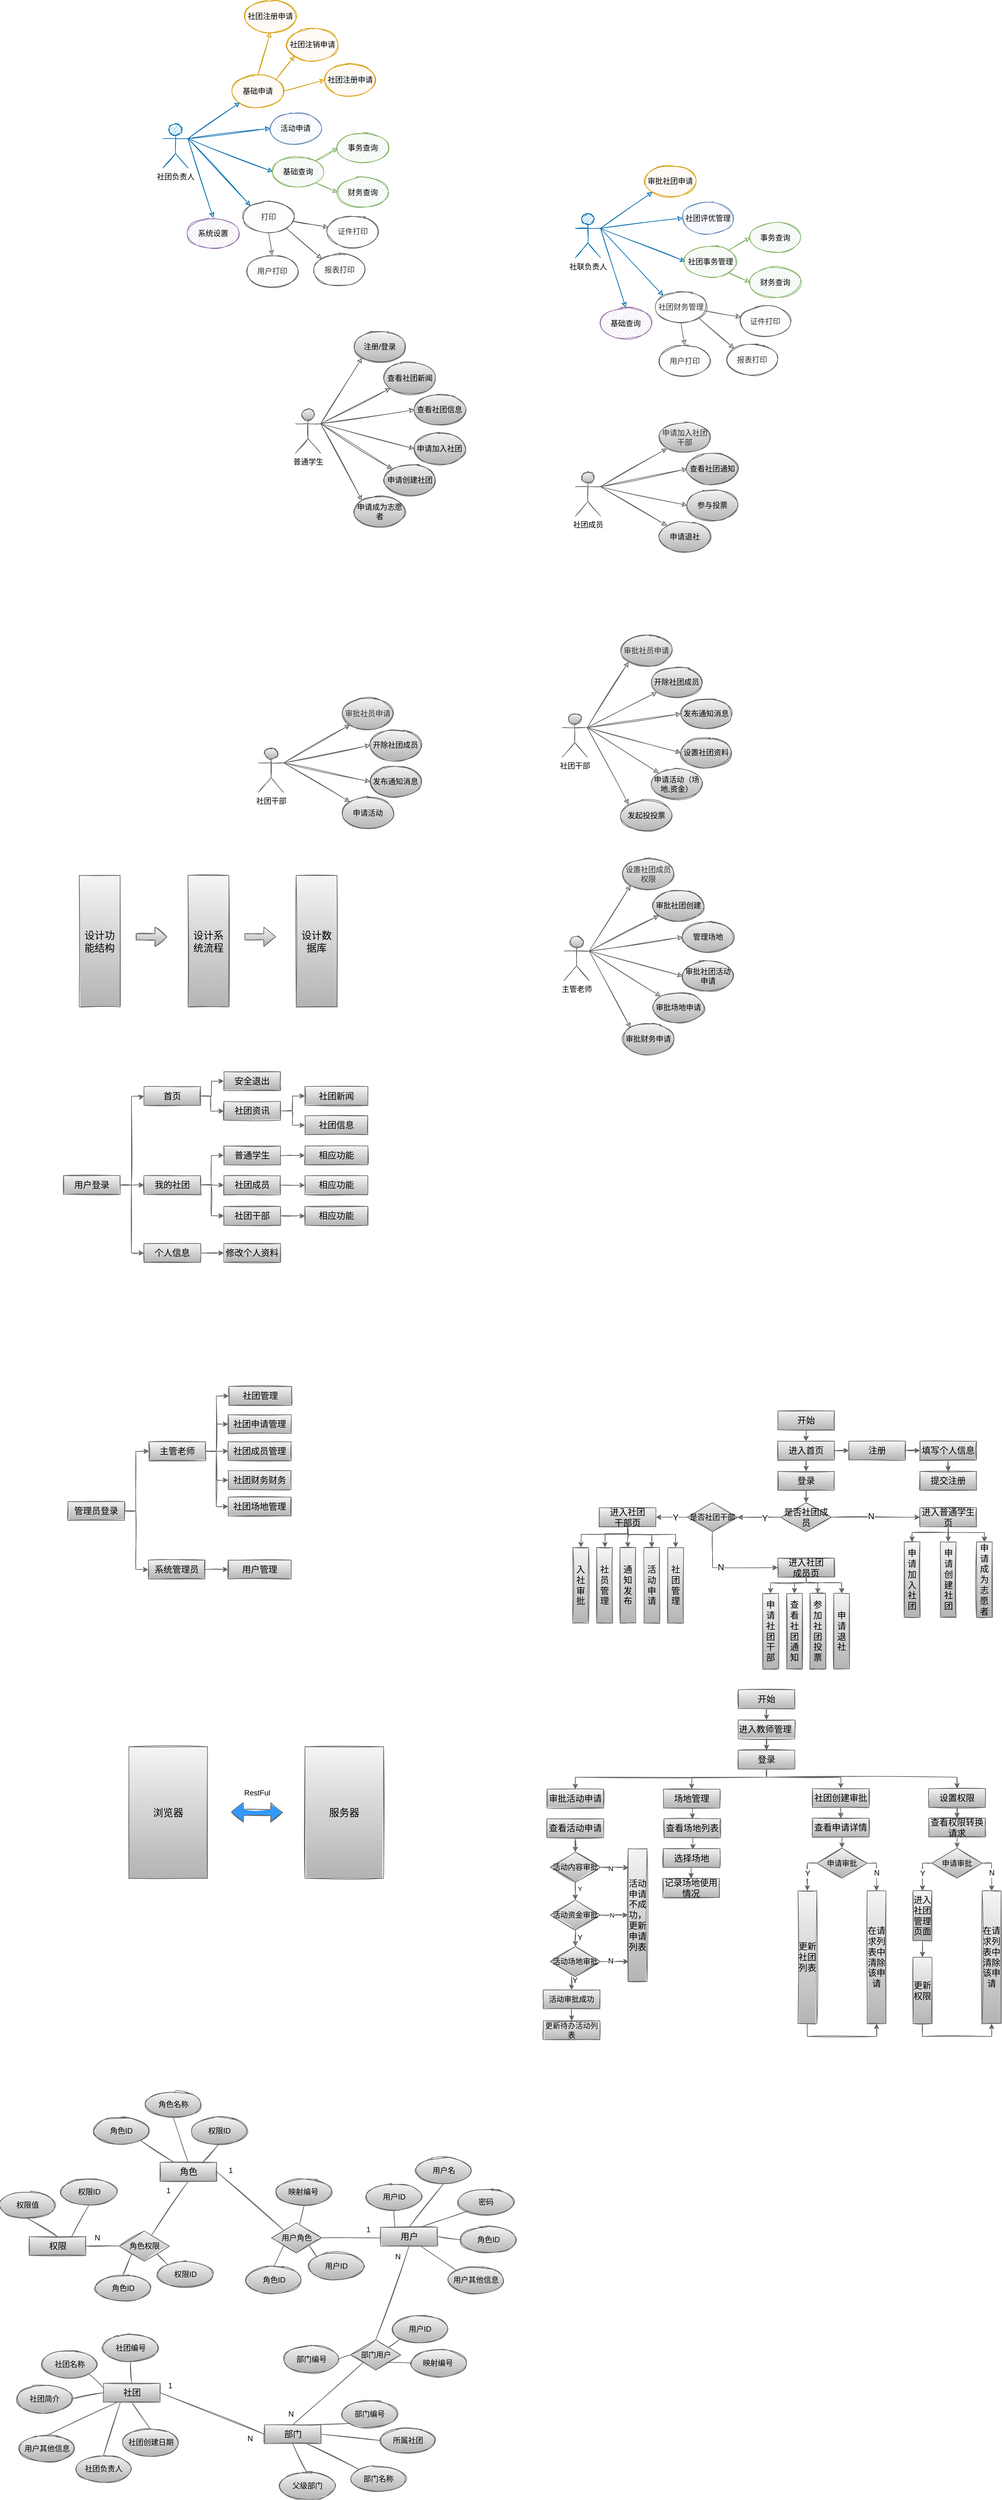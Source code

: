<mxfile version="15.9.6" type="github">
  <diagram id="XmaePNVC8Tc7l9KdzcP_" name="第 1 页">
    <mxGraphModel dx="677" dy="375" grid="0" gridSize="10" guides="1" tooltips="1" connect="1" arrows="0" fold="1" page="1" pageScale="1" pageWidth="827" pageHeight="1169" math="0" shadow="0">
      <root>
        <mxCell id="0" />
        <mxCell id="1" parent="0" />
        <mxCell id="C5ShttV1l2_Xfbe3Vpar-7" style="rounded=0;orthogonalLoop=1;jettySize=auto;html=1;exitX=1;exitY=0.333;exitDx=0;exitDy=0;exitPerimeter=0;entryX=0;entryY=1;entryDx=0;entryDy=0;sketch=1;fillColor=#1ba1e2;strokeColor=#006EAF;" edge="1" parent="1" source="C5ShttV1l2_Xfbe3Vpar-1" target="C5ShttV1l2_Xfbe3Vpar-3">
          <mxGeometry relative="1" as="geometry" />
        </mxCell>
        <mxCell id="C5ShttV1l2_Xfbe3Vpar-8" style="edgeStyle=none;rounded=0;orthogonalLoop=1;jettySize=auto;html=1;exitX=1;exitY=0.333;exitDx=0;exitDy=0;exitPerimeter=0;entryX=0;entryY=0.5;entryDx=0;entryDy=0;sketch=1;fillColor=#1ba1e2;strokeColor=#006EAF;" edge="1" parent="1" source="C5ShttV1l2_Xfbe3Vpar-1" target="C5ShttV1l2_Xfbe3Vpar-5">
          <mxGeometry relative="1" as="geometry" />
        </mxCell>
        <mxCell id="C5ShttV1l2_Xfbe3Vpar-9" style="edgeStyle=none;rounded=0;orthogonalLoop=1;jettySize=auto;html=1;exitX=1;exitY=0.333;exitDx=0;exitDy=0;exitPerimeter=0;entryX=0.5;entryY=0;entryDx=0;entryDy=0;sketch=1;fillColor=#1ba1e2;strokeColor=#006EAF;" edge="1" parent="1" source="C5ShttV1l2_Xfbe3Vpar-1" target="C5ShttV1l2_Xfbe3Vpar-6">
          <mxGeometry relative="1" as="geometry" />
        </mxCell>
        <mxCell id="C5ShttV1l2_Xfbe3Vpar-14" style="edgeStyle=none;rounded=0;orthogonalLoop=1;jettySize=auto;html=1;exitX=1;exitY=0.333;exitDx=0;exitDy=0;exitPerimeter=0;entryX=0;entryY=0.5;entryDx=0;entryDy=0;sketch=1;fillColor=#1ba1e2;strokeColor=#006EAF;" edge="1" parent="1" source="C5ShttV1l2_Xfbe3Vpar-1" target="C5ShttV1l2_Xfbe3Vpar-12">
          <mxGeometry relative="1" as="geometry" />
        </mxCell>
        <mxCell id="C5ShttV1l2_Xfbe3Vpar-27" style="edgeStyle=none;rounded=0;orthogonalLoop=1;jettySize=auto;html=1;exitX=1;exitY=0.333;exitDx=0;exitDy=0;exitPerimeter=0;entryX=0;entryY=0;entryDx=0;entryDy=0;sketch=1;fillColor=#1ba1e2;strokeColor=#006EAF;" edge="1" parent="1" source="C5ShttV1l2_Xfbe3Vpar-1" target="C5ShttV1l2_Xfbe3Vpar-26">
          <mxGeometry relative="1" as="geometry" />
        </mxCell>
        <mxCell id="C5ShttV1l2_Xfbe3Vpar-1" value="&lt;font color=&quot;#000000&quot;&gt;社团负责人&lt;/font&gt;" style="shape=umlActor;verticalLabelPosition=bottom;verticalAlign=top;html=1;outlineConnect=0;sketch=1;fillColor=#1ba1e2;fontColor=#ffffff;strokeColor=#006EAF;" vertex="1" parent="1">
          <mxGeometry x="262" y="394" width="40" height="70" as="geometry" />
        </mxCell>
        <mxCell id="C5ShttV1l2_Xfbe3Vpar-19" style="edgeStyle=none;rounded=0;orthogonalLoop=1;jettySize=auto;html=1;exitX=0.5;exitY=0;exitDx=0;exitDy=0;entryX=0.5;entryY=1;entryDx=0;entryDy=0;sketch=1;fillColor=#ffe6cc;strokeColor=#d79b00;" edge="1" parent="1" source="C5ShttV1l2_Xfbe3Vpar-3" target="C5ShttV1l2_Xfbe3Vpar-16">
          <mxGeometry relative="1" as="geometry" />
        </mxCell>
        <mxCell id="C5ShttV1l2_Xfbe3Vpar-20" style="edgeStyle=none;rounded=0;orthogonalLoop=1;jettySize=auto;html=1;exitX=1;exitY=0;exitDx=0;exitDy=0;entryX=0;entryY=1;entryDx=0;entryDy=0;sketch=1;fillColor=#ffe6cc;strokeColor=#d79b00;" edge="1" parent="1" source="C5ShttV1l2_Xfbe3Vpar-3" target="C5ShttV1l2_Xfbe3Vpar-17">
          <mxGeometry relative="1" as="geometry" />
        </mxCell>
        <mxCell id="C5ShttV1l2_Xfbe3Vpar-21" style="edgeStyle=none;rounded=0;orthogonalLoop=1;jettySize=auto;html=1;exitX=1;exitY=0.5;exitDx=0;exitDy=0;entryX=0;entryY=0.5;entryDx=0;entryDy=0;sketch=1;fillColor=#ffe6cc;strokeColor=#d79b00;" edge="1" parent="1" source="C5ShttV1l2_Xfbe3Vpar-3" target="C5ShttV1l2_Xfbe3Vpar-18">
          <mxGeometry relative="1" as="geometry" />
        </mxCell>
        <mxCell id="C5ShttV1l2_Xfbe3Vpar-3" value="基础申请" style="ellipse;whiteSpace=wrap;html=1;sketch=1;fillColor=#ffe6cc;strokeColor=#d79b00;" vertex="1" parent="1">
          <mxGeometry x="373" y="317" width="80" height="50" as="geometry" />
        </mxCell>
        <mxCell id="C5ShttV1l2_Xfbe3Vpar-24" style="edgeStyle=none;rounded=0;orthogonalLoop=1;jettySize=auto;html=1;exitX=1;exitY=0;exitDx=0;exitDy=0;entryX=0;entryY=0.5;entryDx=0;entryDy=0;sketch=1;fillColor=#d5e8d4;strokeColor=#82b366;" edge="1" parent="1" source="C5ShttV1l2_Xfbe3Vpar-5" target="C5ShttV1l2_Xfbe3Vpar-22">
          <mxGeometry relative="1" as="geometry" />
        </mxCell>
        <mxCell id="C5ShttV1l2_Xfbe3Vpar-25" style="edgeStyle=none;rounded=0;orthogonalLoop=1;jettySize=auto;html=1;exitX=1;exitY=1;exitDx=0;exitDy=0;entryX=0;entryY=0.5;entryDx=0;entryDy=0;sketch=1;fillColor=#d5e8d4;strokeColor=#82b366;" edge="1" parent="1" source="C5ShttV1l2_Xfbe3Vpar-5" target="C5ShttV1l2_Xfbe3Vpar-23">
          <mxGeometry relative="1" as="geometry" />
        </mxCell>
        <mxCell id="C5ShttV1l2_Xfbe3Vpar-5" value="基础查询" style="ellipse;whiteSpace=wrap;html=1;sketch=1;fillColor=#d5e8d4;strokeColor=#82b366;" vertex="1" parent="1">
          <mxGeometry x="437" y="445" width="80" height="50" as="geometry" />
        </mxCell>
        <mxCell id="C5ShttV1l2_Xfbe3Vpar-6" value="系统设置" style="ellipse;whiteSpace=wrap;html=1;sketch=1;fillColor=#e1d5e7;strokeColor=#9673a6;" vertex="1" parent="1">
          <mxGeometry x="302" y="543" width="80" height="50" as="geometry" />
        </mxCell>
        <mxCell id="C5ShttV1l2_Xfbe3Vpar-12" value="活动申请" style="ellipse;whiteSpace=wrap;html=1;sketch=1;fillColor=#dae8fc;strokeColor=#6c8ebf;" vertex="1" parent="1">
          <mxGeometry x="433" y="376" width="80" height="50" as="geometry" />
        </mxCell>
        <mxCell id="C5ShttV1l2_Xfbe3Vpar-16" value="社团注册申请" style="ellipse;whiteSpace=wrap;html=1;sketch=1;fillColor=#ffe6cc;strokeColor=#d79b00;" vertex="1" parent="1">
          <mxGeometry x="393" y="198" width="80" height="50" as="geometry" />
        </mxCell>
        <mxCell id="C5ShttV1l2_Xfbe3Vpar-17" value="社团注销申请" style="ellipse;whiteSpace=wrap;html=1;sketch=1;fillColor=#ffe6cc;strokeColor=#d79b00;" vertex="1" parent="1">
          <mxGeometry x="460" y="243" width="80" height="50" as="geometry" />
        </mxCell>
        <mxCell id="C5ShttV1l2_Xfbe3Vpar-18" value="&#xa;&#xa;&lt;span style=&quot;color: rgb(0, 0, 0); font-family: helvetica; font-size: 12px; font-style: normal; font-weight: 400; letter-spacing: normal; text-align: center; text-indent: 0px; text-transform: none; word-spacing: 0px; background-color: rgb(248, 249, 250); display: inline; float: none;&quot;&gt;社团注册申请&lt;/span&gt;&#xa;&#xa;" style="ellipse;whiteSpace=wrap;html=1;sketch=1;fillColor=#ffe6cc;strokeColor=#d79b00;" vertex="1" parent="1">
          <mxGeometry x="520" y="299" width="80" height="50" as="geometry" />
        </mxCell>
        <mxCell id="C5ShttV1l2_Xfbe3Vpar-22" value="事务查询" style="ellipse;whiteSpace=wrap;html=1;sketch=1;fillColor=#d5e8d4;strokeColor=#82b366;" vertex="1" parent="1">
          <mxGeometry x="540" y="407" width="80" height="50" as="geometry" />
        </mxCell>
        <mxCell id="C5ShttV1l2_Xfbe3Vpar-23" value="财务查询" style="ellipse;whiteSpace=wrap;html=1;sketch=1;fillColor=#d5e8d4;strokeColor=#82b366;" vertex="1" parent="1">
          <mxGeometry x="540" y="478" width="80" height="50" as="geometry" />
        </mxCell>
        <mxCell id="C5ShttV1l2_Xfbe3Vpar-30" value="" style="edgeStyle=none;rounded=0;orthogonalLoop=1;jettySize=auto;html=1;sketch=1;fillColor=#f5f5f5;strokeColor=#666666;" edge="1" parent="1" source="C5ShttV1l2_Xfbe3Vpar-26" target="C5ShttV1l2_Xfbe3Vpar-28">
          <mxGeometry relative="1" as="geometry" />
        </mxCell>
        <mxCell id="C5ShttV1l2_Xfbe3Vpar-31" style="edgeStyle=none;rounded=0;orthogonalLoop=1;jettySize=auto;html=1;exitX=0.5;exitY=1;exitDx=0;exitDy=0;entryX=0.5;entryY=0;entryDx=0;entryDy=0;sketch=1;fillColor=#f5f5f5;strokeColor=#666666;" edge="1" parent="1" source="C5ShttV1l2_Xfbe3Vpar-26" target="C5ShttV1l2_Xfbe3Vpar-29">
          <mxGeometry relative="1" as="geometry" />
        </mxCell>
        <mxCell id="C5ShttV1l2_Xfbe3Vpar-33" style="edgeStyle=none;rounded=0;orthogonalLoop=1;jettySize=auto;html=1;exitX=1;exitY=1;exitDx=0;exitDy=0;entryX=0;entryY=0;entryDx=0;entryDy=0;sketch=1;fillColor=#f5f5f5;strokeColor=#666666;" edge="1" parent="1" source="C5ShttV1l2_Xfbe3Vpar-26" target="C5ShttV1l2_Xfbe3Vpar-32">
          <mxGeometry relative="1" as="geometry" />
        </mxCell>
        <mxCell id="C5ShttV1l2_Xfbe3Vpar-26" value="打印" style="ellipse;whiteSpace=wrap;html=1;sketch=1;fillColor=#f5f5f5;fontColor=#333333;strokeColor=#666666;" vertex="1" parent="1">
          <mxGeometry x="390" y="517" width="80" height="50" as="geometry" />
        </mxCell>
        <mxCell id="C5ShttV1l2_Xfbe3Vpar-28" value="证件打印" style="ellipse;whiteSpace=wrap;html=1;sketch=1;fillColor=#f5f5f5;fontColor=#333333;strokeColor=#666666;" vertex="1" parent="1">
          <mxGeometry x="524" y="540" width="80" height="50" as="geometry" />
        </mxCell>
        <mxCell id="C5ShttV1l2_Xfbe3Vpar-29" value="用户打印" style="ellipse;whiteSpace=wrap;html=1;sketch=1;fillColor=#f5f5f5;fontColor=#333333;strokeColor=#666666;" vertex="1" parent="1">
          <mxGeometry x="396" y="603" width="80" height="50" as="geometry" />
        </mxCell>
        <mxCell id="C5ShttV1l2_Xfbe3Vpar-32" value="报表打印" style="ellipse;whiteSpace=wrap;html=1;sketch=1;fillColor=#f5f5f5;fontColor=#333333;strokeColor=#666666;" vertex="1" parent="1">
          <mxGeometry x="503" y="601" width="80" height="50" as="geometry" />
        </mxCell>
        <mxCell id="C5ShttV1l2_Xfbe3Vpar-37" style="rounded=0;orthogonalLoop=1;jettySize=auto;html=1;exitX=1;exitY=0.333;exitDx=0;exitDy=0;exitPerimeter=0;entryX=0;entryY=1;entryDx=0;entryDy=0;sketch=1;fillColor=#f5f5f5;strokeColor=#666666;gradientColor=#b3b3b3;" edge="1" parent="1" source="C5ShttV1l2_Xfbe3Vpar-42" target="C5ShttV1l2_Xfbe3Vpar-99">
          <mxGeometry relative="1" as="geometry">
            <mxPoint x="1055.618" y="912.616" as="targetPoint" />
          </mxGeometry>
        </mxCell>
        <mxCell id="C5ShttV1l2_Xfbe3Vpar-38" style="edgeStyle=none;rounded=0;orthogonalLoop=1;jettySize=auto;html=1;exitX=1;exitY=0.333;exitDx=0;exitDy=0;exitPerimeter=0;sketch=1;fillColor=#f5f5f5;strokeColor=#666666;entryX=0;entryY=0.5;entryDx=0;entryDy=0;gradientColor=#b3b3b3;" edge="1" parent="1" source="C5ShttV1l2_Xfbe3Vpar-42" target="C5ShttV1l2_Xfbe3Vpar-101">
          <mxGeometry relative="1" as="geometry">
            <mxPoint x="1089" y="1005" as="targetPoint" />
            <Array as="points" />
          </mxGeometry>
        </mxCell>
        <mxCell id="C5ShttV1l2_Xfbe3Vpar-40" style="edgeStyle=none;rounded=0;orthogonalLoop=1;jettySize=auto;html=1;exitX=1;exitY=0.333;exitDx=0;exitDy=0;exitPerimeter=0;entryX=0;entryY=0.5;entryDx=0;entryDy=0;sketch=1;fillColor=#f5f5f5;strokeColor=#666666;gradientColor=#b3b3b3;" edge="1" parent="1" source="C5ShttV1l2_Xfbe3Vpar-42" target="C5ShttV1l2_Xfbe3Vpar-45">
          <mxGeometry relative="1" as="geometry">
            <mxPoint x="1093" y="945" as="targetPoint" />
          </mxGeometry>
        </mxCell>
        <mxCell id="C5ShttV1l2_Xfbe3Vpar-41" style="edgeStyle=none;rounded=0;orthogonalLoop=1;jettySize=auto;html=1;exitX=1;exitY=0.333;exitDx=0;exitDy=0;exitPerimeter=0;entryX=0;entryY=0;entryDx=0;entryDy=0;sketch=1;fillColor=#f5f5f5;strokeColor=#666666;gradientColor=#b3b3b3;" edge="1" parent="1" source="C5ShttV1l2_Xfbe3Vpar-42" target="C5ShttV1l2_Xfbe3Vpar-100">
          <mxGeometry relative="1" as="geometry">
            <mxPoint x="1055.618" y="1036.884" as="targetPoint" />
          </mxGeometry>
        </mxCell>
        <mxCell id="C5ShttV1l2_Xfbe3Vpar-42" value="&lt;font color=&quot;#000000&quot;&gt;社团成员&lt;/font&gt;" style="shape=umlActor;verticalLabelPosition=bottom;verticalAlign=top;html=1;outlineConnect=0;sketch=1;fillColor=#f5f5f5;strokeColor=#666666;gradientColor=#b3b3b3;" vertex="1" parent="1">
          <mxGeometry x="918" y="947" width="40" height="70" as="geometry" />
        </mxCell>
        <mxCell id="C5ShttV1l2_Xfbe3Vpar-45" value="查看社团通知" style="ellipse;whiteSpace=wrap;html=1;sketch=1;fillColor=#f5f5f5;strokeColor=#666666;gradientColor=#b3b3b3;" vertex="1" parent="1">
          <mxGeometry x="1096" y="917" width="80" height="50" as="geometry" />
        </mxCell>
        <mxCell id="C5ShttV1l2_Xfbe3Vpar-49" style="rounded=0;orthogonalLoop=1;jettySize=auto;html=1;exitX=1;exitY=0.333;exitDx=0;exitDy=0;exitPerimeter=0;entryX=0;entryY=1;entryDx=0;entryDy=0;sketch=1;fillColor=#1ba1e2;strokeColor=#006EAF;" edge="1" parent="1" source="C5ShttV1l2_Xfbe3Vpar-54" target="C5ShttV1l2_Xfbe3Vpar-58">
          <mxGeometry relative="1" as="geometry" />
        </mxCell>
        <mxCell id="C5ShttV1l2_Xfbe3Vpar-50" style="edgeStyle=none;rounded=0;orthogonalLoop=1;jettySize=auto;html=1;exitX=1;exitY=0.333;exitDx=0;exitDy=0;exitPerimeter=0;entryX=0;entryY=0.5;entryDx=0;entryDy=0;sketch=1;fillColor=#1ba1e2;strokeColor=#006EAF;" edge="1" parent="1" source="C5ShttV1l2_Xfbe3Vpar-54" target="C5ShttV1l2_Xfbe3Vpar-61">
          <mxGeometry relative="1" as="geometry" />
        </mxCell>
        <mxCell id="C5ShttV1l2_Xfbe3Vpar-51" style="edgeStyle=none;rounded=0;orthogonalLoop=1;jettySize=auto;html=1;exitX=1;exitY=0.333;exitDx=0;exitDy=0;exitPerimeter=0;entryX=0.5;entryY=0;entryDx=0;entryDy=0;sketch=1;fillColor=#1ba1e2;strokeColor=#006EAF;" edge="1" parent="1" source="C5ShttV1l2_Xfbe3Vpar-54" target="C5ShttV1l2_Xfbe3Vpar-62">
          <mxGeometry relative="1" as="geometry" />
        </mxCell>
        <mxCell id="C5ShttV1l2_Xfbe3Vpar-52" style="edgeStyle=none;rounded=0;orthogonalLoop=1;jettySize=auto;html=1;exitX=1;exitY=0.333;exitDx=0;exitDy=0;exitPerimeter=0;entryX=0;entryY=0.5;entryDx=0;entryDy=0;sketch=1;fillColor=#1ba1e2;strokeColor=#006EAF;" edge="1" parent="1" source="C5ShttV1l2_Xfbe3Vpar-54" target="C5ShttV1l2_Xfbe3Vpar-63">
          <mxGeometry relative="1" as="geometry" />
        </mxCell>
        <mxCell id="C5ShttV1l2_Xfbe3Vpar-53" style="edgeStyle=none;rounded=0;orthogonalLoop=1;jettySize=auto;html=1;exitX=1;exitY=0.333;exitDx=0;exitDy=0;exitPerimeter=0;entryX=0;entryY=0;entryDx=0;entryDy=0;sketch=1;fillColor=#1ba1e2;strokeColor=#006EAF;" edge="1" parent="1" source="C5ShttV1l2_Xfbe3Vpar-54" target="C5ShttV1l2_Xfbe3Vpar-72">
          <mxGeometry relative="1" as="geometry" />
        </mxCell>
        <mxCell id="C5ShttV1l2_Xfbe3Vpar-54" value="&lt;font color=&quot;#000000&quot;&gt;社联负责人&lt;/font&gt;" style="shape=umlActor;verticalLabelPosition=bottom;verticalAlign=top;html=1;outlineConnect=0;sketch=1;fillColor=#1ba1e2;fontColor=#ffffff;strokeColor=#006EAF;" vertex="1" parent="1">
          <mxGeometry x="918" y="536.5" width="40" height="70" as="geometry" />
        </mxCell>
        <mxCell id="C5ShttV1l2_Xfbe3Vpar-58" value="审批社团申请" style="ellipse;whiteSpace=wrap;html=1;sketch=1;fillColor=#ffe6cc;strokeColor=#d79b00;" vertex="1" parent="1">
          <mxGeometry x="1029" y="459.5" width="80" height="50" as="geometry" />
        </mxCell>
        <mxCell id="C5ShttV1l2_Xfbe3Vpar-59" style="edgeStyle=none;rounded=0;orthogonalLoop=1;jettySize=auto;html=1;exitX=1;exitY=0;exitDx=0;exitDy=0;entryX=0;entryY=0.5;entryDx=0;entryDy=0;sketch=1;fillColor=#d5e8d4;strokeColor=#82b366;" edge="1" parent="1" source="C5ShttV1l2_Xfbe3Vpar-61" target="C5ShttV1l2_Xfbe3Vpar-67">
          <mxGeometry relative="1" as="geometry" />
        </mxCell>
        <mxCell id="C5ShttV1l2_Xfbe3Vpar-60" style="edgeStyle=none;rounded=0;orthogonalLoop=1;jettySize=auto;html=1;exitX=1;exitY=1;exitDx=0;exitDy=0;entryX=0;entryY=0.5;entryDx=0;entryDy=0;sketch=1;fillColor=#d5e8d4;strokeColor=#82b366;" edge="1" parent="1" source="C5ShttV1l2_Xfbe3Vpar-61" target="C5ShttV1l2_Xfbe3Vpar-68">
          <mxGeometry relative="1" as="geometry" />
        </mxCell>
        <mxCell id="C5ShttV1l2_Xfbe3Vpar-61" value="社团事务管理" style="ellipse;whiteSpace=wrap;html=1;sketch=1;fillColor=#d5e8d4;strokeColor=#82b366;" vertex="1" parent="1">
          <mxGeometry x="1093" y="587.5" width="80" height="50" as="geometry" />
        </mxCell>
        <mxCell id="C5ShttV1l2_Xfbe3Vpar-62" value="基础查询" style="ellipse;whiteSpace=wrap;html=1;sketch=1;fillColor=#e1d5e7;strokeColor=#9673a6;" vertex="1" parent="1">
          <mxGeometry x="958" y="685.5" width="80" height="50" as="geometry" />
        </mxCell>
        <mxCell id="C5ShttV1l2_Xfbe3Vpar-63" value="社团评优管理" style="ellipse;whiteSpace=wrap;html=1;sketch=1;fillColor=#dae8fc;strokeColor=#6c8ebf;" vertex="1" parent="1">
          <mxGeometry x="1089" y="518.5" width="80" height="50" as="geometry" />
        </mxCell>
        <mxCell id="C5ShttV1l2_Xfbe3Vpar-67" value="事务查询" style="ellipse;whiteSpace=wrap;html=1;sketch=1;fillColor=#d5e8d4;strokeColor=#82b366;" vertex="1" parent="1">
          <mxGeometry x="1196" y="549.5" width="80" height="50" as="geometry" />
        </mxCell>
        <mxCell id="C5ShttV1l2_Xfbe3Vpar-68" value="财务查询" style="ellipse;whiteSpace=wrap;html=1;sketch=1;fillColor=#d5e8d4;strokeColor=#82b366;" vertex="1" parent="1">
          <mxGeometry x="1196" y="620.5" width="80" height="50" as="geometry" />
        </mxCell>
        <mxCell id="C5ShttV1l2_Xfbe3Vpar-69" value="" style="edgeStyle=none;rounded=0;orthogonalLoop=1;jettySize=auto;html=1;sketch=1;fillColor=#f5f5f5;strokeColor=#666666;" edge="1" parent="1" source="C5ShttV1l2_Xfbe3Vpar-72" target="C5ShttV1l2_Xfbe3Vpar-73">
          <mxGeometry relative="1" as="geometry" />
        </mxCell>
        <mxCell id="C5ShttV1l2_Xfbe3Vpar-70" style="edgeStyle=none;rounded=0;orthogonalLoop=1;jettySize=auto;html=1;exitX=0.5;exitY=1;exitDx=0;exitDy=0;entryX=0.5;entryY=0;entryDx=0;entryDy=0;sketch=1;fillColor=#f5f5f5;strokeColor=#666666;" edge="1" parent="1" source="C5ShttV1l2_Xfbe3Vpar-72" target="C5ShttV1l2_Xfbe3Vpar-74">
          <mxGeometry relative="1" as="geometry" />
        </mxCell>
        <mxCell id="C5ShttV1l2_Xfbe3Vpar-71" style="edgeStyle=none;rounded=0;orthogonalLoop=1;jettySize=auto;html=1;exitX=1;exitY=1;exitDx=0;exitDy=0;entryX=0;entryY=0;entryDx=0;entryDy=0;sketch=1;fillColor=#f5f5f5;strokeColor=#666666;" edge="1" parent="1" source="C5ShttV1l2_Xfbe3Vpar-72" target="C5ShttV1l2_Xfbe3Vpar-75">
          <mxGeometry relative="1" as="geometry" />
        </mxCell>
        <mxCell id="C5ShttV1l2_Xfbe3Vpar-72" value="社团财务管理" style="ellipse;whiteSpace=wrap;html=1;sketch=1;fillColor=#f5f5f5;fontColor=#333333;strokeColor=#666666;" vertex="1" parent="1">
          <mxGeometry x="1046" y="659.5" width="80" height="50" as="geometry" />
        </mxCell>
        <mxCell id="C5ShttV1l2_Xfbe3Vpar-73" value="证件打印" style="ellipse;whiteSpace=wrap;html=1;sketch=1;fillColor=#f5f5f5;fontColor=#333333;strokeColor=#666666;" vertex="1" parent="1">
          <mxGeometry x="1180" y="682.5" width="80" height="50" as="geometry" />
        </mxCell>
        <mxCell id="C5ShttV1l2_Xfbe3Vpar-74" value="用户打印" style="ellipse;whiteSpace=wrap;html=1;sketch=1;fillColor=#f5f5f5;fontColor=#333333;strokeColor=#666666;" vertex="1" parent="1">
          <mxGeometry x="1052" y="745.5" width="80" height="50" as="geometry" />
        </mxCell>
        <mxCell id="C5ShttV1l2_Xfbe3Vpar-75" value="报表打印" style="ellipse;whiteSpace=wrap;html=1;sketch=1;fillColor=#f5f5f5;fontColor=#333333;strokeColor=#666666;" vertex="1" parent="1">
          <mxGeometry x="1159" y="743.5" width="80" height="50" as="geometry" />
        </mxCell>
        <mxCell id="C5ShttV1l2_Xfbe3Vpar-83" style="rounded=0;orthogonalLoop=1;jettySize=auto;html=1;exitX=1;exitY=0.333;exitDx=0;exitDy=0;exitPerimeter=0;entryX=0;entryY=0.5;entryDx=0;entryDy=0;sketch=1;fillColor=#f5f5f5;strokeColor=#666666;gradientColor=#b3b3b3;" edge="1" parent="1" source="C5ShttV1l2_Xfbe3Vpar-89" target="C5ShttV1l2_Xfbe3Vpar-90">
          <mxGeometry relative="1" as="geometry" />
        </mxCell>
        <mxCell id="C5ShttV1l2_Xfbe3Vpar-84" style="edgeStyle=none;rounded=0;orthogonalLoop=1;jettySize=auto;html=1;exitX=1;exitY=0.333;exitDx=0;exitDy=0;exitPerimeter=0;entryX=0;entryY=0;entryDx=0;entryDy=0;sketch=1;fillColor=#f5f5f5;strokeColor=#666666;gradientColor=#b3b3b3;" edge="1" parent="1" source="C5ShttV1l2_Xfbe3Vpar-89" target="C5ShttV1l2_Xfbe3Vpar-91">
          <mxGeometry relative="1" as="geometry" />
        </mxCell>
        <mxCell id="C5ShttV1l2_Xfbe3Vpar-86" style="edgeStyle=none;rounded=0;orthogonalLoop=1;jettySize=auto;html=1;exitX=1;exitY=0.333;exitDx=0;exitDy=0;exitPerimeter=0;entryX=0;entryY=0.5;entryDx=0;entryDy=0;sketch=1;fillColor=#f5f5f5;strokeColor=#666666;gradientColor=#b3b3b3;" edge="1" parent="1" source="C5ShttV1l2_Xfbe3Vpar-89" target="C5ShttV1l2_Xfbe3Vpar-93">
          <mxGeometry relative="1" as="geometry" />
        </mxCell>
        <mxCell id="C5ShttV1l2_Xfbe3Vpar-88" style="edgeStyle=none;rounded=0;sketch=1;orthogonalLoop=1;jettySize=auto;html=1;exitX=1;exitY=0.333;exitDx=0;exitDy=0;exitPerimeter=0;fontColor=#000000;fillColor=#f5f5f5;strokeColor=#666666;gradientColor=#b3b3b3;" edge="1" parent="1" source="C5ShttV1l2_Xfbe3Vpar-89" target="C5ShttV1l2_Xfbe3Vpar-95">
          <mxGeometry relative="1" as="geometry" />
        </mxCell>
        <mxCell id="C5ShttV1l2_Xfbe3Vpar-105" style="edgeStyle=none;rounded=0;sketch=1;orthogonalLoop=1;jettySize=auto;html=1;exitX=1;exitY=0.333;exitDx=0;exitDy=0;exitPerimeter=0;entryX=0;entryY=1;entryDx=0;entryDy=0;fontColor=#000000;fillColor=#f5f5f5;strokeColor=#666666;gradientColor=#b3b3b3;" edge="1" parent="1" source="C5ShttV1l2_Xfbe3Vpar-89" target="C5ShttV1l2_Xfbe3Vpar-103">
          <mxGeometry relative="1" as="geometry" />
        </mxCell>
        <mxCell id="C5ShttV1l2_Xfbe3Vpar-106" style="edgeStyle=none;rounded=0;sketch=1;orthogonalLoop=1;jettySize=auto;html=1;exitX=1;exitY=0.333;exitDx=0;exitDy=0;exitPerimeter=0;entryX=0;entryY=0;entryDx=0;entryDy=0;fontColor=#000000;fillColor=#f5f5f5;strokeColor=#666666;gradientColor=#b3b3b3;" edge="1" parent="1" source="C5ShttV1l2_Xfbe3Vpar-89" target="C5ShttV1l2_Xfbe3Vpar-102">
          <mxGeometry relative="1" as="geometry" />
        </mxCell>
        <mxCell id="C5ShttV1l2_Xfbe3Vpar-89" value="&lt;font color=&quot;#000000&quot;&gt;普通学生&lt;/font&gt;" style="shape=umlActor;verticalLabelPosition=bottom;verticalAlign=top;html=1;outlineConnect=0;sketch=1;fillColor=#f5f5f5;strokeColor=#666666;gradientColor=#b3b3b3;" vertex="1" parent="1">
          <mxGeometry x="473" y="847" width="40" height="70" as="geometry" />
        </mxCell>
        <mxCell id="C5ShttV1l2_Xfbe3Vpar-90" value="&lt;span&gt;查看社团信息&lt;/span&gt;" style="ellipse;whiteSpace=wrap;html=1;sketch=1;fillColor=#f5f5f5;strokeColor=#666666;gradientColor=#b3b3b3;" vertex="1" parent="1">
          <mxGeometry x="662" y="823" width="80" height="50" as="geometry" />
        </mxCell>
        <mxCell id="C5ShttV1l2_Xfbe3Vpar-91" value="&lt;span&gt;申请创建社团&lt;/span&gt;" style="ellipse;whiteSpace=wrap;html=1;sketch=1;fillColor=#f5f5f5;strokeColor=#666666;gradientColor=#b3b3b3;" vertex="1" parent="1">
          <mxGeometry x="615" y="935" width="80" height="50" as="geometry" />
        </mxCell>
        <mxCell id="C5ShttV1l2_Xfbe3Vpar-93" value="&lt;span&gt;申请加入社团&lt;/span&gt;" style="ellipse;whiteSpace=wrap;html=1;sketch=1;fillColor=#f5f5f5;strokeColor=#666666;gradientColor=#b3b3b3;" vertex="1" parent="1">
          <mxGeometry x="662" y="885" width="80" height="50" as="geometry" />
        </mxCell>
        <mxCell id="C5ShttV1l2_Xfbe3Vpar-95" value="&lt;span&gt;查看社团新闻&lt;/span&gt;" style="ellipse;whiteSpace=wrap;html=1;sketch=1;fillColor=#f5f5f5;strokeColor=#666666;gradientColor=#b3b3b3;" vertex="1" parent="1">
          <mxGeometry x="615" y="773" width="80" height="50" as="geometry" />
        </mxCell>
        <mxCell id="C5ShttV1l2_Xfbe3Vpar-99" value="&lt;span style=&quot;color: rgb(51 , 51 , 51)&quot;&gt;申请加入社团干部&lt;/span&gt;" style="ellipse;whiteSpace=wrap;html=1;sketch=1;fillColor=#f5f5f5;strokeColor=#666666;gradientColor=#b3b3b3;" vertex="1" parent="1">
          <mxGeometry x="1052" y="867" width="80" height="50" as="geometry" />
        </mxCell>
        <mxCell id="C5ShttV1l2_Xfbe3Vpar-100" value="申请退社" style="ellipse;whiteSpace=wrap;html=1;sketch=1;fillColor=#f5f5f5;strokeColor=#666666;gradientColor=#b3b3b3;" vertex="1" parent="1">
          <mxGeometry x="1052" y="1025" width="80" height="50" as="geometry" />
        </mxCell>
        <mxCell id="C5ShttV1l2_Xfbe3Vpar-101" value="参与投票" style="ellipse;whiteSpace=wrap;html=1;sketch=1;fillColor=#f5f5f5;strokeColor=#666666;gradientColor=#b3b3b3;" vertex="1" parent="1">
          <mxGeometry x="1096" y="975" width="80" height="50" as="geometry" />
        </mxCell>
        <mxCell id="C5ShttV1l2_Xfbe3Vpar-102" value="&lt;span&gt;申请成为志愿者&lt;/span&gt;" style="ellipse;whiteSpace=wrap;html=1;sketch=1;fillColor=#f5f5f5;strokeColor=#666666;gradientColor=#b3b3b3;" vertex="1" parent="1">
          <mxGeometry x="567" y="985" width="80" height="50" as="geometry" />
        </mxCell>
        <mxCell id="C5ShttV1l2_Xfbe3Vpar-103" value="注册/登录" style="ellipse;whiteSpace=wrap;html=1;sketch=1;fillColor=#f5f5f5;gradientColor=#b3b3b3;strokeColor=#666666;" vertex="1" parent="1">
          <mxGeometry x="567" y="723" width="80" height="50" as="geometry" />
        </mxCell>
        <mxCell id="C5ShttV1l2_Xfbe3Vpar-112" style="rounded=0;orthogonalLoop=1;jettySize=auto;html=1;exitX=1;exitY=0.333;exitDx=0;exitDy=0;exitPerimeter=0;entryX=0;entryY=1;entryDx=0;entryDy=0;sketch=1;fillColor=#f5f5f5;strokeColor=#666666;gradientColor=#b3b3b3;" edge="1" source="C5ShttV1l2_Xfbe3Vpar-116" target="C5ShttV1l2_Xfbe3Vpar-118" parent="1">
          <mxGeometry relative="1" as="geometry">
            <mxPoint x="551.618" y="1351.616" as="targetPoint" />
          </mxGeometry>
        </mxCell>
        <mxCell id="C5ShttV1l2_Xfbe3Vpar-113" style="edgeStyle=none;rounded=0;orthogonalLoop=1;jettySize=auto;html=1;exitX=1;exitY=0.333;exitDx=0;exitDy=0;exitPerimeter=0;sketch=1;fillColor=#f5f5f5;strokeColor=#666666;entryX=0;entryY=0.5;entryDx=0;entryDy=0;gradientColor=#b3b3b3;" edge="1" source="C5ShttV1l2_Xfbe3Vpar-116" target="C5ShttV1l2_Xfbe3Vpar-120" parent="1">
          <mxGeometry relative="1" as="geometry">
            <mxPoint x="585" y="1444" as="targetPoint" />
            <Array as="points" />
          </mxGeometry>
        </mxCell>
        <mxCell id="C5ShttV1l2_Xfbe3Vpar-114" style="edgeStyle=none;rounded=0;orthogonalLoop=1;jettySize=auto;html=1;exitX=1;exitY=0.333;exitDx=0;exitDy=0;exitPerimeter=0;entryX=0;entryY=0.5;entryDx=0;entryDy=0;sketch=1;fillColor=#f5f5f5;strokeColor=#666666;gradientColor=#b3b3b3;" edge="1" source="C5ShttV1l2_Xfbe3Vpar-116" target="C5ShttV1l2_Xfbe3Vpar-117" parent="1">
          <mxGeometry relative="1" as="geometry">
            <mxPoint x="589" y="1384" as="targetPoint" />
          </mxGeometry>
        </mxCell>
        <mxCell id="C5ShttV1l2_Xfbe3Vpar-115" style="edgeStyle=none;rounded=0;orthogonalLoop=1;jettySize=auto;html=1;exitX=1;exitY=0.333;exitDx=0;exitDy=0;exitPerimeter=0;entryX=0;entryY=0;entryDx=0;entryDy=0;sketch=1;fillColor=#f5f5f5;strokeColor=#666666;gradientColor=#b3b3b3;" edge="1" source="C5ShttV1l2_Xfbe3Vpar-116" target="C5ShttV1l2_Xfbe3Vpar-119" parent="1">
          <mxGeometry relative="1" as="geometry">
            <mxPoint x="551.618" y="1475.884" as="targetPoint" />
          </mxGeometry>
        </mxCell>
        <mxCell id="C5ShttV1l2_Xfbe3Vpar-116" value="&lt;font color=&quot;#000000&quot;&gt;社团干部&lt;/font&gt;" style="shape=umlActor;verticalLabelPosition=bottom;verticalAlign=top;html=1;outlineConnect=0;sketch=1;fillColor=#f5f5f5;strokeColor=#666666;gradientColor=#b3b3b3;" vertex="1" parent="1">
          <mxGeometry x="414" y="1386" width="40" height="70" as="geometry" />
        </mxCell>
        <mxCell id="C5ShttV1l2_Xfbe3Vpar-117" value="开除社团成员" style="ellipse;whiteSpace=wrap;html=1;sketch=1;fillColor=#f5f5f5;strokeColor=#666666;gradientColor=#b3b3b3;" vertex="1" parent="1">
          <mxGeometry x="592" y="1356" width="80" height="50" as="geometry" />
        </mxCell>
        <mxCell id="C5ShttV1l2_Xfbe3Vpar-118" value="&lt;span style=&quot;color: rgb(51 , 51 , 51)&quot;&gt;审批社员申请&lt;/span&gt;" style="ellipse;whiteSpace=wrap;html=1;sketch=1;fillColor=#f5f5f5;strokeColor=#666666;gradientColor=#b3b3b3;" vertex="1" parent="1">
          <mxGeometry x="548" y="1306" width="80" height="50" as="geometry" />
        </mxCell>
        <mxCell id="C5ShttV1l2_Xfbe3Vpar-119" value="申请活动" style="ellipse;whiteSpace=wrap;html=1;sketch=1;fillColor=#f5f5f5;strokeColor=#666666;gradientColor=#b3b3b3;" vertex="1" parent="1">
          <mxGeometry x="548" y="1464" width="80" height="50" as="geometry" />
        </mxCell>
        <mxCell id="C5ShttV1l2_Xfbe3Vpar-120" value="发布通知消息" style="ellipse;whiteSpace=wrap;html=1;sketch=1;fillColor=#f5f5f5;strokeColor=#666666;gradientColor=#b3b3b3;" vertex="1" parent="1">
          <mxGeometry x="592" y="1414" width="80" height="50" as="geometry" />
        </mxCell>
        <mxCell id="C5ShttV1l2_Xfbe3Vpar-121" style="rounded=0;orthogonalLoop=1;jettySize=auto;html=1;exitX=1;exitY=0.333;exitDx=0;exitDy=0;exitPerimeter=0;entryX=0;entryY=0.5;entryDx=0;entryDy=0;sketch=1;fillColor=#f5f5f5;strokeColor=#666666;gradientColor=#b3b3b3;" edge="1" parent="1" source="C5ShttV1l2_Xfbe3Vpar-127" target="C5ShttV1l2_Xfbe3Vpar-128">
          <mxGeometry relative="1" as="geometry" />
        </mxCell>
        <mxCell id="C5ShttV1l2_Xfbe3Vpar-122" style="edgeStyle=none;rounded=0;orthogonalLoop=1;jettySize=auto;html=1;exitX=1;exitY=0.333;exitDx=0;exitDy=0;exitPerimeter=0;entryX=0;entryY=0;entryDx=0;entryDy=0;sketch=1;fillColor=#f5f5f5;strokeColor=#666666;gradientColor=#b3b3b3;" edge="1" parent="1" source="C5ShttV1l2_Xfbe3Vpar-127" target="C5ShttV1l2_Xfbe3Vpar-129">
          <mxGeometry relative="1" as="geometry" />
        </mxCell>
        <mxCell id="C5ShttV1l2_Xfbe3Vpar-123" style="edgeStyle=none;rounded=0;orthogonalLoop=1;jettySize=auto;html=1;exitX=1;exitY=0.333;exitDx=0;exitDy=0;exitPerimeter=0;entryX=0;entryY=0.5;entryDx=0;entryDy=0;sketch=1;fillColor=#f5f5f5;strokeColor=#666666;gradientColor=#b3b3b3;" edge="1" parent="1" source="C5ShttV1l2_Xfbe3Vpar-127" target="C5ShttV1l2_Xfbe3Vpar-130">
          <mxGeometry relative="1" as="geometry" />
        </mxCell>
        <mxCell id="C5ShttV1l2_Xfbe3Vpar-124" style="edgeStyle=none;rounded=0;sketch=1;orthogonalLoop=1;jettySize=auto;html=1;exitX=1;exitY=0.333;exitDx=0;exitDy=0;exitPerimeter=0;fontColor=#000000;fillColor=#f5f5f5;strokeColor=#666666;gradientColor=#b3b3b3;" edge="1" parent="1" source="C5ShttV1l2_Xfbe3Vpar-127" target="C5ShttV1l2_Xfbe3Vpar-131">
          <mxGeometry relative="1" as="geometry" />
        </mxCell>
        <mxCell id="C5ShttV1l2_Xfbe3Vpar-125" style="edgeStyle=none;rounded=0;sketch=1;orthogonalLoop=1;jettySize=auto;html=1;exitX=1;exitY=0.333;exitDx=0;exitDy=0;exitPerimeter=0;entryX=0;entryY=1;entryDx=0;entryDy=0;fontColor=#000000;fillColor=#f5f5f5;strokeColor=#666666;gradientColor=#b3b3b3;" edge="1" parent="1" source="C5ShttV1l2_Xfbe3Vpar-127" target="C5ShttV1l2_Xfbe3Vpar-133">
          <mxGeometry relative="1" as="geometry" />
        </mxCell>
        <mxCell id="C5ShttV1l2_Xfbe3Vpar-126" style="edgeStyle=none;rounded=0;sketch=1;orthogonalLoop=1;jettySize=auto;html=1;exitX=1;exitY=0.333;exitDx=0;exitDy=0;exitPerimeter=0;entryX=0;entryY=0;entryDx=0;entryDy=0;fontColor=#000000;fillColor=#f5f5f5;strokeColor=#666666;gradientColor=#b3b3b3;" edge="1" parent="1" source="C5ShttV1l2_Xfbe3Vpar-127" target="C5ShttV1l2_Xfbe3Vpar-132">
          <mxGeometry relative="1" as="geometry" />
        </mxCell>
        <mxCell id="C5ShttV1l2_Xfbe3Vpar-127" value="社团干部" style="shape=umlActor;verticalLabelPosition=bottom;verticalAlign=top;html=1;outlineConnect=0;sketch=1;fillColor=#f5f5f5;strokeColor=#666666;gradientColor=#b3b3b3;" vertex="1" parent="1">
          <mxGeometry x="897" y="1330" width="40" height="70" as="geometry" />
        </mxCell>
        <mxCell id="C5ShttV1l2_Xfbe3Vpar-128" value="发布通知消息" style="ellipse;whiteSpace=wrap;html=1;sketch=1;fillColor=#f5f5f5;strokeColor=#666666;gradientColor=#b3b3b3;" vertex="1" parent="1">
          <mxGeometry x="1086" y="1306" width="80" height="50" as="geometry" />
        </mxCell>
        <mxCell id="C5ShttV1l2_Xfbe3Vpar-129" value="申请活动（场地,资金）" style="ellipse;whiteSpace=wrap;html=1;sketch=1;fillColor=#f5f5f5;strokeColor=#666666;gradientColor=#b3b3b3;" vertex="1" parent="1">
          <mxGeometry x="1039" y="1418" width="80" height="50" as="geometry" />
        </mxCell>
        <mxCell id="C5ShttV1l2_Xfbe3Vpar-130" value="&lt;span&gt;设置社团资料&lt;/span&gt;" style="ellipse;whiteSpace=wrap;html=1;sketch=1;fillColor=#f5f5f5;strokeColor=#666666;gradientColor=#b3b3b3;" vertex="1" parent="1">
          <mxGeometry x="1086" y="1368" width="80" height="50" as="geometry" />
        </mxCell>
        <mxCell id="C5ShttV1l2_Xfbe3Vpar-131" value="开除社团成员" style="ellipse;whiteSpace=wrap;html=1;sketch=1;fillColor=#f5f5f5;strokeColor=#666666;gradientColor=#b3b3b3;" vertex="1" parent="1">
          <mxGeometry x="1039" y="1256" width="80" height="50" as="geometry" />
        </mxCell>
        <mxCell id="C5ShttV1l2_Xfbe3Vpar-132" value="&lt;span&gt;发起投投票&lt;/span&gt;" style="ellipse;whiteSpace=wrap;html=1;sketch=1;fillColor=#f5f5f5;strokeColor=#666666;gradientColor=#b3b3b3;" vertex="1" parent="1">
          <mxGeometry x="991" y="1468" width="80" height="50" as="geometry" />
        </mxCell>
        <mxCell id="C5ShttV1l2_Xfbe3Vpar-133" value="&lt;span style=&quot;color: rgb(51 , 51 , 51)&quot;&gt;审批社员申请&lt;/span&gt;" style="ellipse;whiteSpace=wrap;html=1;sketch=1;fillColor=#f5f5f5;gradientColor=#b3b3b3;strokeColor=#666666;" vertex="1" parent="1">
          <mxGeometry x="991" y="1206" width="80" height="50" as="geometry" />
        </mxCell>
        <mxCell id="C5ShttV1l2_Xfbe3Vpar-137" style="rounded=0;orthogonalLoop=1;jettySize=auto;html=1;exitX=1;exitY=0.333;exitDx=0;exitDy=0;exitPerimeter=0;entryX=0;entryY=0.5;entryDx=0;entryDy=0;sketch=1;fillColor=#f5f5f5;strokeColor=#666666;gradientColor=#b3b3b3;" edge="1" parent="1" source="C5ShttV1l2_Xfbe3Vpar-143" target="C5ShttV1l2_Xfbe3Vpar-144">
          <mxGeometry relative="1" as="geometry" />
        </mxCell>
        <mxCell id="C5ShttV1l2_Xfbe3Vpar-138" style="edgeStyle=none;rounded=0;orthogonalLoop=1;jettySize=auto;html=1;exitX=1;exitY=0.333;exitDx=0;exitDy=0;exitPerimeter=0;entryX=0;entryY=0;entryDx=0;entryDy=0;sketch=1;fillColor=#f5f5f5;strokeColor=#666666;gradientColor=#b3b3b3;" edge="1" parent="1" source="C5ShttV1l2_Xfbe3Vpar-143" target="C5ShttV1l2_Xfbe3Vpar-145">
          <mxGeometry relative="1" as="geometry" />
        </mxCell>
        <mxCell id="C5ShttV1l2_Xfbe3Vpar-139" style="edgeStyle=none;rounded=0;orthogonalLoop=1;jettySize=auto;html=1;exitX=1;exitY=0.333;exitDx=0;exitDy=0;exitPerimeter=0;entryX=0;entryY=0.5;entryDx=0;entryDy=0;sketch=1;fillColor=#f5f5f5;strokeColor=#666666;gradientColor=#b3b3b3;" edge="1" parent="1" source="C5ShttV1l2_Xfbe3Vpar-143" target="C5ShttV1l2_Xfbe3Vpar-146">
          <mxGeometry relative="1" as="geometry" />
        </mxCell>
        <mxCell id="C5ShttV1l2_Xfbe3Vpar-140" style="edgeStyle=none;rounded=0;sketch=1;orthogonalLoop=1;jettySize=auto;html=1;exitX=1;exitY=0.333;exitDx=0;exitDy=0;exitPerimeter=0;fontColor=#000000;fillColor=#f5f5f5;strokeColor=#666666;gradientColor=#b3b3b3;" edge="1" parent="1" source="C5ShttV1l2_Xfbe3Vpar-143" target="C5ShttV1l2_Xfbe3Vpar-147">
          <mxGeometry relative="1" as="geometry" />
        </mxCell>
        <mxCell id="C5ShttV1l2_Xfbe3Vpar-141" style="edgeStyle=none;rounded=0;sketch=1;orthogonalLoop=1;jettySize=auto;html=1;exitX=1;exitY=0.333;exitDx=0;exitDy=0;exitPerimeter=0;entryX=0;entryY=1;entryDx=0;entryDy=0;fontColor=#000000;fillColor=#f5f5f5;strokeColor=#666666;gradientColor=#b3b3b3;" edge="1" parent="1" source="C5ShttV1l2_Xfbe3Vpar-143" target="C5ShttV1l2_Xfbe3Vpar-149">
          <mxGeometry relative="1" as="geometry" />
        </mxCell>
        <mxCell id="C5ShttV1l2_Xfbe3Vpar-142" style="edgeStyle=none;rounded=0;sketch=1;orthogonalLoop=1;jettySize=auto;html=1;exitX=1;exitY=0.333;exitDx=0;exitDy=0;exitPerimeter=0;entryX=0;entryY=0;entryDx=0;entryDy=0;fontColor=#000000;fillColor=#f5f5f5;strokeColor=#666666;gradientColor=#b3b3b3;" edge="1" parent="1" source="C5ShttV1l2_Xfbe3Vpar-143" target="C5ShttV1l2_Xfbe3Vpar-148">
          <mxGeometry relative="1" as="geometry" />
        </mxCell>
        <mxCell id="C5ShttV1l2_Xfbe3Vpar-143" value="主管老师" style="shape=umlActor;verticalLabelPosition=bottom;verticalAlign=top;html=1;outlineConnect=0;sketch=1;fillColor=#f5f5f5;strokeColor=#666666;gradientColor=#b3b3b3;" vertex="1" parent="1">
          <mxGeometry x="900" y="1685" width="40" height="70" as="geometry" />
        </mxCell>
        <mxCell id="C5ShttV1l2_Xfbe3Vpar-144" value="管理场地" style="ellipse;whiteSpace=wrap;html=1;sketch=1;fillColor=#f5f5f5;strokeColor=#666666;gradientColor=#b3b3b3;" vertex="1" parent="1">
          <mxGeometry x="1089" y="1661" width="80" height="50" as="geometry" />
        </mxCell>
        <mxCell id="C5ShttV1l2_Xfbe3Vpar-145" value="审批场地申请" style="ellipse;whiteSpace=wrap;html=1;sketch=1;fillColor=#f5f5f5;strokeColor=#666666;gradientColor=#b3b3b3;" vertex="1" parent="1">
          <mxGeometry x="1042" y="1773" width="80" height="50" as="geometry" />
        </mxCell>
        <mxCell id="C5ShttV1l2_Xfbe3Vpar-146" value="审批社团活动申请" style="ellipse;whiteSpace=wrap;html=1;sketch=1;fillColor=#f5f5f5;strokeColor=#666666;gradientColor=#b3b3b3;" vertex="1" parent="1">
          <mxGeometry x="1089" y="1723" width="80" height="50" as="geometry" />
        </mxCell>
        <mxCell id="C5ShttV1l2_Xfbe3Vpar-147" value="审批社团创建" style="ellipse;whiteSpace=wrap;html=1;sketch=1;fillColor=#f5f5f5;strokeColor=#666666;gradientColor=#b3b3b3;" vertex="1" parent="1">
          <mxGeometry x="1042" y="1611" width="80" height="50" as="geometry" />
        </mxCell>
        <mxCell id="C5ShttV1l2_Xfbe3Vpar-148" value="&lt;span&gt;审批财务申请&lt;/span&gt;" style="ellipse;whiteSpace=wrap;html=1;sketch=1;fillColor=#f5f5f5;strokeColor=#666666;gradientColor=#b3b3b3;" vertex="1" parent="1">
          <mxGeometry x="994" y="1823" width="80" height="50" as="geometry" />
        </mxCell>
        <mxCell id="C5ShttV1l2_Xfbe3Vpar-149" value="&lt;span style=&quot;color: rgb(51 , 51 , 51)&quot;&gt;设置社团成员权限&lt;/span&gt;" style="ellipse;whiteSpace=wrap;html=1;sketch=1;fillColor=#f5f5f5;gradientColor=#b3b3b3;strokeColor=#666666;" vertex="1" parent="1">
          <mxGeometry x="994" y="1561" width="80" height="50" as="geometry" />
        </mxCell>
        <mxCell id="C5ShttV1l2_Xfbe3Vpar-150" value="&lt;font style=&quot;font-size: 16px&quot;&gt;设计功能结构&lt;/font&gt;" style="rounded=0;whiteSpace=wrap;html=1;sketch=1;fillColor=#f5f5f5;fillStyle=solid;gradientColor=#b3b3b3;strokeColor=#666666;" vertex="1" parent="1">
          <mxGeometry x="129" y="1588" width="65" height="209" as="geometry" />
        </mxCell>
        <mxCell id="C5ShttV1l2_Xfbe3Vpar-151" value="" style="shape=flexArrow;endArrow=classic;html=1;rounded=0;sketch=1;fontSize=16;fontColor=#000000;strokeColor=#666666;fillColor=#f5f5f5;fillStyle=solid;gradientColor=#b3b3b3;" edge="1" parent="1">
          <mxGeometry width="50" height="50" relative="1" as="geometry">
            <mxPoint x="219" y="1685.63" as="sourcePoint" />
            <mxPoint x="269" y="1685.63" as="targetPoint" />
          </mxGeometry>
        </mxCell>
        <mxCell id="C5ShttV1l2_Xfbe3Vpar-152" value="&lt;font style=&quot;font-size: 16px&quot;&gt;设计系统流程&lt;/font&gt;" style="rounded=0;whiteSpace=wrap;html=1;sketch=1;fillColor=#f5f5f5;fillStyle=solid;gradientColor=#b3b3b3;strokeColor=#666666;" vertex="1" parent="1">
          <mxGeometry x="302" y="1588" width="65" height="209" as="geometry" />
        </mxCell>
        <mxCell id="C5ShttV1l2_Xfbe3Vpar-153" value="" style="shape=flexArrow;endArrow=classic;html=1;rounded=0;sketch=1;fontSize=16;fontColor=#000000;strokeColor=#666666;fillColor=#f5f5f5;fillStyle=solid;gradientColor=#b3b3b3;" edge="1" parent="1">
          <mxGeometry width="50" height="50" relative="1" as="geometry">
            <mxPoint x="392" y="1685.63" as="sourcePoint" />
            <mxPoint x="442" y="1685.63" as="targetPoint" />
          </mxGeometry>
        </mxCell>
        <mxCell id="C5ShttV1l2_Xfbe3Vpar-154" value="&lt;font style=&quot;font-size: 16px&quot;&gt;设计数据库&lt;/font&gt;" style="rounded=0;whiteSpace=wrap;html=1;sketch=1;fillColor=#f5f5f5;fillStyle=solid;gradientColor=#b3b3b3;strokeColor=#666666;" vertex="1" parent="1">
          <mxGeometry x="474" y="1588" width="65" height="209" as="geometry" />
        </mxCell>
        <mxCell id="C5ShttV1l2_Xfbe3Vpar-187" style="edgeStyle=orthogonalEdgeStyle;rounded=0;sketch=1;fillStyle=solid;orthogonalLoop=1;jettySize=auto;html=1;exitX=1;exitY=0.5;exitDx=0;exitDy=0;entryX=0;entryY=0.5;entryDx=0;entryDy=0;fontSize=14;fontColor=#FFFFFF;strokeColor=#666666;fillColor=#f5f5f5;gradientColor=#b3b3b3;" edge="1" parent="1" source="C5ShttV1l2_Xfbe3Vpar-160" target="C5ShttV1l2_Xfbe3Vpar-161">
          <mxGeometry relative="1" as="geometry">
            <Array as="points">
              <mxPoint x="212" y="2080" />
              <mxPoint x="212" y="1939" />
              <mxPoint x="230" y="1939" />
            </Array>
          </mxGeometry>
        </mxCell>
        <mxCell id="C5ShttV1l2_Xfbe3Vpar-188" style="edgeStyle=orthogonalEdgeStyle;rounded=0;sketch=1;fillStyle=solid;orthogonalLoop=1;jettySize=auto;html=1;entryX=0;entryY=0.5;entryDx=0;entryDy=0;fontSize=14;fontColor=#FFFFFF;strokeColor=#666666;fillColor=#f5f5f5;gradientColor=#b3b3b3;" edge="1" parent="1" source="C5ShttV1l2_Xfbe3Vpar-160" target="C5ShttV1l2_Xfbe3Vpar-162">
          <mxGeometry relative="1" as="geometry" />
        </mxCell>
        <mxCell id="C5ShttV1l2_Xfbe3Vpar-189" style="edgeStyle=orthogonalEdgeStyle;rounded=0;sketch=1;fillStyle=solid;orthogonalLoop=1;jettySize=auto;html=1;entryX=0;entryY=0.5;entryDx=0;entryDy=0;fontSize=14;fontColor=#FFFFFF;strokeColor=#666666;fillColor=#f5f5f5;gradientColor=#b3b3b3;" edge="1" parent="1" source="C5ShttV1l2_Xfbe3Vpar-160" target="C5ShttV1l2_Xfbe3Vpar-163">
          <mxGeometry relative="1" as="geometry">
            <Array as="points">
              <mxPoint x="212" y="2080" />
              <mxPoint x="212" y="2188" />
            </Array>
          </mxGeometry>
        </mxCell>
        <mxCell id="C5ShttV1l2_Xfbe3Vpar-160" value="&lt;span style=&quot;font-size: 14px&quot;&gt;用户登录&lt;/span&gt;" style="rounded=0;whiteSpace=wrap;html=1;sketch=1;fillColor=#f5f5f5;fillStyle=solid;gradientColor=#b3b3b3;strokeColor=#666666;" vertex="1" parent="1">
          <mxGeometry x="104" y="2065" width="90" height="30" as="geometry" />
        </mxCell>
        <mxCell id="C5ShttV1l2_Xfbe3Vpar-170" style="edgeStyle=orthogonalEdgeStyle;rounded=0;sketch=1;fillStyle=solid;orthogonalLoop=1;jettySize=auto;html=1;exitX=1;exitY=0.5;exitDx=0;exitDy=0;entryX=0;entryY=0.5;entryDx=0;entryDy=0;fontSize=14;fontColor=#FFFFFF;strokeColor=#666666;fillColor=#f5f5f5;gradientColor=#b3b3b3;" edge="1" parent="1" target="C5ShttV1l2_Xfbe3Vpar-164">
          <mxGeometry relative="1" as="geometry">
            <mxPoint x="318" y="1938.5" as="sourcePoint" />
          </mxGeometry>
        </mxCell>
        <mxCell id="C5ShttV1l2_Xfbe3Vpar-171" value="" style="edgeStyle=orthogonalEdgeStyle;rounded=0;sketch=1;fillStyle=solid;orthogonalLoop=1;jettySize=auto;html=1;fontSize=14;fontColor=#FFFFFF;strokeColor=#666666;fillColor=#f5f5f5;gradientColor=#b3b3b3;" edge="1" parent="1" target="C5ShttV1l2_Xfbe3Vpar-167">
          <mxGeometry relative="1" as="geometry">
            <mxPoint x="318" y="1938.537" as="sourcePoint" />
            <Array as="points">
              <mxPoint x="338" y="1938.5" />
              <mxPoint x="338" y="1962.5" />
            </Array>
          </mxGeometry>
        </mxCell>
        <mxCell id="C5ShttV1l2_Xfbe3Vpar-161" value="&lt;span style=&quot;font-size: 14px&quot;&gt;首页&lt;/span&gt;" style="rounded=0;whiteSpace=wrap;html=1;sketch=1;fillColor=#f5f5f5;fillStyle=solid;gradientColor=#b3b3b3;strokeColor=#666666;" vertex="1" parent="1">
          <mxGeometry x="232" y="1923.5" width="90" height="30" as="geometry" />
        </mxCell>
        <mxCell id="C5ShttV1l2_Xfbe3Vpar-184" style="edgeStyle=orthogonalEdgeStyle;rounded=0;sketch=1;fillStyle=solid;orthogonalLoop=1;jettySize=auto;html=1;entryX=0;entryY=0.5;entryDx=0;entryDy=0;fontSize=14;fontColor=#FFFFFF;strokeColor=#666666;fillColor=#f5f5f5;gradientColor=#b3b3b3;" edge="1" parent="1" source="C5ShttV1l2_Xfbe3Vpar-162" target="C5ShttV1l2_Xfbe3Vpar-181">
          <mxGeometry relative="1" as="geometry">
            <Array as="points">
              <mxPoint x="339" y="2080" />
              <mxPoint x="339" y="2033" />
            </Array>
          </mxGeometry>
        </mxCell>
        <mxCell id="C5ShttV1l2_Xfbe3Vpar-185" style="edgeStyle=orthogonalEdgeStyle;rounded=0;sketch=1;fillStyle=solid;orthogonalLoop=1;jettySize=auto;html=1;entryX=0;entryY=0.5;entryDx=0;entryDy=0;fontSize=14;fontColor=#FFFFFF;strokeColor=#666666;fillColor=#f5f5f5;gradientColor=#b3b3b3;" edge="1" parent="1" source="C5ShttV1l2_Xfbe3Vpar-162" target="C5ShttV1l2_Xfbe3Vpar-182">
          <mxGeometry relative="1" as="geometry" />
        </mxCell>
        <mxCell id="C5ShttV1l2_Xfbe3Vpar-186" style="edgeStyle=orthogonalEdgeStyle;rounded=0;sketch=1;fillStyle=solid;orthogonalLoop=1;jettySize=auto;html=1;entryX=0;entryY=0.5;entryDx=0;entryDy=0;fontSize=14;fontColor=#FFFFFF;strokeColor=#666666;fillColor=#f5f5f5;gradientColor=#b3b3b3;" edge="1" parent="1" source="C5ShttV1l2_Xfbe3Vpar-162" target="C5ShttV1l2_Xfbe3Vpar-183">
          <mxGeometry relative="1" as="geometry">
            <Array as="points">
              <mxPoint x="339" y="2080" />
              <mxPoint x="339" y="2129" />
            </Array>
          </mxGeometry>
        </mxCell>
        <mxCell id="C5ShttV1l2_Xfbe3Vpar-162" value="&lt;span style=&quot;font-size: 14px&quot;&gt;我的社团&lt;/span&gt;" style="rounded=0;whiteSpace=wrap;html=1;sketch=1;fillColor=#f5f5f5;fillStyle=solid;gradientColor=#b3b3b3;strokeColor=#666666;" vertex="1" parent="1">
          <mxGeometry x="232" y="2065" width="90" height="30" as="geometry" />
        </mxCell>
        <mxCell id="C5ShttV1l2_Xfbe3Vpar-180" style="edgeStyle=orthogonalEdgeStyle;rounded=0;sketch=1;fillStyle=solid;orthogonalLoop=1;jettySize=auto;html=1;exitX=1;exitY=0.5;exitDx=0;exitDy=0;entryX=0;entryY=0.5;entryDx=0;entryDy=0;fontSize=14;fontColor=#FFFFFF;strokeColor=#666666;fillColor=#f5f5f5;gradientColor=#b3b3b3;" edge="1" parent="1" source="C5ShttV1l2_Xfbe3Vpar-163" target="C5ShttV1l2_Xfbe3Vpar-178">
          <mxGeometry relative="1" as="geometry" />
        </mxCell>
        <mxCell id="C5ShttV1l2_Xfbe3Vpar-163" value="&lt;span style=&quot;font-size: 14px&quot;&gt;个人信息&lt;/span&gt;" style="rounded=0;whiteSpace=wrap;html=1;sketch=1;fillColor=#f5f5f5;fillStyle=solid;gradientColor=#b3b3b3;strokeColor=#666666;" vertex="1" parent="1">
          <mxGeometry x="232" y="2173" width="90" height="30" as="geometry" />
        </mxCell>
        <mxCell id="C5ShttV1l2_Xfbe3Vpar-164" value="&lt;span style=&quot;font-size: 14px&quot;&gt;安全退出&lt;/span&gt;" style="rounded=0;whiteSpace=wrap;html=1;sketch=1;fillColor=#f5f5f5;fillStyle=solid;gradientColor=#b3b3b3;strokeColor=#666666;" vertex="1" parent="1">
          <mxGeometry x="359" y="1900" width="90" height="30" as="geometry" />
        </mxCell>
        <mxCell id="C5ShttV1l2_Xfbe3Vpar-173" style="edgeStyle=orthogonalEdgeStyle;rounded=0;sketch=1;fillStyle=solid;orthogonalLoop=1;jettySize=auto;html=1;exitX=1;exitY=0.5;exitDx=0;exitDy=0;entryX=0;entryY=0.5;entryDx=0;entryDy=0;fontSize=14;fontColor=#FFFFFF;strokeColor=#666666;fillColor=#f5f5f5;gradientColor=#b3b3b3;" edge="1" parent="1" target="C5ShttV1l2_Xfbe3Vpar-168">
          <mxGeometry relative="1" as="geometry">
            <mxPoint x="451" y="1962" as="sourcePoint" />
            <Array as="points">
              <mxPoint x="468" y="1962" />
              <mxPoint x="468" y="1939" />
            </Array>
          </mxGeometry>
        </mxCell>
        <mxCell id="C5ShttV1l2_Xfbe3Vpar-174" style="edgeStyle=orthogonalEdgeStyle;rounded=0;sketch=1;fillStyle=solid;orthogonalLoop=1;jettySize=auto;html=1;entryX=0;entryY=0.5;entryDx=0;entryDy=0;fontSize=14;fontColor=#FFFFFF;strokeColor=#666666;fillColor=#f5f5f5;gradientColor=#b3b3b3;" edge="1" parent="1" target="C5ShttV1l2_Xfbe3Vpar-169">
          <mxGeometry relative="1" as="geometry">
            <mxPoint x="451" y="1962.019" as="sourcePoint" />
            <mxPoint x="488" y="1985.5" as="targetPoint" />
            <Array as="points">
              <mxPoint x="468" y="1962" />
              <mxPoint x="468" y="1985" />
            </Array>
          </mxGeometry>
        </mxCell>
        <mxCell id="C5ShttV1l2_Xfbe3Vpar-167" value="&lt;span style=&quot;font-size: 14px&quot;&gt;社团资讯&lt;/span&gt;" style="rounded=0;whiteSpace=wrap;html=1;sketch=1;fillColor=#f5f5f5;fillStyle=solid;gradientColor=#b3b3b3;strokeColor=#666666;" vertex="1" parent="1">
          <mxGeometry x="359" y="1947" width="90" height="30" as="geometry" />
        </mxCell>
        <mxCell id="C5ShttV1l2_Xfbe3Vpar-168" value="&lt;span style=&quot;font-size: 14px&quot;&gt;社团新闻&lt;/span&gt;" style="rounded=0;whiteSpace=wrap;html=1;sketch=1;fillColor=#f5f5f5;fillStyle=solid;gradientColor=#b3b3b3;strokeColor=#666666;" vertex="1" parent="1">
          <mxGeometry x="488" y="1923.5" width="100" height="30" as="geometry" />
        </mxCell>
        <mxCell id="C5ShttV1l2_Xfbe3Vpar-169" value="&lt;span style=&quot;font-size: 14px&quot;&gt;社团信息&lt;/span&gt;" style="rounded=0;whiteSpace=wrap;html=1;sketch=1;fillColor=#f5f5f5;fillStyle=solid;gradientColor=#b3b3b3;strokeColor=#666666;" vertex="1" parent="1">
          <mxGeometry x="488" y="1970" width="100" height="30" as="geometry" />
        </mxCell>
        <mxCell id="C5ShttV1l2_Xfbe3Vpar-178" value="&lt;span style=&quot;font-size: 14px&quot;&gt;修改个人资料&lt;/span&gt;" style="rounded=0;whiteSpace=wrap;html=1;sketch=1;fillColor=#f5f5f5;fillStyle=solid;gradientColor=#b3b3b3;strokeColor=#666666;" vertex="1" parent="1">
          <mxGeometry x="359" y="2173" width="90" height="30" as="geometry" />
        </mxCell>
        <mxCell id="C5ShttV1l2_Xfbe3Vpar-220" style="edgeStyle=orthogonalEdgeStyle;rounded=0;sketch=1;fillStyle=solid;orthogonalLoop=1;jettySize=auto;html=1;entryX=0;entryY=0.5;entryDx=0;entryDy=0;fontSize=14;fontColor=#FFFFFF;strokeColor=#666666;fillColor=#f5f5f5;gradientColor=#b3b3b3;" edge="1" parent="1" source="C5ShttV1l2_Xfbe3Vpar-181" target="C5ShttV1l2_Xfbe3Vpar-215">
          <mxGeometry relative="1" as="geometry" />
        </mxCell>
        <mxCell id="C5ShttV1l2_Xfbe3Vpar-181" value="&lt;span style=&quot;font-size: 14px&quot;&gt;普通学生&lt;/span&gt;" style="rounded=0;whiteSpace=wrap;html=1;sketch=1;fillColor=#f5f5f5;fillStyle=solid;gradientColor=#b3b3b3;strokeColor=#666666;" vertex="1" parent="1">
          <mxGeometry x="359" y="2018" width="90" height="30" as="geometry" />
        </mxCell>
        <mxCell id="C5ShttV1l2_Xfbe3Vpar-219" style="edgeStyle=orthogonalEdgeStyle;rounded=0;sketch=1;fillStyle=solid;orthogonalLoop=1;jettySize=auto;html=1;exitX=1;exitY=0.5;exitDx=0;exitDy=0;entryX=0;entryY=0.5;entryDx=0;entryDy=0;fontSize=14;fontColor=#FFFFFF;strokeColor=#666666;fillColor=#f5f5f5;gradientColor=#b3b3b3;" edge="1" parent="1" source="C5ShttV1l2_Xfbe3Vpar-182" target="C5ShttV1l2_Xfbe3Vpar-216">
          <mxGeometry relative="1" as="geometry" />
        </mxCell>
        <mxCell id="C5ShttV1l2_Xfbe3Vpar-182" value="&lt;span style=&quot;font-size: 14px&quot;&gt;社团成员&lt;/span&gt;" style="rounded=0;whiteSpace=wrap;html=1;sketch=1;fillColor=#f5f5f5;fillStyle=solid;gradientColor=#b3b3b3;strokeColor=#666666;" vertex="1" parent="1">
          <mxGeometry x="359" y="2065.25" width="90" height="30" as="geometry" />
        </mxCell>
        <mxCell id="C5ShttV1l2_Xfbe3Vpar-218" style="edgeStyle=orthogonalEdgeStyle;rounded=0;sketch=1;fillStyle=solid;orthogonalLoop=1;jettySize=auto;html=1;entryX=0;entryY=0.5;entryDx=0;entryDy=0;fontSize=14;fontColor=#FFFFFF;strokeColor=#666666;fillColor=#f5f5f5;gradientColor=#b3b3b3;" edge="1" parent="1" source="C5ShttV1l2_Xfbe3Vpar-183" target="C5ShttV1l2_Xfbe3Vpar-217">
          <mxGeometry relative="1" as="geometry" />
        </mxCell>
        <mxCell id="C5ShttV1l2_Xfbe3Vpar-183" value="&lt;span style=&quot;font-size: 14px&quot;&gt;社团干部&lt;/span&gt;" style="rounded=0;whiteSpace=wrap;html=1;sketch=1;fillColor=#f5f5f5;fillStyle=solid;gradientColor=#b3b3b3;strokeColor=#666666;" vertex="1" parent="1">
          <mxGeometry x="359" y="2114" width="90" height="30" as="geometry" />
        </mxCell>
        <mxCell id="C5ShttV1l2_Xfbe3Vpar-215" value="&lt;span style=&quot;font-size: 14px&quot;&gt;相应功能&lt;/span&gt;" style="rounded=0;whiteSpace=wrap;html=1;sketch=1;fillColor=#f5f5f5;fillStyle=solid;gradientColor=#b3b3b3;strokeColor=#666666;" vertex="1" parent="1">
          <mxGeometry x="488" y="2018" width="100" height="30" as="geometry" />
        </mxCell>
        <mxCell id="C5ShttV1l2_Xfbe3Vpar-216" value="&lt;span style=&quot;font-size: 14px&quot;&gt;相应功能&lt;/span&gt;" style="rounded=0;whiteSpace=wrap;html=1;sketch=1;fillColor=#f5f5f5;fillStyle=solid;gradientColor=#b3b3b3;strokeColor=#666666;" vertex="1" parent="1">
          <mxGeometry x="488" y="2065.25" width="100" height="30" as="geometry" />
        </mxCell>
        <mxCell id="C5ShttV1l2_Xfbe3Vpar-217" value="&lt;span style=&quot;font-size: 14px&quot;&gt;相应功能&lt;/span&gt;" style="rounded=0;whiteSpace=wrap;html=1;sketch=1;fillColor=#f5f5f5;fillStyle=solid;gradientColor=#b3b3b3;strokeColor=#666666;" vertex="1" parent="1">
          <mxGeometry x="488" y="2114" width="100" height="30" as="geometry" />
        </mxCell>
        <mxCell id="C5ShttV1l2_Xfbe3Vpar-221" style="edgeStyle=orthogonalEdgeStyle;rounded=0;sketch=1;fillStyle=solid;orthogonalLoop=1;jettySize=auto;html=1;exitX=1;exitY=0.5;exitDx=0;exitDy=0;entryX=0;entryY=0.5;entryDx=0;entryDy=0;fontSize=14;fontColor=#000000;strokeColor=#666666;fillColor=#f5f5f5;gradientColor=#b3b3b3;" edge="1" parent="1" source="C5ShttV1l2_Xfbe3Vpar-224" target="C5ShttV1l2_Xfbe3Vpar-227">
          <mxGeometry relative="1" as="geometry">
            <Array as="points">
              <mxPoint x="219" y="2598" />
              <mxPoint x="219" y="2503" />
            </Array>
          </mxGeometry>
        </mxCell>
        <mxCell id="C5ShttV1l2_Xfbe3Vpar-223" style="edgeStyle=orthogonalEdgeStyle;rounded=0;sketch=1;fillStyle=solid;orthogonalLoop=1;jettySize=auto;html=1;entryX=0;entryY=0.5;entryDx=0;entryDy=0;fontSize=14;fontColor=#000000;strokeColor=#666666;fillColor=#f5f5f5;gradientColor=#b3b3b3;" edge="1" parent="1" source="C5ShttV1l2_Xfbe3Vpar-224" target="C5ShttV1l2_Xfbe3Vpar-233">
          <mxGeometry relative="1" as="geometry">
            <Array as="points">
              <mxPoint x="219" y="2598" />
              <mxPoint x="219" y="2691" />
            </Array>
          </mxGeometry>
        </mxCell>
        <mxCell id="C5ShttV1l2_Xfbe3Vpar-224" value="&lt;font&gt;&lt;span style=&quot;font-size: 14px&quot;&gt;管理员登录&lt;/span&gt;&lt;/font&gt;" style="rounded=0;whiteSpace=wrap;html=1;sketch=1;fillColor=#f5f5f5;fillStyle=solid;gradientColor=#b3b3b3;strokeColor=#666666;" vertex="1" parent="1">
          <mxGeometry x="111" y="2583" width="90" height="30" as="geometry" />
        </mxCell>
        <mxCell id="C5ShttV1l2_Xfbe3Vpar-257" style="edgeStyle=orthogonalEdgeStyle;rounded=0;sketch=1;fillStyle=solid;orthogonalLoop=1;jettySize=auto;html=1;entryX=0;entryY=0.5;entryDx=0;entryDy=0;fontSize=14;fontColor=#000000;strokeColor=#666666;fillColor=#f5f5f5;gradientColor=#b3b3b3;" edge="1" parent="1" source="C5ShttV1l2_Xfbe3Vpar-227" target="C5ShttV1l2_Xfbe3Vpar-256">
          <mxGeometry relative="1" as="geometry">
            <Array as="points">
              <mxPoint x="347" y="2503" />
              <mxPoint x="347" y="2415" />
            </Array>
          </mxGeometry>
        </mxCell>
        <mxCell id="C5ShttV1l2_Xfbe3Vpar-258" style="edgeStyle=orthogonalEdgeStyle;rounded=0;sketch=1;fillStyle=solid;orthogonalLoop=1;jettySize=auto;html=1;entryX=0;entryY=0.5;entryDx=0;entryDy=0;fontSize=14;fontColor=#000000;strokeColor=#666666;fillColor=#f5f5f5;gradientColor=#b3b3b3;" edge="1" parent="1" source="C5ShttV1l2_Xfbe3Vpar-227" target="C5ShttV1l2_Xfbe3Vpar-238">
          <mxGeometry relative="1" as="geometry">
            <Array as="points">
              <mxPoint x="347" y="2503" />
              <mxPoint x="347" y="2460" />
            </Array>
          </mxGeometry>
        </mxCell>
        <mxCell id="C5ShttV1l2_Xfbe3Vpar-259" style="edgeStyle=orthogonalEdgeStyle;rounded=0;sketch=1;fillStyle=solid;orthogonalLoop=1;jettySize=auto;html=1;entryX=0;entryY=0.5;entryDx=0;entryDy=0;fontSize=14;fontColor=#000000;strokeColor=#666666;fillColor=#f5f5f5;gradientColor=#b3b3b3;" edge="1" parent="1" source="C5ShttV1l2_Xfbe3Vpar-227" target="C5ShttV1l2_Xfbe3Vpar-239">
          <mxGeometry relative="1" as="geometry">
            <Array as="points">
              <mxPoint x="347" y="2503" />
              <mxPoint x="347" y="2502" />
            </Array>
          </mxGeometry>
        </mxCell>
        <mxCell id="C5ShttV1l2_Xfbe3Vpar-260" style="edgeStyle=orthogonalEdgeStyle;rounded=0;sketch=1;fillStyle=solid;orthogonalLoop=1;jettySize=auto;html=1;entryX=0;entryY=0.5;entryDx=0;entryDy=0;fontSize=14;fontColor=#000000;strokeColor=#666666;fillColor=#f5f5f5;gradientColor=#b3b3b3;" edge="1" parent="1" source="C5ShttV1l2_Xfbe3Vpar-227" target="C5ShttV1l2_Xfbe3Vpar-254">
          <mxGeometry relative="1" as="geometry">
            <Array as="points">
              <mxPoint x="347" y="2503" />
              <mxPoint x="347" y="2549" />
            </Array>
          </mxGeometry>
        </mxCell>
        <mxCell id="C5ShttV1l2_Xfbe3Vpar-261" style="edgeStyle=orthogonalEdgeStyle;rounded=0;sketch=1;fillStyle=solid;orthogonalLoop=1;jettySize=auto;html=1;entryX=0;entryY=0.5;entryDx=0;entryDy=0;fontSize=14;fontColor=#000000;strokeColor=#666666;fillColor=#f5f5f5;gradientColor=#b3b3b3;" edge="1" parent="1" source="C5ShttV1l2_Xfbe3Vpar-227" target="C5ShttV1l2_Xfbe3Vpar-255">
          <mxGeometry relative="1" as="geometry">
            <Array as="points">
              <mxPoint x="347" y="2503" />
              <mxPoint x="347" y="2591" />
            </Array>
          </mxGeometry>
        </mxCell>
        <mxCell id="C5ShttV1l2_Xfbe3Vpar-227" value="&lt;font&gt;&lt;span style=&quot;font-size: 14px&quot;&gt;主管老师&lt;/span&gt;&lt;/font&gt;" style="rounded=0;whiteSpace=wrap;html=1;sketch=1;fillColor=#f5f5f5;fillStyle=solid;gradientColor=#b3b3b3;strokeColor=#666666;" vertex="1" parent="1">
          <mxGeometry x="240" y="2488" width="90" height="30" as="geometry" />
        </mxCell>
        <mxCell id="C5ShttV1l2_Xfbe3Vpar-232" style="edgeStyle=orthogonalEdgeStyle;rounded=0;sketch=1;fillStyle=solid;orthogonalLoop=1;jettySize=auto;html=1;exitX=1;exitY=0.5;exitDx=0;exitDy=0;entryX=0;entryY=0.5;entryDx=0;entryDy=0;fontSize=14;fontColor=#000000;strokeColor=#666666;fillColor=#f5f5f5;gradientColor=#b3b3b3;" edge="1" parent="1" source="C5ShttV1l2_Xfbe3Vpar-233" target="C5ShttV1l2_Xfbe3Vpar-240">
          <mxGeometry relative="1" as="geometry" />
        </mxCell>
        <mxCell id="C5ShttV1l2_Xfbe3Vpar-233" value="&lt;font&gt;&lt;span style=&quot;font-size: 14px&quot;&gt;系统管理员&lt;/span&gt;&lt;/font&gt;" style="rounded=0;whiteSpace=wrap;html=1;sketch=1;fillColor=#f5f5f5;fillStyle=solid;gradientColor=#b3b3b3;strokeColor=#666666;" vertex="1" parent="1">
          <mxGeometry x="239" y="2676" width="90" height="30" as="geometry" />
        </mxCell>
        <mxCell id="C5ShttV1l2_Xfbe3Vpar-238" value="&lt;font&gt;&lt;span style=&quot;font-size: 14px&quot;&gt;社团申请管理&lt;/span&gt;&lt;/font&gt;" style="rounded=0;whiteSpace=wrap;html=1;sketch=1;fillColor=#f5f5f5;fillStyle=solid;gradientColor=#b3b3b3;strokeColor=#666666;" vertex="1" parent="1">
          <mxGeometry x="366" y="2444.88" width="100" height="30" as="geometry" />
        </mxCell>
        <mxCell id="C5ShttV1l2_Xfbe3Vpar-239" value="&lt;font&gt;&lt;span style=&quot;font-size: 14px&quot;&gt;社团成员管理&lt;/span&gt;&lt;/font&gt;" style="rounded=0;whiteSpace=wrap;html=1;sketch=1;fillColor=#f5f5f5;fillStyle=solid;gradientColor=#b3b3b3;strokeColor=#666666;" vertex="1" parent="1">
          <mxGeometry x="366" y="2487.88" width="100" height="30" as="geometry" />
        </mxCell>
        <mxCell id="C5ShttV1l2_Xfbe3Vpar-240" value="&lt;font&gt;&lt;span style=&quot;font-size: 14px&quot;&gt;用户管理&lt;/span&gt;&lt;/font&gt;" style="rounded=0;whiteSpace=wrap;html=1;sketch=1;fillColor=#f5f5f5;fillStyle=solid;gradientColor=#b3b3b3;strokeColor=#666666;" vertex="1" parent="1">
          <mxGeometry x="366" y="2676" width="100" height="30" as="geometry" />
        </mxCell>
        <mxCell id="C5ShttV1l2_Xfbe3Vpar-254" value="&lt;font&gt;&lt;span style=&quot;font-size: 14px&quot;&gt;社团财务财务&lt;/span&gt;&lt;/font&gt;" style="rounded=0;whiteSpace=wrap;html=1;sketch=1;fillColor=#f5f5f5;fillStyle=solid;gradientColor=#b3b3b3;strokeColor=#666666;" vertex="1" parent="1">
          <mxGeometry x="366" y="2533.88" width="100" height="30" as="geometry" />
        </mxCell>
        <mxCell id="C5ShttV1l2_Xfbe3Vpar-255" value="&lt;font&gt;&lt;span style=&quot;font-size: 14px&quot;&gt;社团场地管理&lt;/span&gt;&lt;/font&gt;" style="rounded=0;whiteSpace=wrap;html=1;sketch=1;fillColor=#f5f5f5;fillStyle=solid;gradientColor=#b3b3b3;strokeColor=#666666;" vertex="1" parent="1">
          <mxGeometry x="366" y="2575.88" width="100" height="30" as="geometry" />
        </mxCell>
        <mxCell id="C5ShttV1l2_Xfbe3Vpar-256" value="&lt;font&gt;&lt;span style=&quot;font-size: 14px&quot;&gt;社团管理&lt;/span&gt;&lt;/font&gt;" style="rounded=0;whiteSpace=wrap;html=1;sketch=1;fillColor=#f5f5f5;fillStyle=solid;gradientColor=#b3b3b3;strokeColor=#666666;" vertex="1" parent="1">
          <mxGeometry x="367" y="2400.13" width="100" height="30" as="geometry" />
        </mxCell>
        <mxCell id="C5ShttV1l2_Xfbe3Vpar-268" style="edgeStyle=orthogonalEdgeStyle;rounded=0;sketch=1;fillStyle=solid;orthogonalLoop=1;jettySize=auto;html=1;exitX=0.5;exitY=1;exitDx=0;exitDy=0;entryX=0.5;entryY=0;entryDx=0;entryDy=0;fontSize=14;fontColor=#000000;strokeColor=#666666;fillColor=#f5f5f5;gradientColor=#b3b3b3;" edge="1" parent="1" source="C5ShttV1l2_Xfbe3Vpar-263" target="C5ShttV1l2_Xfbe3Vpar-264">
          <mxGeometry relative="1" as="geometry" />
        </mxCell>
        <mxCell id="C5ShttV1l2_Xfbe3Vpar-263" value="&lt;span style=&quot;font-size: 14px&quot;&gt;开始&lt;/span&gt;" style="rounded=0;whiteSpace=wrap;html=1;sketch=1;fillColor=#f5f5f5;fillStyle=solid;gradientColor=#b3b3b3;strokeColor=#666666;" vertex="1" parent="1">
          <mxGeometry x="1240" y="2439" width="90" height="30" as="geometry" />
        </mxCell>
        <mxCell id="C5ShttV1l2_Xfbe3Vpar-269" style="edgeStyle=orthogonalEdgeStyle;rounded=0;sketch=1;fillStyle=solid;orthogonalLoop=1;jettySize=auto;html=1;entryX=0;entryY=0.5;entryDx=0;entryDy=0;fontSize=14;fontColor=#000000;strokeColor=#666666;fillColor=#f5f5f5;gradientColor=#b3b3b3;" edge="1" parent="1" source="C5ShttV1l2_Xfbe3Vpar-264" target="C5ShttV1l2_Xfbe3Vpar-265">
          <mxGeometry relative="1" as="geometry" />
        </mxCell>
        <mxCell id="C5ShttV1l2_Xfbe3Vpar-324" style="edgeStyle=orthogonalEdgeStyle;rounded=0;sketch=1;fillStyle=solid;orthogonalLoop=1;jettySize=auto;html=1;fontSize=14;fontColor=#000000;strokeColor=#666666;fillColor=#f5f5f5;gradientColor=#b3b3b3;" edge="1" parent="1" source="C5ShttV1l2_Xfbe3Vpar-264" target="C5ShttV1l2_Xfbe3Vpar-274">
          <mxGeometry relative="1" as="geometry" />
        </mxCell>
        <mxCell id="C5ShttV1l2_Xfbe3Vpar-264" value="&lt;span style=&quot;font-size: 14px&quot;&gt;进入首页&lt;/span&gt;" style="rounded=0;whiteSpace=wrap;html=1;sketch=1;fillColor=#f5f5f5;fillStyle=solid;gradientColor=#b3b3b3;strokeColor=#666666;" vertex="1" parent="1">
          <mxGeometry x="1240" y="2487" width="90" height="30" as="geometry" />
        </mxCell>
        <mxCell id="C5ShttV1l2_Xfbe3Vpar-272" style="edgeStyle=orthogonalEdgeStyle;rounded=0;sketch=1;fillStyle=solid;orthogonalLoop=1;jettySize=auto;html=1;fontSize=14;fontColor=#000000;strokeColor=#666666;fillColor=#f5f5f5;gradientColor=#b3b3b3;" edge="1" parent="1" source="C5ShttV1l2_Xfbe3Vpar-265" target="C5ShttV1l2_Xfbe3Vpar-266">
          <mxGeometry relative="1" as="geometry" />
        </mxCell>
        <mxCell id="C5ShttV1l2_Xfbe3Vpar-265" value="&lt;span style=&quot;font-size: 14px&quot;&gt;注册&lt;/span&gt;" style="rounded=0;whiteSpace=wrap;html=1;sketch=1;fillColor=#f5f5f5;fillStyle=solid;gradientColor=#b3b3b3;strokeColor=#666666;" vertex="1" parent="1">
          <mxGeometry x="1353" y="2487" width="90" height="30" as="geometry" />
        </mxCell>
        <mxCell id="C5ShttV1l2_Xfbe3Vpar-273" style="edgeStyle=orthogonalEdgeStyle;rounded=0;sketch=1;fillStyle=solid;orthogonalLoop=1;jettySize=auto;html=1;fontSize=14;fontColor=#000000;strokeColor=#666666;fillColor=#f5f5f5;gradientColor=#b3b3b3;" edge="1" parent="1" source="C5ShttV1l2_Xfbe3Vpar-266" target="C5ShttV1l2_Xfbe3Vpar-267">
          <mxGeometry relative="1" as="geometry" />
        </mxCell>
        <mxCell id="C5ShttV1l2_Xfbe3Vpar-266" value="&lt;span style=&quot;font-size: 14px&quot;&gt;填写个人信息&lt;/span&gt;" style="rounded=0;whiteSpace=wrap;html=1;sketch=1;fillColor=#f5f5f5;fillStyle=solid;gradientColor=#b3b3b3;strokeColor=#666666;" vertex="1" parent="1">
          <mxGeometry x="1466" y="2487" width="90" height="30" as="geometry" />
        </mxCell>
        <mxCell id="C5ShttV1l2_Xfbe3Vpar-267" value="&lt;span style=&quot;font-size: 14px&quot;&gt;提交注册&lt;/span&gt;" style="rounded=0;whiteSpace=wrap;html=1;sketch=1;fillColor=#f5f5f5;fillStyle=solid;gradientColor=#b3b3b3;strokeColor=#666666;" vertex="1" parent="1">
          <mxGeometry x="1466" y="2535" width="90" height="30" as="geometry" />
        </mxCell>
        <mxCell id="C5ShttV1l2_Xfbe3Vpar-296" style="edgeStyle=orthogonalEdgeStyle;rounded=0;sketch=1;fillStyle=solid;orthogonalLoop=1;jettySize=auto;html=1;fontSize=14;fontColor=#000000;strokeColor=#666666;fillColor=#f5f5f5;gradientColor=#b3b3b3;" edge="1" parent="1" source="C5ShttV1l2_Xfbe3Vpar-274" target="C5ShttV1l2_Xfbe3Vpar-288">
          <mxGeometry relative="1" as="geometry" />
        </mxCell>
        <mxCell id="C5ShttV1l2_Xfbe3Vpar-274" value="&lt;span style=&quot;font-size: 14px&quot;&gt;登录&lt;/span&gt;" style="rounded=0;whiteSpace=wrap;html=1;sketch=1;fillColor=#f5f5f5;fillStyle=solid;gradientColor=#b3b3b3;strokeColor=#666666;" vertex="1" parent="1">
          <mxGeometry x="1240" y="2535" width="90" height="30" as="geometry" />
        </mxCell>
        <mxCell id="C5ShttV1l2_Xfbe3Vpar-317" style="edgeStyle=orthogonalEdgeStyle;rounded=0;sketch=1;fillStyle=solid;orthogonalLoop=1;jettySize=auto;html=1;entryX=0.5;entryY=0;entryDx=0;entryDy=0;fontSize=14;fontColor=#000000;strokeColor=#666666;fillColor=#f5f5f5;gradientColor=#b3b3b3;" edge="1" parent="1" source="C5ShttV1l2_Xfbe3Vpar-285" target="C5ShttV1l2_Xfbe3Vpar-310">
          <mxGeometry relative="1" as="geometry">
            <Array as="points">
              <mxPoint x="1285" y="2712" />
              <mxPoint x="1229" y="2712" />
            </Array>
          </mxGeometry>
        </mxCell>
        <mxCell id="C5ShttV1l2_Xfbe3Vpar-318" style="edgeStyle=orthogonalEdgeStyle;rounded=0;sketch=1;fillStyle=solid;orthogonalLoop=1;jettySize=auto;html=1;entryX=0.5;entryY=0;entryDx=0;entryDy=0;fontSize=14;fontColor=#000000;strokeColor=#666666;fillColor=#f5f5f5;gradientColor=#b3b3b3;" edge="1" parent="1" source="C5ShttV1l2_Xfbe3Vpar-285" target="C5ShttV1l2_Xfbe3Vpar-311">
          <mxGeometry relative="1" as="geometry">
            <Array as="points">
              <mxPoint x="1285" y="2712" />
              <mxPoint x="1267" y="2712" />
            </Array>
          </mxGeometry>
        </mxCell>
        <mxCell id="C5ShttV1l2_Xfbe3Vpar-319" style="edgeStyle=orthogonalEdgeStyle;rounded=0;sketch=1;fillStyle=solid;orthogonalLoop=1;jettySize=auto;html=1;entryX=0.5;entryY=0;entryDx=0;entryDy=0;fontSize=14;fontColor=#000000;strokeColor=#666666;fillColor=#f5f5f5;gradientColor=#b3b3b3;" edge="1" parent="1" source="C5ShttV1l2_Xfbe3Vpar-285" target="C5ShttV1l2_Xfbe3Vpar-312">
          <mxGeometry relative="1" as="geometry">
            <Array as="points">
              <mxPoint x="1285" y="2712" />
              <mxPoint x="1303" y="2712" />
            </Array>
          </mxGeometry>
        </mxCell>
        <mxCell id="C5ShttV1l2_Xfbe3Vpar-320" style="edgeStyle=orthogonalEdgeStyle;rounded=0;sketch=1;fillStyle=solid;orthogonalLoop=1;jettySize=auto;html=1;entryX=0.5;entryY=0;entryDx=0;entryDy=0;fontSize=14;fontColor=#000000;strokeColor=#666666;fillColor=#f5f5f5;gradientColor=#b3b3b3;" edge="1" parent="1" source="C5ShttV1l2_Xfbe3Vpar-285" target="C5ShttV1l2_Xfbe3Vpar-313">
          <mxGeometry relative="1" as="geometry">
            <Array as="points">
              <mxPoint x="1285" y="2712" />
              <mxPoint x="1341" y="2712" />
            </Array>
          </mxGeometry>
        </mxCell>
        <mxCell id="C5ShttV1l2_Xfbe3Vpar-285" value="&lt;span style=&quot;font-size: 14px&quot;&gt;进入社团&lt;br&gt;成员页&lt;/span&gt;" style="rounded=0;whiteSpace=wrap;html=1;sketch=1;fillColor=#f5f5f5;fillStyle=solid;gradientColor=#b3b3b3;strokeColor=#666666;" vertex="1" parent="1">
          <mxGeometry x="1240" y="2673" width="90" height="30" as="geometry" />
        </mxCell>
        <mxCell id="C5ShttV1l2_Xfbe3Vpar-286" style="edgeStyle=orthogonalEdgeStyle;rounded=0;sketch=1;fillStyle=solid;orthogonalLoop=1;jettySize=auto;html=1;exitX=1;exitY=0.5;exitDx=0;exitDy=0;entryX=0;entryY=0.5;entryDx=0;entryDy=0;fontSize=14;fontColor=#000000;strokeColor=#666666;fillColor=#f5f5f5;gradientColor=#b3b3b3;" edge="1" parent="1" source="C5ShttV1l2_Xfbe3Vpar-288" target="C5ShttV1l2_Xfbe3Vpar-289">
          <mxGeometry relative="1" as="geometry" />
        </mxCell>
        <mxCell id="C5ShttV1l2_Xfbe3Vpar-287" value="N" style="edgeLabel;html=1;align=center;verticalAlign=middle;resizable=0;points=[];fontSize=14;fontColor=#000000;" vertex="1" connectable="0" parent="C5ShttV1l2_Xfbe3Vpar-286">
          <mxGeometry x="-0.114" y="2" relative="1" as="geometry">
            <mxPoint as="offset" />
          </mxGeometry>
        </mxCell>
        <mxCell id="C5ShttV1l2_Xfbe3Vpar-306" style="edgeStyle=orthogonalEdgeStyle;rounded=0;sketch=1;fillStyle=solid;orthogonalLoop=1;jettySize=auto;html=1;fontSize=14;fontColor=#000000;strokeColor=#666666;fillColor=#f5f5f5;gradientColor=#b3b3b3;" edge="1" parent="1" source="C5ShttV1l2_Xfbe3Vpar-288" target="C5ShttV1l2_Xfbe3Vpar-305">
          <mxGeometry relative="1" as="geometry" />
        </mxCell>
        <mxCell id="C5ShttV1l2_Xfbe3Vpar-307" value="Y" style="edgeLabel;html=1;align=center;verticalAlign=middle;resizable=0;points=[];fontSize=14;fontColor=#000000;" vertex="1" connectable="0" parent="C5ShttV1l2_Xfbe3Vpar-306">
          <mxGeometry x="-0.244" y="1" relative="1" as="geometry">
            <mxPoint as="offset" />
          </mxGeometry>
        </mxCell>
        <mxCell id="C5ShttV1l2_Xfbe3Vpar-288" value="&lt;font style=&quot;font-size: 14px&quot;&gt;是否社团成员&lt;/font&gt;" style="rhombus;whiteSpace=wrap;html=1;fillColor=#f5f5f5;strokeColor=#666666;rounded=0;sketch=1;fillStyle=solid;gradientColor=#b3b3b3;" vertex="1" parent="1">
          <mxGeometry x="1245" y="2584.88" width="80" height="46" as="geometry" />
        </mxCell>
        <mxCell id="C5ShttV1l2_Xfbe3Vpar-300" style="edgeStyle=orthogonalEdgeStyle;rounded=0;sketch=1;fillStyle=solid;orthogonalLoop=1;jettySize=auto;html=1;entryX=0.5;entryY=0;entryDx=0;entryDy=0;fontSize=14;fontColor=#000000;strokeColor=#666666;fillColor=#f5f5f5;gradientColor=#b3b3b3;" edge="1" parent="1" source="C5ShttV1l2_Xfbe3Vpar-289" target="C5ShttV1l2_Xfbe3Vpar-297">
          <mxGeometry relative="1" as="geometry">
            <Array as="points">
              <mxPoint x="1511" y="2632" />
              <mxPoint x="1453" y="2632" />
            </Array>
          </mxGeometry>
        </mxCell>
        <mxCell id="C5ShttV1l2_Xfbe3Vpar-303" style="edgeStyle=orthogonalEdgeStyle;rounded=0;sketch=1;fillStyle=solid;orthogonalLoop=1;jettySize=auto;html=1;entryX=0.5;entryY=0;entryDx=0;entryDy=0;fontSize=14;fontColor=#000000;strokeColor=#666666;fillColor=#f5f5f5;gradientColor=#b3b3b3;" edge="1" parent="1" source="C5ShttV1l2_Xfbe3Vpar-289" target="C5ShttV1l2_Xfbe3Vpar-298">
          <mxGeometry relative="1" as="geometry" />
        </mxCell>
        <mxCell id="C5ShttV1l2_Xfbe3Vpar-304" style="edgeStyle=orthogonalEdgeStyle;rounded=0;sketch=1;fillStyle=solid;orthogonalLoop=1;jettySize=auto;html=1;entryX=0.5;entryY=0;entryDx=0;entryDy=0;fontSize=14;fontColor=#000000;strokeColor=#666666;fillColor=#f5f5f5;gradientColor=#b3b3b3;" edge="1" parent="1" source="C5ShttV1l2_Xfbe3Vpar-289" target="C5ShttV1l2_Xfbe3Vpar-299">
          <mxGeometry relative="1" as="geometry">
            <Array as="points">
              <mxPoint x="1511" y="2632" />
              <mxPoint x="1568" y="2632" />
            </Array>
          </mxGeometry>
        </mxCell>
        <mxCell id="C5ShttV1l2_Xfbe3Vpar-289" value="&lt;span style=&quot;font-size: 14px&quot;&gt;进入普通学生页&lt;/span&gt;" style="rounded=0;whiteSpace=wrap;html=1;sketch=1;fillColor=#f5f5f5;fillStyle=solid;gradientColor=#b3b3b3;strokeColor=#666666;" vertex="1" parent="1">
          <mxGeometry x="1466" y="2592.88" width="90" height="30" as="geometry" />
        </mxCell>
        <mxCell id="C5ShttV1l2_Xfbe3Vpar-297" value="&lt;span style=&quot;font-size: 14px&quot;&gt;申请加入社团&lt;/span&gt;" style="rounded=0;whiteSpace=wrap;html=1;sketch=1;fillColor=#f5f5f5;fillStyle=solid;gradientColor=#b3b3b3;strokeColor=#666666;" vertex="1" parent="1">
          <mxGeometry x="1441" y="2647" width="25" height="120" as="geometry" />
        </mxCell>
        <mxCell id="C5ShttV1l2_Xfbe3Vpar-298" value="&lt;span style=&quot;font-size: 14px&quot;&gt;申请创建社团&lt;/span&gt;" style="rounded=0;whiteSpace=wrap;html=1;sketch=1;fillColor=#f5f5f5;fillStyle=solid;gradientColor=#b3b3b3;strokeColor=#666666;" vertex="1" parent="1">
          <mxGeometry x="1498.5" y="2647" width="25" height="120" as="geometry" />
        </mxCell>
        <mxCell id="C5ShttV1l2_Xfbe3Vpar-299" value="&lt;span style=&quot;font-size: 14px&quot;&gt;申请成为志愿者&lt;/span&gt;" style="rounded=0;whiteSpace=wrap;html=1;sketch=1;fillColor=#f5f5f5;fillStyle=solid;gradientColor=#b3b3b3;strokeColor=#666666;" vertex="1" parent="1">
          <mxGeometry x="1556" y="2647" width="25" height="120" as="geometry" />
        </mxCell>
        <mxCell id="C5ShttV1l2_Xfbe3Vpar-308" style="edgeStyle=orthogonalEdgeStyle;rounded=0;sketch=1;fillStyle=solid;orthogonalLoop=1;jettySize=auto;html=1;entryX=0;entryY=0.5;entryDx=0;entryDy=0;fontSize=14;fontColor=#000000;strokeColor=#666666;fillColor=#f5f5f5;gradientColor=#b3b3b3;" edge="1" parent="1" source="C5ShttV1l2_Xfbe3Vpar-305" target="C5ShttV1l2_Xfbe3Vpar-285">
          <mxGeometry relative="1" as="geometry">
            <Array as="points">
              <mxPoint x="1136" y="2688" />
            </Array>
          </mxGeometry>
        </mxCell>
        <mxCell id="C5ShttV1l2_Xfbe3Vpar-309" value="N" style="edgeLabel;html=1;align=center;verticalAlign=middle;resizable=0;points=[];fontSize=14;fontColor=#000000;" vertex="1" connectable="0" parent="C5ShttV1l2_Xfbe3Vpar-308">
          <mxGeometry x="-0.137" y="1" relative="1" as="geometry">
            <mxPoint as="offset" />
          </mxGeometry>
        </mxCell>
        <mxCell id="C5ShttV1l2_Xfbe3Vpar-322" style="edgeStyle=orthogonalEdgeStyle;rounded=0;sketch=1;fillStyle=solid;orthogonalLoop=1;jettySize=auto;html=1;exitX=0;exitY=0.5;exitDx=0;exitDy=0;entryX=1;entryY=0.5;entryDx=0;entryDy=0;fontSize=14;fontColor=#000000;strokeColor=#666666;fillColor=#f5f5f5;gradientColor=#b3b3b3;" edge="1" parent="1" source="C5ShttV1l2_Xfbe3Vpar-305" target="C5ShttV1l2_Xfbe3Vpar-321">
          <mxGeometry relative="1" as="geometry" />
        </mxCell>
        <mxCell id="C5ShttV1l2_Xfbe3Vpar-323" value="Y" style="edgeLabel;html=1;align=center;verticalAlign=middle;resizable=0;points=[];fontSize=14;fontColor=#000000;" vertex="1" connectable="0" parent="C5ShttV1l2_Xfbe3Vpar-322">
          <mxGeometry x="-0.224" relative="1" as="geometry">
            <mxPoint as="offset" />
          </mxGeometry>
        </mxCell>
        <mxCell id="C5ShttV1l2_Xfbe3Vpar-305" value="是否社团干部" style="rhombus;whiteSpace=wrap;html=1;fillColor=#f5f5f5;strokeColor=#666666;rounded=0;sketch=1;fillStyle=solid;gradientColor=#b3b3b3;" vertex="1" parent="1">
          <mxGeometry x="1096" y="2584.88" width="80" height="46" as="geometry" />
        </mxCell>
        <mxCell id="C5ShttV1l2_Xfbe3Vpar-310" value="&lt;span style=&quot;font-size: 14px&quot;&gt;申请社团干部&lt;/span&gt;" style="rounded=0;whiteSpace=wrap;html=1;sketch=1;fillColor=#f5f5f5;fillStyle=solid;gradientColor=#b3b3b3;strokeColor=#666666;" vertex="1" parent="1">
          <mxGeometry x="1216" y="2729" width="25" height="120" as="geometry" />
        </mxCell>
        <mxCell id="C5ShttV1l2_Xfbe3Vpar-311" value="&lt;span style=&quot;font-size: 14px&quot;&gt;查看社团通知&lt;/span&gt;" style="rounded=0;whiteSpace=wrap;html=1;sketch=1;fillColor=#f5f5f5;fillStyle=solid;gradientColor=#b3b3b3;strokeColor=#666666;" vertex="1" parent="1">
          <mxGeometry x="1254" y="2729" width="25" height="120" as="geometry" />
        </mxCell>
        <mxCell id="C5ShttV1l2_Xfbe3Vpar-312" value="&lt;span style=&quot;font-size: 14px&quot;&gt;参加社团投票&lt;/span&gt;" style="rounded=0;whiteSpace=wrap;html=1;sketch=1;fillColor=#f5f5f5;fillStyle=solid;gradientColor=#b3b3b3;strokeColor=#666666;" vertex="1" parent="1">
          <mxGeometry x="1291" y="2729" width="25" height="120" as="geometry" />
        </mxCell>
        <mxCell id="C5ShttV1l2_Xfbe3Vpar-313" value="&lt;span style=&quot;font-size: 14px&quot;&gt;申请退社&lt;/span&gt;" style="rounded=0;whiteSpace=wrap;html=1;sketch=1;fillColor=#f5f5f5;fillStyle=solid;gradientColor=#b3b3b3;strokeColor=#666666;" vertex="1" parent="1">
          <mxGeometry x="1329" y="2729" width="25" height="120" as="geometry" />
        </mxCell>
        <mxCell id="C5ShttV1l2_Xfbe3Vpar-331" style="edgeStyle=orthogonalEdgeStyle;rounded=0;sketch=1;fillStyle=solid;orthogonalLoop=1;jettySize=auto;html=1;entryX=0.5;entryY=0;entryDx=0;entryDy=0;fontSize=14;fontColor=#000000;strokeColor=#666666;fillColor=#f5f5f5;gradientColor=#b3b3b3;" edge="1" parent="1" source="C5ShttV1l2_Xfbe3Vpar-321" target="C5ShttV1l2_Xfbe3Vpar-325">
          <mxGeometry relative="1" as="geometry">
            <Array as="points">
              <mxPoint x="1001" y="2635" />
              <mxPoint x="927" y="2635" />
              <mxPoint x="927" y="2656" />
            </Array>
          </mxGeometry>
        </mxCell>
        <mxCell id="C5ShttV1l2_Xfbe3Vpar-332" style="edgeStyle=orthogonalEdgeStyle;rounded=0;sketch=1;fillStyle=solid;orthogonalLoop=1;jettySize=auto;html=1;entryX=0.5;entryY=0;entryDx=0;entryDy=0;fontSize=14;fontColor=#000000;strokeColor=#666666;fillColor=#f5f5f5;gradientColor=#b3b3b3;" edge="1" parent="1" source="C5ShttV1l2_Xfbe3Vpar-321" target="C5ShttV1l2_Xfbe3Vpar-326">
          <mxGeometry relative="1" as="geometry">
            <Array as="points">
              <mxPoint x="1001" y="2634" />
              <mxPoint x="965" y="2634" />
              <mxPoint x="965" y="2656" />
            </Array>
          </mxGeometry>
        </mxCell>
        <mxCell id="C5ShttV1l2_Xfbe3Vpar-333" style="edgeStyle=orthogonalEdgeStyle;rounded=0;sketch=1;fillStyle=solid;orthogonalLoop=1;jettySize=auto;html=1;entryX=0.5;entryY=0;entryDx=0;entryDy=0;fontSize=14;fontColor=#000000;strokeColor=#666666;fillColor=#f5f5f5;gradientColor=#b3b3b3;" edge="1" parent="1" source="C5ShttV1l2_Xfbe3Vpar-321" target="C5ShttV1l2_Xfbe3Vpar-327">
          <mxGeometry relative="1" as="geometry" />
        </mxCell>
        <mxCell id="C5ShttV1l2_Xfbe3Vpar-334" style="edgeStyle=orthogonalEdgeStyle;rounded=0;sketch=1;fillStyle=solid;orthogonalLoop=1;jettySize=auto;html=1;entryX=0.5;entryY=0;entryDx=0;entryDy=0;fontSize=14;fontColor=#000000;strokeColor=#666666;fillColor=#f5f5f5;gradientColor=#b3b3b3;" edge="1" parent="1" source="C5ShttV1l2_Xfbe3Vpar-321" target="C5ShttV1l2_Xfbe3Vpar-328">
          <mxGeometry relative="1" as="geometry">
            <Array as="points">
              <mxPoint x="1001" y="2636" />
              <mxPoint x="1040" y="2636" />
            </Array>
          </mxGeometry>
        </mxCell>
        <mxCell id="C5ShttV1l2_Xfbe3Vpar-335" style="edgeStyle=orthogonalEdgeStyle;rounded=0;sketch=1;fillStyle=solid;orthogonalLoop=1;jettySize=auto;html=1;entryX=0.5;entryY=0;entryDx=0;entryDy=0;fontSize=14;fontColor=#000000;strokeColor=#666666;fillColor=#f5f5f5;gradientColor=#b3b3b3;" edge="1" parent="1" source="C5ShttV1l2_Xfbe3Vpar-321" target="C5ShttV1l2_Xfbe3Vpar-330">
          <mxGeometry relative="1" as="geometry">
            <Array as="points">
              <mxPoint x="1001" y="2635" />
              <mxPoint x="1078" y="2635" />
            </Array>
          </mxGeometry>
        </mxCell>
        <mxCell id="C5ShttV1l2_Xfbe3Vpar-321" value="&lt;span style=&quot;font-size: 14px&quot;&gt;进入社团&lt;br&gt;干部页&lt;/span&gt;" style="rounded=0;whiteSpace=wrap;html=1;sketch=1;fillColor=#f5f5f5;fillStyle=solid;gradientColor=#b3b3b3;strokeColor=#666666;" vertex="1" parent="1">
          <mxGeometry x="956" y="2592.88" width="90" height="30" as="geometry" />
        </mxCell>
        <mxCell id="C5ShttV1l2_Xfbe3Vpar-325" value="&lt;font style=&quot;font-size: 14px&quot;&gt;入社审批&lt;/font&gt;" style="rounded=0;whiteSpace=wrap;html=1;sketch=1;fillColor=#f5f5f5;fillStyle=solid;gradientColor=#b3b3b3;strokeColor=#666666;" vertex="1" parent="1">
          <mxGeometry x="914" y="2656" width="25" height="120" as="geometry" />
        </mxCell>
        <mxCell id="C5ShttV1l2_Xfbe3Vpar-326" value="&lt;span style=&quot;font-size: 14px&quot;&gt;社员管理&lt;/span&gt;" style="rounded=0;whiteSpace=wrap;html=1;sketch=1;fillColor=#f5f5f5;fillStyle=solid;gradientColor=#b3b3b3;strokeColor=#666666;" vertex="1" parent="1">
          <mxGeometry x="952" y="2656" width="25" height="120" as="geometry" />
        </mxCell>
        <mxCell id="C5ShttV1l2_Xfbe3Vpar-327" value="&lt;span style=&quot;font-size: 14px&quot;&gt;通知发布&lt;/span&gt;" style="rounded=0;whiteSpace=wrap;html=1;sketch=1;fillColor=#f5f5f5;fillStyle=solid;gradientColor=#b3b3b3;strokeColor=#666666;" vertex="1" parent="1">
          <mxGeometry x="989" y="2656" width="25" height="120" as="geometry" />
        </mxCell>
        <mxCell id="C5ShttV1l2_Xfbe3Vpar-328" value="&lt;span style=&quot;font-size: 14px&quot;&gt;活动申请&lt;/span&gt;" style="rounded=0;whiteSpace=wrap;html=1;sketch=1;fillColor=#f5f5f5;fillStyle=solid;gradientColor=#b3b3b3;strokeColor=#666666;" vertex="1" parent="1">
          <mxGeometry x="1027" y="2656" width="25" height="120" as="geometry" />
        </mxCell>
        <mxCell id="C5ShttV1l2_Xfbe3Vpar-330" value="&lt;span style=&quot;font-size: 14px&quot;&gt;社团管理&lt;/span&gt;" style="rounded=0;whiteSpace=wrap;html=1;sketch=1;fillColor=#f5f5f5;fillStyle=solid;gradientColor=#b3b3b3;strokeColor=#666666;" vertex="1" parent="1">
          <mxGeometry x="1065" y="2656" width="25" height="120" as="geometry" />
        </mxCell>
        <mxCell id="C5ShttV1l2_Xfbe3Vpar-336" style="edgeStyle=orthogonalEdgeStyle;rounded=0;sketch=1;fillStyle=solid;orthogonalLoop=1;jettySize=auto;html=1;exitX=0.5;exitY=1;exitDx=0;exitDy=0;entryX=0.5;entryY=0;entryDx=0;entryDy=0;fontSize=14;fontColor=#000000;strokeColor=#666666;fillColor=#f5f5f5;gradientColor=#b3b3b3;" edge="1" parent="1" source="C5ShttV1l2_Xfbe3Vpar-337" target="C5ShttV1l2_Xfbe3Vpar-340">
          <mxGeometry relative="1" as="geometry" />
        </mxCell>
        <mxCell id="C5ShttV1l2_Xfbe3Vpar-337" value="&lt;span style=&quot;font-size: 14px&quot;&gt;开始&lt;/span&gt;" style="rounded=0;whiteSpace=wrap;html=1;sketch=1;fillColor=#f5f5f5;fillStyle=solid;gradientColor=#b3b3b3;strokeColor=#666666;" vertex="1" parent="1">
          <mxGeometry x="1177" y="2882" width="90" height="30" as="geometry" />
        </mxCell>
        <mxCell id="C5ShttV1l2_Xfbe3Vpar-339" style="edgeStyle=orthogonalEdgeStyle;rounded=0;sketch=1;fillStyle=solid;orthogonalLoop=1;jettySize=auto;html=1;fontSize=14;fontColor=#000000;strokeColor=#666666;fillColor=#f5f5f5;gradientColor=#b3b3b3;" edge="1" parent="1" source="C5ShttV1l2_Xfbe3Vpar-340" target="C5ShttV1l2_Xfbe3Vpar-347">
          <mxGeometry relative="1" as="geometry" />
        </mxCell>
        <mxCell id="C5ShttV1l2_Xfbe3Vpar-340" value="&lt;span style=&quot;font-size: 14px&quot;&gt;进入教师管理&amp;nbsp;&lt;/span&gt;" style="rounded=0;whiteSpace=wrap;html=1;sketch=1;fillColor=#f5f5f5;fillStyle=solid;gradientColor=#b3b3b3;strokeColor=#666666;" vertex="1" parent="1">
          <mxGeometry x="1177" y="2930" width="90" height="30" as="geometry" />
        </mxCell>
        <mxCell id="C5ShttV1l2_Xfbe3Vpar-346" style="edgeStyle=orthogonalEdgeStyle;rounded=0;sketch=1;fillStyle=solid;orthogonalLoop=1;jettySize=auto;html=1;fontSize=14;fontColor=#000000;strokeColor=#666666;fillColor=#f5f5f5;gradientColor=#b3b3b3;entryX=0.5;entryY=0;entryDx=0;entryDy=0;exitX=0.5;exitY=1;exitDx=0;exitDy=0;" edge="1" parent="1" source="C5ShttV1l2_Xfbe3Vpar-347" target="C5ShttV1l2_Xfbe3Vpar-385">
          <mxGeometry relative="1" as="geometry">
            <mxPoint x="1222" y="3014" as="sourcePoint" />
            <mxPoint x="1222" y="3033.88" as="targetPoint" />
            <Array as="points">
              <mxPoint x="1222" y="3021" />
              <mxPoint x="918" y="3021" />
            </Array>
          </mxGeometry>
        </mxCell>
        <mxCell id="C5ShttV1l2_Xfbe3Vpar-396" style="edgeStyle=orthogonalEdgeStyle;rounded=0;sketch=1;fillStyle=solid;orthogonalLoop=1;jettySize=auto;html=1;fontSize=14;fontColor=#000000;strokeColor=#666666;fillColor=#f5f5f5;gradientColor=#b3b3b3;entryX=0.5;entryY=0;entryDx=0;entryDy=0;" edge="1" parent="1" source="C5ShttV1l2_Xfbe3Vpar-347" target="C5ShttV1l2_Xfbe3Vpar-387">
          <mxGeometry relative="1" as="geometry">
            <Array as="points">
              <mxPoint x="1222" y="3021" />
              <mxPoint x="1340" y="3021" />
            </Array>
          </mxGeometry>
        </mxCell>
        <mxCell id="C5ShttV1l2_Xfbe3Vpar-397" style="edgeStyle=orthogonalEdgeStyle;rounded=0;sketch=1;fillStyle=solid;orthogonalLoop=1;jettySize=auto;html=1;fontSize=14;fontColor=#000000;strokeColor=#666666;fillColor=#f5f5f5;gradientColor=#b3b3b3;entryX=0.5;entryY=0;entryDx=0;entryDy=0;" edge="1" parent="1" source="C5ShttV1l2_Xfbe3Vpar-347" target="C5ShttV1l2_Xfbe3Vpar-388">
          <mxGeometry relative="1" as="geometry">
            <Array as="points">
              <mxPoint x="1222" y="3021" />
              <mxPoint x="1525" y="3021" />
            </Array>
          </mxGeometry>
        </mxCell>
        <mxCell id="C5ShttV1l2_Xfbe3Vpar-347" value="&lt;span style=&quot;font-size: 14px&quot;&gt;登录&lt;/span&gt;" style="rounded=0;whiteSpace=wrap;html=1;sketch=1;fillColor=#f5f5f5;fillStyle=solid;gradientColor=#b3b3b3;strokeColor=#666666;" vertex="1" parent="1">
          <mxGeometry x="1177" y="2978" width="90" height="30" as="geometry" />
        </mxCell>
        <mxCell id="C5ShttV1l2_Xfbe3Vpar-385" value="&lt;span style=&quot;font-size: 14px&quot;&gt;审批活动申请&lt;/span&gt;" style="rounded=0;whiteSpace=wrap;html=1;sketch=1;fillColor=#f5f5f5;fillStyle=solid;gradientColor=#b3b3b3;strokeColor=#666666;" vertex="1" parent="1">
          <mxGeometry x="873" y="3040" width="90" height="30" as="geometry" />
        </mxCell>
        <mxCell id="C5ShttV1l2_Xfbe3Vpar-436" style="edgeStyle=orthogonalEdgeStyle;rounded=0;sketch=1;fillStyle=solid;orthogonalLoop=1;jettySize=auto;html=1;entryX=0.5;entryY=0;entryDx=0;entryDy=0;fontSize=12;fontColor=#000000;strokeColor=#666666;fillColor=#f5f5f5;gradientColor=#b3b3b3;" edge="1" parent="1" source="C5ShttV1l2_Xfbe3Vpar-386" target="C5ShttV1l2_Xfbe3Vpar-400">
          <mxGeometry relative="1" as="geometry">
            <Array as="points">
              <mxPoint x="1104" y="3074" />
              <mxPoint x="1104" y="3074" />
            </Array>
          </mxGeometry>
        </mxCell>
        <mxCell id="C5ShttV1l2_Xfbe3Vpar-386" value="&lt;span style=&quot;font-size: 14px&quot;&gt;场地管理&lt;/span&gt;" style="rounded=0;whiteSpace=wrap;html=1;sketch=1;fillColor=#f5f5f5;fillStyle=solid;gradientColor=#b3b3b3;strokeColor=#666666;" vertex="1" parent="1">
          <mxGeometry x="1058" y="3040" width="90" height="30" as="geometry" />
        </mxCell>
        <mxCell id="C5ShttV1l2_Xfbe3Vpar-439" style="edgeStyle=orthogonalEdgeStyle;rounded=0;sketch=1;fillStyle=solid;orthogonalLoop=1;jettySize=auto;html=1;entryX=0.5;entryY=0;entryDx=0;entryDy=0;fontSize=12;fontColor=#000000;strokeColor=#666666;fillColor=#f5f5f5;gradientColor=#b3b3b3;" edge="1" parent="1" source="C5ShttV1l2_Xfbe3Vpar-387" target="C5ShttV1l2_Xfbe3Vpar-401">
          <mxGeometry relative="1" as="geometry" />
        </mxCell>
        <mxCell id="C5ShttV1l2_Xfbe3Vpar-387" value="&lt;span style=&quot;font-size: 14px&quot;&gt;社团创建审批&lt;/span&gt;" style="rounded=0;whiteSpace=wrap;html=1;sketch=1;fillColor=#f5f5f5;fillStyle=solid;gradientColor=#b3b3b3;strokeColor=#666666;" vertex="1" parent="1">
          <mxGeometry x="1295" y="3039" width="90" height="30" as="geometry" />
        </mxCell>
        <mxCell id="C5ShttV1l2_Xfbe3Vpar-458" style="edgeStyle=orthogonalEdgeStyle;rounded=0;sketch=1;fillStyle=solid;orthogonalLoop=1;jettySize=auto;html=1;entryX=0.5;entryY=0;entryDx=0;entryDy=0;fontSize=12;fontColor=#000000;strokeColor=#666666;fillColor=#f5f5f5;gradientColor=#b3b3b3;" edge="1" parent="1" source="C5ShttV1l2_Xfbe3Vpar-388" target="C5ShttV1l2_Xfbe3Vpar-402">
          <mxGeometry relative="1" as="geometry" />
        </mxCell>
        <mxCell id="C5ShttV1l2_Xfbe3Vpar-388" value="&lt;span style=&quot;font-size: 14px&quot;&gt;设置权限&lt;/span&gt;" style="rounded=0;whiteSpace=wrap;html=1;sketch=1;fillColor=#f5f5f5;fillStyle=solid;gradientColor=#b3b3b3;strokeColor=#666666;" vertex="1" parent="1">
          <mxGeometry x="1480" y="3039" width="90" height="30" as="geometry" />
        </mxCell>
        <mxCell id="C5ShttV1l2_Xfbe3Vpar-395" style="edgeStyle=orthogonalEdgeStyle;rounded=0;sketch=1;fillStyle=solid;orthogonalLoop=1;jettySize=auto;html=1;fontSize=14;fontColor=#000000;strokeColor=#666666;fillColor=#f5f5f5;gradientColor=#b3b3b3;entryX=0.5;entryY=0;entryDx=0;entryDy=0;exitX=0.5;exitY=1;exitDx=0;exitDy=0;" edge="1" parent="1" source="C5ShttV1l2_Xfbe3Vpar-347" target="C5ShttV1l2_Xfbe3Vpar-386">
          <mxGeometry relative="1" as="geometry">
            <mxPoint x="1232" y="3018.0" as="sourcePoint" />
            <mxPoint x="903" y="3049.0" as="targetPoint" />
            <Array as="points">
              <mxPoint x="1222" y="3021" />
              <mxPoint x="1103" y="3021" />
            </Array>
          </mxGeometry>
        </mxCell>
        <mxCell id="C5ShttV1l2_Xfbe3Vpar-404" value="" style="edgeStyle=orthogonalEdgeStyle;rounded=0;sketch=1;fillStyle=solid;orthogonalLoop=1;jettySize=auto;html=1;fontSize=14;fontColor=#000000;strokeColor=#666666;fillColor=#f5f5f5;gradientColor=#b3b3b3;" edge="1" parent="1" source="C5ShttV1l2_Xfbe3Vpar-399" target="C5ShttV1l2_Xfbe3Vpar-403">
          <mxGeometry relative="1" as="geometry" />
        </mxCell>
        <mxCell id="C5ShttV1l2_Xfbe3Vpar-399" value="&lt;span style=&quot;font-size: 14px&quot;&gt;查看活动申请&lt;/span&gt;" style="rounded=0;whiteSpace=wrap;html=1;sketch=1;fillColor=#f5f5f5;fillStyle=solid;gradientColor=#b3b3b3;strokeColor=#666666;" vertex="1" parent="1">
          <mxGeometry x="873" y="3087" width="90" height="30" as="geometry" />
        </mxCell>
        <mxCell id="C5ShttV1l2_Xfbe3Vpar-437" style="edgeStyle=orthogonalEdgeStyle;rounded=0;sketch=1;fillStyle=solid;orthogonalLoop=1;jettySize=auto;html=1;entryX=0.523;entryY=0.044;entryDx=0;entryDy=0;entryPerimeter=0;fontSize=12;fontColor=#000000;strokeColor=#666666;fillColor=#f5f5f5;gradientColor=#b3b3b3;" edge="1" parent="1" source="C5ShttV1l2_Xfbe3Vpar-400" target="C5ShttV1l2_Xfbe3Vpar-430">
          <mxGeometry relative="1" as="geometry">
            <Array as="points">
              <mxPoint x="1105" y="3127" />
              <mxPoint x="1105" y="3127" />
            </Array>
          </mxGeometry>
        </mxCell>
        <mxCell id="C5ShttV1l2_Xfbe3Vpar-400" value="&lt;span style=&quot;font-size: 14px&quot;&gt;查看场地列表&lt;/span&gt;" style="rounded=0;whiteSpace=wrap;html=1;sketch=1;fillColor=#f5f5f5;fillStyle=solid;gradientColor=#b3b3b3;strokeColor=#666666;" vertex="1" parent="1">
          <mxGeometry x="1059" y="3087" width="90" height="30" as="geometry" />
        </mxCell>
        <mxCell id="C5ShttV1l2_Xfbe3Vpar-445" style="edgeStyle=orthogonalEdgeStyle;rounded=0;sketch=1;fillStyle=solid;orthogonalLoop=1;jettySize=auto;html=1;entryX=0.5;entryY=0;entryDx=0;entryDy=0;fontSize=12;fontColor=#000000;strokeColor=#666666;fillColor=#f5f5f5;gradientColor=#b3b3b3;" edge="1" parent="1" source="C5ShttV1l2_Xfbe3Vpar-401" target="C5ShttV1l2_Xfbe3Vpar-440">
          <mxGeometry relative="1" as="geometry">
            <Array as="points">
              <mxPoint x="1342" y="3124" />
              <mxPoint x="1342" y="3124" />
            </Array>
          </mxGeometry>
        </mxCell>
        <mxCell id="C5ShttV1l2_Xfbe3Vpar-401" value="&lt;span style=&quot;font-size: 14px&quot;&gt;查看申请详情&lt;/span&gt;" style="rounded=0;whiteSpace=wrap;html=1;sketch=1;fillColor=#f5f5f5;fillStyle=solid;gradientColor=#b3b3b3;strokeColor=#666666;" vertex="1" parent="1">
          <mxGeometry x="1295" y="3086" width="90" height="30" as="geometry" />
        </mxCell>
        <mxCell id="C5ShttV1l2_Xfbe3Vpar-402" value="&lt;span style=&quot;font-size: 14px&quot;&gt;查看权限转换请求&lt;/span&gt;" style="rounded=0;whiteSpace=wrap;html=1;sketch=1;fillColor=#f5f5f5;fillStyle=solid;gradientColor=#b3b3b3;strokeColor=#666666;" vertex="1" parent="1">
          <mxGeometry x="1480" y="3086" width="90" height="30" as="geometry" />
        </mxCell>
        <mxCell id="C5ShttV1l2_Xfbe3Vpar-408" style="edgeStyle=orthogonalEdgeStyle;rounded=0;sketch=1;fillStyle=solid;orthogonalLoop=1;jettySize=auto;html=1;entryX=0.5;entryY=0;entryDx=0;entryDy=0;fontSize=14;fontColor=#000000;strokeColor=#666666;fillColor=#f5f5f5;gradientColor=#b3b3b3;exitX=0.499;exitY=0.969;exitDx=0;exitDy=0;exitPerimeter=0;" edge="1" parent="1" source="C5ShttV1l2_Xfbe3Vpar-403" target="C5ShttV1l2_Xfbe3Vpar-405">
          <mxGeometry relative="1" as="geometry">
            <mxPoint x="926" y="3195" as="sourcePoint" />
            <Array as="points" />
          </mxGeometry>
        </mxCell>
        <mxCell id="C5ShttV1l2_Xfbe3Vpar-417" value="&lt;font style=&quot;font-size: 10px&quot;&gt;Y&lt;/font&gt;" style="edgeLabel;html=1;align=center;verticalAlign=middle;resizable=0;points=[];fontSize=14;fontColor=#000000;" vertex="1" connectable="0" parent="C5ShttV1l2_Xfbe3Vpar-408">
          <mxGeometry x="-0.308" relative="1" as="geometry">
            <mxPoint x="7" as="offset" />
          </mxGeometry>
        </mxCell>
        <mxCell id="C5ShttV1l2_Xfbe3Vpar-425" style="edgeStyle=orthogonalEdgeStyle;rounded=0;sketch=1;fillStyle=solid;orthogonalLoop=1;jettySize=auto;html=1;entryX=0.02;entryY=0.143;entryDx=0;entryDy=0;entryPerimeter=0;fontSize=14;fontColor=#000000;strokeColor=#666666;fillColor=#f5f5f5;gradientColor=#b3b3b3;" edge="1" parent="1" source="C5ShttV1l2_Xfbe3Vpar-403" target="C5ShttV1l2_Xfbe3Vpar-412">
          <mxGeometry relative="1" as="geometry" />
        </mxCell>
        <mxCell id="C5ShttV1l2_Xfbe3Vpar-427" value="&lt;font style=&quot;font-size: 11px&quot;&gt;N&lt;/font&gt;" style="edgeLabel;html=1;align=center;verticalAlign=middle;resizable=0;points=[];fontSize=14;fontColor=#000000;" vertex="1" connectable="0" parent="C5ShttV1l2_Xfbe3Vpar-425">
          <mxGeometry x="-0.293" y="-1" relative="1" as="geometry">
            <mxPoint as="offset" />
          </mxGeometry>
        </mxCell>
        <mxCell id="C5ShttV1l2_Xfbe3Vpar-403" value="活动内容审批" style="rhombus;whiteSpace=wrap;html=1;fillColor=#f5f5f5;strokeColor=#666666;rounded=0;sketch=1;fillStyle=solid;gradientColor=#b3b3b3;" vertex="1" parent="1">
          <mxGeometry x="878" y="3140" width="80" height="48" as="geometry" />
        </mxCell>
        <mxCell id="C5ShttV1l2_Xfbe3Vpar-410" style="edgeStyle=orthogonalEdgeStyle;rounded=0;sketch=1;fillStyle=solid;orthogonalLoop=1;jettySize=auto;html=1;entryX=0.5;entryY=0;entryDx=0;entryDy=0;fontSize=14;fontColor=#000000;strokeColor=#666666;fillColor=#f5f5f5;gradientColor=#b3b3b3;" edge="1" parent="1" source="C5ShttV1l2_Xfbe3Vpar-405" target="C5ShttV1l2_Xfbe3Vpar-409">
          <mxGeometry relative="1" as="geometry" />
        </mxCell>
        <mxCell id="C5ShttV1l2_Xfbe3Vpar-418" value="&lt;font style=&quot;font-size: 12px&quot;&gt;Y&lt;/font&gt;" style="edgeLabel;html=1;align=center;verticalAlign=middle;resizable=0;points=[];fontSize=14;fontColor=#000000;" vertex="1" connectable="0" parent="C5ShttV1l2_Xfbe3Vpar-410">
          <mxGeometry x="0.83" relative="1" as="geometry">
            <mxPoint x="7" y="-11" as="offset" />
          </mxGeometry>
        </mxCell>
        <mxCell id="C5ShttV1l2_Xfbe3Vpar-422" style="edgeStyle=orthogonalEdgeStyle;rounded=0;sketch=1;fillStyle=solid;orthogonalLoop=1;jettySize=auto;html=1;exitX=1;exitY=0.5;exitDx=0;exitDy=0;fontSize=14;fontColor=#000000;strokeColor=#666666;fillColor=#f5f5f5;gradientColor=#b3b3b3;" edge="1" parent="1" source="C5ShttV1l2_Xfbe3Vpar-405">
          <mxGeometry relative="1" as="geometry">
            <mxPoint x="1001.793" y="3240.241" as="targetPoint" />
          </mxGeometry>
        </mxCell>
        <mxCell id="C5ShttV1l2_Xfbe3Vpar-428" value="N" style="edgeLabel;html=1;align=center;verticalAlign=middle;resizable=0;points=[];fontSize=10;fontColor=#000000;" vertex="1" connectable="0" parent="C5ShttV1l2_Xfbe3Vpar-422">
          <mxGeometry x="-0.206" relative="1" as="geometry">
            <mxPoint as="offset" />
          </mxGeometry>
        </mxCell>
        <mxCell id="C5ShttV1l2_Xfbe3Vpar-405" value="活动资金审批" style="rhombus;whiteSpace=wrap;html=1;fillColor=#f5f5f5;strokeColor=#666666;rounded=0;sketch=1;fillStyle=solid;gradientColor=#b3b3b3;" vertex="1" parent="1">
          <mxGeometry x="878" y="3216" width="80" height="48" as="geometry" />
        </mxCell>
        <mxCell id="C5ShttV1l2_Xfbe3Vpar-414" style="edgeStyle=orthogonalEdgeStyle;rounded=0;sketch=1;fillStyle=solid;orthogonalLoop=1;jettySize=auto;html=1;entryX=0.5;entryY=0;entryDx=0;entryDy=0;fontSize=14;fontColor=#000000;strokeColor=#666666;fillColor=#f5f5f5;gradientColor=#b3b3b3;" edge="1" parent="1" target="C5ShttV1l2_Xfbe3Vpar-413">
          <mxGeometry relative="1" as="geometry">
            <mxPoint x="912.0" y="3338" as="sourcePoint" />
          </mxGeometry>
        </mxCell>
        <mxCell id="C5ShttV1l2_Xfbe3Vpar-420" value="&lt;font style=&quot;font-size: 12px&quot;&gt;Y&lt;/font&gt;" style="edgeLabel;html=1;align=center;verticalAlign=middle;resizable=0;points=[];fontSize=14;fontColor=#000000;" vertex="1" connectable="0" parent="C5ShttV1l2_Xfbe3Vpar-414">
          <mxGeometry x="-0.075" y="-1" relative="1" as="geometry">
            <mxPoint x="6" y="-5" as="offset" />
          </mxGeometry>
        </mxCell>
        <mxCell id="C5ShttV1l2_Xfbe3Vpar-426" style="edgeStyle=orthogonalEdgeStyle;rounded=0;sketch=1;fillStyle=solid;orthogonalLoop=1;jettySize=auto;html=1;entryX=0.028;entryY=0.85;entryDx=0;entryDy=0;entryPerimeter=0;fontSize=14;fontColor=#000000;strokeColor=#666666;fillColor=#f5f5f5;gradientColor=#b3b3b3;" edge="1" parent="1" source="C5ShttV1l2_Xfbe3Vpar-409" target="C5ShttV1l2_Xfbe3Vpar-412">
          <mxGeometry relative="1" as="geometry" />
        </mxCell>
        <mxCell id="C5ShttV1l2_Xfbe3Vpar-429" value="N" style="edgeLabel;html=1;align=center;verticalAlign=middle;resizable=0;points=[];fontSize=12;fontColor=#000000;" vertex="1" connectable="0" parent="C5ShttV1l2_Xfbe3Vpar-426">
          <mxGeometry x="-0.284" y="1" relative="1" as="geometry">
            <mxPoint as="offset" />
          </mxGeometry>
        </mxCell>
        <mxCell id="C5ShttV1l2_Xfbe3Vpar-409" value="活动场地审批" style="rhombus;whiteSpace=wrap;html=1;fillColor=#f5f5f5;strokeColor=#666666;rounded=0;sketch=1;fillStyle=solid;gradientColor=#b3b3b3;" vertex="1" parent="1">
          <mxGeometry x="878" y="3290" width="80" height="48" as="geometry" />
        </mxCell>
        <mxCell id="C5ShttV1l2_Xfbe3Vpar-412" value="&lt;span style=&quot;font-size: 14px&quot;&gt;活动申请不成功，更新申请列表&lt;/span&gt;" style="rounded=0;whiteSpace=wrap;html=1;sketch=1;fillColor=#f5f5f5;fillStyle=solid;gradientColor=#b3b3b3;strokeColor=#666666;" vertex="1" parent="1">
          <mxGeometry x="1002" y="3134.5" width="30" height="211" as="geometry" />
        </mxCell>
        <mxCell id="C5ShttV1l2_Xfbe3Vpar-416" style="edgeStyle=orthogonalEdgeStyle;rounded=0;sketch=1;fillStyle=solid;orthogonalLoop=1;jettySize=auto;html=1;entryX=0.5;entryY=0;entryDx=0;entryDy=0;fontSize=14;fontColor=#000000;strokeColor=#666666;fillColor=#f5f5f5;gradientColor=#b3b3b3;" edge="1" parent="1" source="C5ShttV1l2_Xfbe3Vpar-413" target="C5ShttV1l2_Xfbe3Vpar-415">
          <mxGeometry relative="1" as="geometry" />
        </mxCell>
        <mxCell id="C5ShttV1l2_Xfbe3Vpar-413" value="活动审批成功" style="rounded=0;whiteSpace=wrap;html=1;sketch=1;fillColor=#f5f5f5;fillStyle=solid;gradientColor=#b3b3b3;strokeColor=#666666;" vertex="1" parent="1">
          <mxGeometry x="867" y="3359" width="90" height="30" as="geometry" />
        </mxCell>
        <mxCell id="C5ShttV1l2_Xfbe3Vpar-415" value="更新待办活动列表" style="rounded=0;whiteSpace=wrap;html=1;sketch=1;fillColor=#f5f5f5;fillStyle=solid;gradientColor=#b3b3b3;strokeColor=#666666;" vertex="1" parent="1">
          <mxGeometry x="867" y="3408" width="90" height="30" as="geometry" />
        </mxCell>
        <mxCell id="C5ShttV1l2_Xfbe3Vpar-438" style="edgeStyle=orthogonalEdgeStyle;rounded=0;sketch=1;fillStyle=solid;orthogonalLoop=1;jettySize=auto;html=1;entryX=0.5;entryY=0;entryDx=0;entryDy=0;fontSize=12;fontColor=#000000;strokeColor=#666666;fillColor=#f5f5f5;gradientColor=#b3b3b3;" edge="1" parent="1" source="C5ShttV1l2_Xfbe3Vpar-430" target="C5ShttV1l2_Xfbe3Vpar-431">
          <mxGeometry relative="1" as="geometry">
            <Array as="points">
              <mxPoint x="1102" y="3168" />
              <mxPoint x="1102" y="3168" />
            </Array>
          </mxGeometry>
        </mxCell>
        <mxCell id="C5ShttV1l2_Xfbe3Vpar-430" value="&lt;span style=&quot;font-size: 14px&quot;&gt;选择场地&lt;/span&gt;" style="rounded=0;whiteSpace=wrap;html=1;sketch=1;fillColor=#f5f5f5;fillStyle=solid;gradientColor=#b3b3b3;strokeColor=#666666;" vertex="1" parent="1">
          <mxGeometry x="1058" y="3134.5" width="90" height="30" as="geometry" />
        </mxCell>
        <mxCell id="C5ShttV1l2_Xfbe3Vpar-431" value="&lt;span style=&quot;font-size: 14px&quot;&gt;记录场地使用情况&lt;/span&gt;" style="rounded=0;whiteSpace=wrap;html=1;sketch=1;fillColor=#f5f5f5;fillStyle=solid;gradientColor=#b3b3b3;strokeColor=#666666;" vertex="1" parent="1">
          <mxGeometry x="1057" y="3182" width="90" height="30" as="geometry" />
        </mxCell>
        <mxCell id="C5ShttV1l2_Xfbe3Vpar-443" style="edgeStyle=orthogonalEdgeStyle;rounded=0;sketch=1;fillStyle=solid;orthogonalLoop=1;jettySize=auto;html=1;exitX=0;exitY=0.5;exitDx=0;exitDy=0;entryX=0.5;entryY=0;entryDx=0;entryDy=0;fontSize=12;fontColor=#000000;strokeColor=#666666;fillColor=#f5f5f5;gradientColor=#b3b3b3;" edge="1" parent="1" source="C5ShttV1l2_Xfbe3Vpar-440" target="C5ShttV1l2_Xfbe3Vpar-441">
          <mxGeometry relative="1" as="geometry">
            <Array as="points">
              <mxPoint x="1287" y="3157.5" />
            </Array>
          </mxGeometry>
        </mxCell>
        <mxCell id="C5ShttV1l2_Xfbe3Vpar-446" value="Y" style="edgeLabel;html=1;align=center;verticalAlign=middle;resizable=0;points=[];fontSize=12;fontColor=#000000;" vertex="1" connectable="0" parent="C5ShttV1l2_Xfbe3Vpar-443">
          <mxGeometry x="0.051" relative="1" as="geometry">
            <mxPoint as="offset" />
          </mxGeometry>
        </mxCell>
        <mxCell id="C5ShttV1l2_Xfbe3Vpar-444" style="edgeStyle=orthogonalEdgeStyle;rounded=0;sketch=1;fillStyle=solid;orthogonalLoop=1;jettySize=auto;html=1;exitX=1;exitY=0.5;exitDx=0;exitDy=0;entryX=0.5;entryY=0;entryDx=0;entryDy=0;fontSize=12;fontColor=#000000;strokeColor=#666666;fillColor=#f5f5f5;gradientColor=#b3b3b3;" edge="1" parent="1" source="C5ShttV1l2_Xfbe3Vpar-440" target="C5ShttV1l2_Xfbe3Vpar-442">
          <mxGeometry relative="1" as="geometry">
            <Array as="points">
              <mxPoint x="1397" y="3157.5" />
            </Array>
          </mxGeometry>
        </mxCell>
        <mxCell id="C5ShttV1l2_Xfbe3Vpar-447" value="N" style="edgeLabel;html=1;align=center;verticalAlign=middle;resizable=0;points=[];fontSize=12;fontColor=#000000;" vertex="1" connectable="0" parent="C5ShttV1l2_Xfbe3Vpar-444">
          <mxGeometry x="0.035" relative="1" as="geometry">
            <mxPoint as="offset" />
          </mxGeometry>
        </mxCell>
        <mxCell id="C5ShttV1l2_Xfbe3Vpar-440" value="申请审批" style="rhombus;whiteSpace=wrap;html=1;fillColor=#f5f5f5;strokeColor=#666666;rounded=0;sketch=1;fillStyle=solid;gradientColor=#b3b3b3;" vertex="1" parent="1">
          <mxGeometry x="1302" y="3133.5" width="80" height="48" as="geometry" />
        </mxCell>
        <mxCell id="C5ShttV1l2_Xfbe3Vpar-448" style="edgeStyle=orthogonalEdgeStyle;rounded=0;sketch=1;fillStyle=solid;orthogonalLoop=1;jettySize=auto;html=1;entryX=0.5;entryY=1;entryDx=0;entryDy=0;fontSize=12;fontColor=#000000;strokeColor=#666666;fillColor=#f5f5f5;gradientColor=#b3b3b3;" edge="1" parent="1" source="C5ShttV1l2_Xfbe3Vpar-441" target="C5ShttV1l2_Xfbe3Vpar-442">
          <mxGeometry relative="1" as="geometry">
            <Array as="points">
              <mxPoint x="1287" y="3433" />
              <mxPoint x="1397" y="3433" />
            </Array>
          </mxGeometry>
        </mxCell>
        <mxCell id="C5ShttV1l2_Xfbe3Vpar-441" value="&lt;span style=&quot;font-size: 14px&quot;&gt;更新社团列表&lt;/span&gt;" style="rounded=0;whiteSpace=wrap;html=1;sketch=1;fillColor=#f5f5f5;fillStyle=solid;gradientColor=#b3b3b3;strokeColor=#666666;" vertex="1" parent="1">
          <mxGeometry x="1272" y="3201.5" width="30" height="211" as="geometry" />
        </mxCell>
        <mxCell id="C5ShttV1l2_Xfbe3Vpar-442" value="&lt;span style=&quot;font-size: 14px&quot;&gt;在请求列表中清除该申请&lt;/span&gt;" style="rounded=0;whiteSpace=wrap;html=1;sketch=1;fillColor=#f5f5f5;fillStyle=solid;gradientColor=#b3b3b3;strokeColor=#666666;" vertex="1" parent="1">
          <mxGeometry x="1382" y="3201.5" width="30" height="211" as="geometry" />
        </mxCell>
        <mxCell id="C5ShttV1l2_Xfbe3Vpar-449" style="edgeStyle=orthogonalEdgeStyle;rounded=0;sketch=1;fillStyle=solid;orthogonalLoop=1;jettySize=auto;html=1;entryX=0.5;entryY=0;entryDx=0;entryDy=0;fontSize=12;fontColor=#000000;strokeColor=#666666;fillColor=#f5f5f5;gradientColor=#b3b3b3;" edge="1" parent="1" target="C5ShttV1l2_Xfbe3Vpar-454">
          <mxGeometry relative="1" as="geometry">
            <mxPoint x="1525" y="3116" as="sourcePoint" />
            <Array as="points">
              <mxPoint x="1525" y="3124" />
              <mxPoint x="1525" y="3124" />
            </Array>
          </mxGeometry>
        </mxCell>
        <mxCell id="C5ShttV1l2_Xfbe3Vpar-450" style="edgeStyle=orthogonalEdgeStyle;rounded=0;sketch=1;fillStyle=solid;orthogonalLoop=1;jettySize=auto;html=1;exitX=0;exitY=0.5;exitDx=0;exitDy=0;entryX=0.5;entryY=0;entryDx=0;entryDy=0;fontSize=12;fontColor=#000000;strokeColor=#666666;fillColor=#f5f5f5;gradientColor=#b3b3b3;" edge="1" parent="1" source="C5ShttV1l2_Xfbe3Vpar-454" target="C5ShttV1l2_Xfbe3Vpar-456">
          <mxGeometry relative="1" as="geometry">
            <Array as="points">
              <mxPoint x="1470" y="3157.5" />
            </Array>
          </mxGeometry>
        </mxCell>
        <mxCell id="C5ShttV1l2_Xfbe3Vpar-451" value="Y" style="edgeLabel;html=1;align=center;verticalAlign=middle;resizable=0;points=[];fontSize=12;fontColor=#000000;" vertex="1" connectable="0" parent="C5ShttV1l2_Xfbe3Vpar-450">
          <mxGeometry x="0.051" relative="1" as="geometry">
            <mxPoint as="offset" />
          </mxGeometry>
        </mxCell>
        <mxCell id="C5ShttV1l2_Xfbe3Vpar-452" style="edgeStyle=orthogonalEdgeStyle;rounded=0;sketch=1;fillStyle=solid;orthogonalLoop=1;jettySize=auto;html=1;exitX=1;exitY=0.5;exitDx=0;exitDy=0;entryX=0.5;entryY=0;entryDx=0;entryDy=0;fontSize=12;fontColor=#000000;strokeColor=#666666;fillColor=#f5f5f5;gradientColor=#b3b3b3;" edge="1" parent="1" source="C5ShttV1l2_Xfbe3Vpar-454" target="C5ShttV1l2_Xfbe3Vpar-457">
          <mxGeometry relative="1" as="geometry">
            <Array as="points">
              <mxPoint x="1580" y="3157.5" />
            </Array>
          </mxGeometry>
        </mxCell>
        <mxCell id="C5ShttV1l2_Xfbe3Vpar-453" value="N" style="edgeLabel;html=1;align=center;verticalAlign=middle;resizable=0;points=[];fontSize=12;fontColor=#000000;" vertex="1" connectable="0" parent="C5ShttV1l2_Xfbe3Vpar-452">
          <mxGeometry x="0.035" relative="1" as="geometry">
            <mxPoint as="offset" />
          </mxGeometry>
        </mxCell>
        <mxCell id="C5ShttV1l2_Xfbe3Vpar-454" value="申请审批" style="rhombus;whiteSpace=wrap;html=1;fillColor=#f5f5f5;strokeColor=#666666;rounded=0;sketch=1;fillStyle=solid;gradientColor=#b3b3b3;" vertex="1" parent="1">
          <mxGeometry x="1485" y="3133.5" width="80" height="48" as="geometry" />
        </mxCell>
        <mxCell id="C5ShttV1l2_Xfbe3Vpar-455" style="edgeStyle=orthogonalEdgeStyle;rounded=0;sketch=1;fillStyle=solid;orthogonalLoop=1;jettySize=auto;html=1;entryX=0.5;entryY=1;entryDx=0;entryDy=0;fontSize=12;fontColor=#000000;strokeColor=#666666;fillColor=#f5f5f5;gradientColor=#b3b3b3;exitX=0.5;exitY=1;exitDx=0;exitDy=0;" edge="1" parent="1" source="C5ShttV1l2_Xfbe3Vpar-459" target="C5ShttV1l2_Xfbe3Vpar-457">
          <mxGeometry relative="1" as="geometry">
            <Array as="points">
              <mxPoint x="1470" y="3433" />
              <mxPoint x="1580" y="3433" />
            </Array>
            <mxPoint x="1524" y="3453" as="sourcePoint" />
          </mxGeometry>
        </mxCell>
        <mxCell id="C5ShttV1l2_Xfbe3Vpar-460" style="edgeStyle=orthogonalEdgeStyle;rounded=0;sketch=1;fillStyle=solid;orthogonalLoop=1;jettySize=auto;html=1;entryX=0.5;entryY=0;entryDx=0;entryDy=0;fontSize=12;fontColor=#000000;strokeColor=#666666;fillColor=#f5f5f5;gradientColor=#b3b3b3;" edge="1" parent="1" source="C5ShttV1l2_Xfbe3Vpar-456" target="C5ShttV1l2_Xfbe3Vpar-459">
          <mxGeometry relative="1" as="geometry" />
        </mxCell>
        <mxCell id="C5ShttV1l2_Xfbe3Vpar-456" value="&lt;span style=&quot;font-size: 14px&quot;&gt;进入社团管理页面&lt;/span&gt;" style="rounded=0;whiteSpace=wrap;html=1;sketch=1;fillColor=#f5f5f5;fillStyle=solid;gradientColor=#b3b3b3;strokeColor=#666666;" vertex="1" parent="1">
          <mxGeometry x="1455" y="3201.5" width="30" height="79.5" as="geometry" />
        </mxCell>
        <mxCell id="C5ShttV1l2_Xfbe3Vpar-457" value="&lt;span style=&quot;font-size: 14px&quot;&gt;在请求列表中清除该申请&lt;/span&gt;" style="rounded=0;whiteSpace=wrap;html=1;sketch=1;fillColor=#f5f5f5;fillStyle=solid;gradientColor=#b3b3b3;strokeColor=#666666;" vertex="1" parent="1">
          <mxGeometry x="1565" y="3201.5" width="30" height="211" as="geometry" />
        </mxCell>
        <mxCell id="C5ShttV1l2_Xfbe3Vpar-459" value="&lt;span style=&quot;font-size: 14px&quot;&gt;更新权限&lt;/span&gt;" style="rounded=0;whiteSpace=wrap;html=1;sketch=1;fillColor=#f5f5f5;fillStyle=solid;gradientColor=#b3b3b3;strokeColor=#666666;" vertex="1" parent="1">
          <mxGeometry x="1455" y="3307" width="30" height="105.5" as="geometry" />
        </mxCell>
        <mxCell id="C5ShttV1l2_Xfbe3Vpar-462" value="&lt;span style=&quot;font-size: 14px&quot;&gt;角色&lt;/span&gt;" style="rounded=0;whiteSpace=wrap;html=1;sketch=1;fillColor=#f5f5f5;fillStyle=solid;gradientColor=#b3b3b3;strokeColor=#666666;" vertex="1" parent="1">
          <mxGeometry x="257.5" y="3633" width="90" height="30" as="geometry" />
        </mxCell>
        <mxCell id="C5ShttV1l2_Xfbe3Vpar-526" value="角色ID" style="ellipse;whiteSpace=wrap;html=1;fillColor=#f5f5f5;strokeColor=#666666;rounded=0;sketch=1;fillStyle=solid;gradientColor=#b3b3b3;" vertex="1" parent="1">
          <mxGeometry x="152.5" y="3562" width="86" height="42" as="geometry" />
        </mxCell>
        <mxCell id="C5ShttV1l2_Xfbe3Vpar-528" value="权限ID" style="ellipse;whiteSpace=wrap;html=1;fillColor=#f5f5f5;strokeColor=#666666;rounded=0;sketch=1;fillStyle=solid;gradientColor=#b3b3b3;" vertex="1" parent="1">
          <mxGeometry x="308.5" y="3562" width="86" height="42" as="geometry" />
        </mxCell>
        <mxCell id="C5ShttV1l2_Xfbe3Vpar-534" value="角色名称" style="ellipse;whiteSpace=wrap;html=1;fillColor=#f5f5f5;strokeColor=#666666;rounded=0;sketch=1;fillStyle=solid;gradientColor=#b3b3b3;" vertex="1" parent="1">
          <mxGeometry x="235.5" y="3520" width="86" height="42" as="geometry" />
        </mxCell>
        <mxCell id="C5ShttV1l2_Xfbe3Vpar-536" value="用户角色" style="rhombus;whiteSpace=wrap;html=1;fillColor=#f5f5f5;strokeColor=#666666;rounded=0;sketch=1;fillStyle=solid;gradientColor=#b3b3b3;" vertex="1" parent="1">
          <mxGeometry x="434.5" y="3729" width="80" height="48" as="geometry" />
        </mxCell>
        <mxCell id="C5ShttV1l2_Xfbe3Vpar-538" value="" style="endArrow=none;html=1;rounded=0;shadow=0;sketch=1;fillStyle=solid;fontSize=12;fontColor=#000000;strokeColor=#666666;fillColor=#3399FF;exitX=0.25;exitY=0;exitDx=0;exitDy=0;entryX=1;entryY=1;entryDx=0;entryDy=0;" edge="1" parent="1" source="C5ShttV1l2_Xfbe3Vpar-462" target="C5ShttV1l2_Xfbe3Vpar-526">
          <mxGeometry width="50" height="50" relative="1" as="geometry">
            <mxPoint x="230.5" y="3624" as="sourcePoint" />
            <mxPoint x="280.5" y="3574" as="targetPoint" />
          </mxGeometry>
        </mxCell>
        <mxCell id="C5ShttV1l2_Xfbe3Vpar-539" value="" style="endArrow=none;html=1;rounded=0;shadow=0;sketch=1;fillStyle=solid;fontSize=12;fontColor=#000000;strokeColor=#666666;fillColor=#3399FF;exitX=0.5;exitY=0;exitDx=0;exitDy=0;entryX=0.5;entryY=1;entryDx=0;entryDy=0;" edge="1" parent="1" source="C5ShttV1l2_Xfbe3Vpar-462" target="C5ShttV1l2_Xfbe3Vpar-534">
          <mxGeometry width="50" height="50" relative="1" as="geometry">
            <mxPoint x="321.5" y="3609.28" as="sourcePoint" />
            <mxPoint x="267.667" y="3574.0" as="targetPoint" />
          </mxGeometry>
        </mxCell>
        <mxCell id="C5ShttV1l2_Xfbe3Vpar-540" value="" style="endArrow=none;html=1;rounded=0;shadow=0;sketch=1;fillStyle=solid;fontSize=12;fontColor=#000000;strokeColor=#666666;fillColor=#3399FF;exitX=0.75;exitY=0;exitDx=0;exitDy=0;entryX=0.5;entryY=1;entryDx=0;entryDy=0;" edge="1" parent="1" source="C5ShttV1l2_Xfbe3Vpar-462" target="C5ShttV1l2_Xfbe3Vpar-528">
          <mxGeometry width="50" height="50" relative="1" as="geometry">
            <mxPoint x="401.33" y="3643.28" as="sourcePoint" />
            <mxPoint x="347.497" y="3608.0" as="targetPoint" />
          </mxGeometry>
        </mxCell>
        <mxCell id="C5ShttV1l2_Xfbe3Vpar-542" value="" style="endArrow=none;html=1;rounded=0;shadow=0;sketch=1;fillStyle=solid;fontSize=12;fontColor=#000000;strokeColor=#666666;fillColor=#3399FF;entryX=1;entryY=0.5;entryDx=0;entryDy=0;exitX=0;exitY=0;exitDx=0;exitDy=0;" edge="1" parent="1" source="C5ShttV1l2_Xfbe3Vpar-536" target="C5ShttV1l2_Xfbe3Vpar-462">
          <mxGeometry width="50" height="50" relative="1" as="geometry">
            <mxPoint x="432.5" y="3746" as="sourcePoint" />
            <mxPoint x="347.087" y="3656.0" as="targetPoint" />
          </mxGeometry>
        </mxCell>
        <mxCell id="C5ShttV1l2_Xfbe3Vpar-543" value="角色ID" style="ellipse;whiteSpace=wrap;html=1;fillColor=#f5f5f5;strokeColor=#666666;rounded=0;sketch=1;fillStyle=solid;gradientColor=#b3b3b3;" vertex="1" parent="1">
          <mxGeometry x="395.5" y="3799" width="86" height="42" as="geometry" />
        </mxCell>
        <mxCell id="C5ShttV1l2_Xfbe3Vpar-544" value="用户ID" style="ellipse;whiteSpace=wrap;html=1;fillColor=#f5f5f5;strokeColor=#666666;rounded=0;sketch=1;fillStyle=solid;gradientColor=#b3b3b3;" vertex="1" parent="1">
          <mxGeometry x="494.5" y="3777" width="86" height="42" as="geometry" />
        </mxCell>
        <mxCell id="C5ShttV1l2_Xfbe3Vpar-545" value="" style="endArrow=none;html=1;rounded=0;shadow=0;sketch=1;fillStyle=solid;fontSize=12;fontColor=#000000;strokeColor=#666666;fillColor=#3399FF;entryX=0;entryY=1;entryDx=0;entryDy=0;exitX=0.5;exitY=0;exitDx=0;exitDy=0;" edge="1" parent="1" source="C5ShttV1l2_Xfbe3Vpar-543" target="C5ShttV1l2_Xfbe3Vpar-536">
          <mxGeometry width="50" height="50" relative="1" as="geometry">
            <mxPoint x="454.71" y="3806" as="sourcePoint" />
            <mxPoint x="454.21" y="3777" as="targetPoint" />
          </mxGeometry>
        </mxCell>
        <mxCell id="C5ShttV1l2_Xfbe3Vpar-546" value="" style="endArrow=none;html=1;rounded=0;shadow=0;sketch=1;fillStyle=solid;fontSize=12;fontColor=#000000;strokeColor=#666666;fillColor=#3399FF;exitX=0;exitY=0;exitDx=0;exitDy=0;entryX=1;entryY=1;entryDx=0;entryDy=0;" edge="1" parent="1" source="C5ShttV1l2_Xfbe3Vpar-544" target="C5ShttV1l2_Xfbe3Vpar-536">
          <mxGeometry width="50" height="50" relative="1" as="geometry">
            <mxPoint x="469" y="3810" as="sourcePoint" />
            <mxPoint x="495.5" y="3781" as="targetPoint" />
          </mxGeometry>
        </mxCell>
        <mxCell id="C5ShttV1l2_Xfbe3Vpar-548" value="" style="endArrow=none;html=1;rounded=0;shadow=0;sketch=1;fillStyle=solid;fontSize=12;fontColor=#000000;strokeColor=#666666;fillColor=#3399FF;exitX=0;exitY=0.5;exitDx=0;exitDy=0;entryX=1;entryY=0.5;entryDx=0;entryDy=0;" edge="1" parent="1" target="C5ShttV1l2_Xfbe3Vpar-536">
          <mxGeometry width="50" height="50" relative="1" as="geometry">
            <mxPoint x="608.5" y="3752.96" as="sourcePoint" />
            <mxPoint x="516.5" y="3752.96" as="targetPoint" />
          </mxGeometry>
        </mxCell>
        <mxCell id="C5ShttV1l2_Xfbe3Vpar-549" value="&lt;span style=&quot;font-size: 14px&quot;&gt;用户&lt;/span&gt;" style="rounded=0;whiteSpace=wrap;html=1;sketch=1;fillColor=#f5f5f5;fillStyle=solid;gradientColor=#b3b3b3;strokeColor=#666666;" vertex="1" parent="1">
          <mxGeometry x="608.5" y="3736" width="90" height="30" as="geometry" />
        </mxCell>
        <mxCell id="C5ShttV1l2_Xfbe3Vpar-550" value="用户ID" style="ellipse;whiteSpace=wrap;html=1;fillColor=#f5f5f5;strokeColor=#666666;rounded=0;sketch=1;fillStyle=solid;gradientColor=#b3b3b3;" vertex="1" parent="1">
          <mxGeometry x="586.5" y="3667" width="86" height="42" as="geometry" />
        </mxCell>
        <mxCell id="C5ShttV1l2_Xfbe3Vpar-551" value="密码" style="ellipse;whiteSpace=wrap;html=1;fillColor=#f5f5f5;strokeColor=#666666;rounded=0;sketch=1;fillStyle=solid;gradientColor=#b3b3b3;" vertex="1" parent="1">
          <mxGeometry x="732.5" y="3675" width="86" height="42" as="geometry" />
        </mxCell>
        <mxCell id="C5ShttV1l2_Xfbe3Vpar-552" value="用户名" style="ellipse;whiteSpace=wrap;html=1;fillColor=#f5f5f5;strokeColor=#666666;rounded=0;sketch=1;fillStyle=solid;gradientColor=#b3b3b3;" vertex="1" parent="1">
          <mxGeometry x="665.5" y="3625" width="86" height="42" as="geometry" />
        </mxCell>
        <mxCell id="C5ShttV1l2_Xfbe3Vpar-553" value="角色ID" style="ellipse;whiteSpace=wrap;html=1;fillColor=#f5f5f5;strokeColor=#666666;rounded=0;sketch=1;fillStyle=solid;gradientColor=#b3b3b3;" vertex="1" parent="1">
          <mxGeometry x="736.5" y="3735" width="86" height="42" as="geometry" />
        </mxCell>
        <mxCell id="C5ShttV1l2_Xfbe3Vpar-554" value="用户其他信息" style="ellipse;whiteSpace=wrap;html=1;fillColor=#f5f5f5;strokeColor=#666666;rounded=0;sketch=1;fillStyle=solid;gradientColor=#b3b3b3;" vertex="1" parent="1">
          <mxGeometry x="716.5" y="3799" width="86" height="42" as="geometry" />
        </mxCell>
        <mxCell id="C5ShttV1l2_Xfbe3Vpar-555" value="" style="endArrow=none;html=1;rounded=0;shadow=0;sketch=1;fillStyle=solid;fontSize=12;fontColor=#000000;strokeColor=#666666;fillColor=#3399FF;exitX=0.25;exitY=0;exitDx=0;exitDy=0;entryX=0.5;entryY=1;entryDx=0;entryDy=0;" edge="1" parent="1" source="C5ShttV1l2_Xfbe3Vpar-549" target="C5ShttV1l2_Xfbe3Vpar-550">
          <mxGeometry width="50" height="50" relative="1" as="geometry">
            <mxPoint x="723.5" y="3713" as="sourcePoint" />
            <mxPoint x="629.5" y="3713.04" as="targetPoint" />
          </mxGeometry>
        </mxCell>
        <mxCell id="C5ShttV1l2_Xfbe3Vpar-556" value="" style="endArrow=none;html=1;rounded=0;shadow=0;sketch=1;fillStyle=solid;fontSize=12;fontColor=#000000;strokeColor=#666666;fillColor=#3399FF;exitX=0.5;exitY=0;exitDx=0;exitDy=0;entryX=0.5;entryY=1;entryDx=0;entryDy=0;" edge="1" parent="1" source="C5ShttV1l2_Xfbe3Vpar-549" target="C5ShttV1l2_Xfbe3Vpar-552">
          <mxGeometry width="50" height="50" relative="1" as="geometry">
            <mxPoint x="682" y="3726" as="sourcePoint" />
            <mxPoint x="680.5" y="3699" as="targetPoint" />
          </mxGeometry>
        </mxCell>
        <mxCell id="C5ShttV1l2_Xfbe3Vpar-557" value="" style="endArrow=none;html=1;rounded=0;shadow=0;sketch=1;fillStyle=solid;fontSize=12;fontColor=#000000;strokeColor=#666666;fillColor=#3399FF;exitX=0.75;exitY=0;exitDx=0;exitDy=0;entryX=0;entryY=1;entryDx=0;entryDy=0;" edge="1" parent="1" target="C5ShttV1l2_Xfbe3Vpar-551">
          <mxGeometry width="50" height="50" relative="1" as="geometry">
            <mxPoint x="672" y="3736" as="sourcePoint" />
            <mxPoint x="718.5" y="3677" as="targetPoint" />
          </mxGeometry>
        </mxCell>
        <mxCell id="C5ShttV1l2_Xfbe3Vpar-558" value="" style="endArrow=none;html=1;rounded=0;shadow=0;sketch=1;fillStyle=solid;fontSize=12;fontColor=#000000;strokeColor=#666666;fillColor=#3399FF;exitX=1;exitY=0.5;exitDx=0;exitDy=0;entryX=0;entryY=0.5;entryDx=0;entryDy=0;" edge="1" parent="1" source="C5ShttV1l2_Xfbe3Vpar-549" target="C5ShttV1l2_Xfbe3Vpar-553">
          <mxGeometry width="50" height="50" relative="1" as="geometry">
            <mxPoint x="694.5" y="3751" as="sourcePoint" />
            <mxPoint x="728.5" y="3687" as="targetPoint" />
          </mxGeometry>
        </mxCell>
        <mxCell id="C5ShttV1l2_Xfbe3Vpar-559" value="" style="endArrow=none;html=1;rounded=0;shadow=0;sketch=1;fillStyle=solid;fontSize=12;fontColor=#000000;strokeColor=#666666;fillColor=#3399FF;exitX=0.75;exitY=1;exitDx=0;exitDy=0;entryX=0;entryY=0;entryDx=0;entryDy=0;" edge="1" parent="1" target="C5ShttV1l2_Xfbe3Vpar-554">
          <mxGeometry width="50" height="50" relative="1" as="geometry">
            <mxPoint x="672" y="3766" as="sourcePoint" />
            <mxPoint x="738.5" y="3697" as="targetPoint" />
          </mxGeometry>
        </mxCell>
        <mxCell id="C5ShttV1l2_Xfbe3Vpar-560" value="&lt;span style=&quot;font-size: 14px&quot;&gt;权限&lt;/span&gt;" style="rounded=0;whiteSpace=wrap;html=1;sketch=1;fillColor=#f5f5f5;fillStyle=solid;gradientColor=#b3b3b3;strokeColor=#666666;" vertex="1" parent="1">
          <mxGeometry x="49.5" y="3751" width="90" height="30" as="geometry" />
        </mxCell>
        <mxCell id="C5ShttV1l2_Xfbe3Vpar-561" value="角色权限" style="rhombus;whiteSpace=wrap;html=1;fillColor=#f5f5f5;strokeColor=#666666;rounded=0;sketch=1;fillStyle=solid;gradientColor=#b3b3b3;" vertex="1" parent="1">
          <mxGeometry x="192.5" y="3742" width="80" height="48" as="geometry" />
        </mxCell>
        <mxCell id="C5ShttV1l2_Xfbe3Vpar-563" value="" style="endArrow=none;html=1;rounded=0;shadow=0;sketch=1;fillStyle=solid;fontSize=12;fontColor=#000000;strokeColor=#666666;fillColor=#3399FF;exitX=0.5;exitY=1;exitDx=0;exitDy=0;" edge="1" parent="1" source="C5ShttV1l2_Xfbe3Vpar-462" target="C5ShttV1l2_Xfbe3Vpar-561">
          <mxGeometry width="50" height="50" relative="1" as="geometry">
            <mxPoint x="327.5" y="3661" as="sourcePoint" />
            <mxPoint x="270.5" y="3661" as="targetPoint" />
          </mxGeometry>
        </mxCell>
        <mxCell id="C5ShttV1l2_Xfbe3Vpar-564" value="" style="endArrow=none;html=1;rounded=0;shadow=0;sketch=1;fillStyle=solid;fontSize=12;fontColor=#000000;strokeColor=#666666;fillColor=#3399FF;exitX=1;exitY=0.5;exitDx=0;exitDy=0;entryX=0;entryY=0.5;entryDx=0;entryDy=0;" edge="1" parent="1" source="C5ShttV1l2_Xfbe3Vpar-560" target="C5ShttV1l2_Xfbe3Vpar-561">
          <mxGeometry width="50" height="50" relative="1" as="geometry">
            <mxPoint x="339.5" y="3776" as="sourcePoint" />
            <mxPoint x="282.5" y="3776" as="targetPoint" />
          </mxGeometry>
        </mxCell>
        <mxCell id="C5ShttV1l2_Xfbe3Vpar-565" value="角色ID" style="ellipse;whiteSpace=wrap;html=1;fillColor=#f5f5f5;strokeColor=#666666;rounded=0;sketch=1;fillStyle=solid;gradientColor=#b3b3b3;" vertex="1" parent="1">
          <mxGeometry x="155.5" y="3812" width="86" height="42" as="geometry" />
        </mxCell>
        <mxCell id="C5ShttV1l2_Xfbe3Vpar-566" value="权限ID" style="ellipse;whiteSpace=wrap;html=1;fillColor=#f5f5f5;strokeColor=#666666;rounded=0;sketch=1;fillStyle=solid;gradientColor=#b3b3b3;" vertex="1" parent="1">
          <mxGeometry x="254.5" y="3790" width="86" height="42" as="geometry" />
        </mxCell>
        <mxCell id="C5ShttV1l2_Xfbe3Vpar-567" value="" style="endArrow=none;html=1;rounded=0;shadow=0;sketch=1;fillStyle=solid;fontSize=12;fontColor=#000000;strokeColor=#666666;fillColor=#3399FF;exitX=0.181;exitY=0.148;exitDx=0;exitDy=0;entryX=1;entryY=1;entryDx=0;entryDy=0;exitPerimeter=0;" edge="1" parent="1" source="C5ShttV1l2_Xfbe3Vpar-566" target="C5ShttV1l2_Xfbe3Vpar-561">
          <mxGeometry width="50" height="50" relative="1" as="geometry">
            <mxPoint x="339.5" y="3776" as="sourcePoint" />
            <mxPoint x="282.5" y="3776" as="targetPoint" />
          </mxGeometry>
        </mxCell>
        <mxCell id="C5ShttV1l2_Xfbe3Vpar-568" value="" style="endArrow=none;html=1;rounded=0;shadow=0;sketch=1;fillStyle=solid;fontSize=12;fontColor=#000000;strokeColor=#666666;fillColor=#3399FF;exitX=0.5;exitY=0;exitDx=0;exitDy=0;entryX=0;entryY=1;entryDx=0;entryDy=0;" edge="1" parent="1" source="C5ShttV1l2_Xfbe3Vpar-565" target="C5ShttV1l2_Xfbe3Vpar-561">
          <mxGeometry width="50" height="50" relative="1" as="geometry">
            <mxPoint x="349.5" y="3786" as="sourcePoint" />
            <mxPoint x="292.5" y="3786" as="targetPoint" />
          </mxGeometry>
        </mxCell>
        <mxCell id="C5ShttV1l2_Xfbe3Vpar-569" value="权限ID" style="ellipse;whiteSpace=wrap;html=1;fillColor=#f5f5f5;strokeColor=#666666;rounded=0;sketch=1;fillStyle=solid;gradientColor=#b3b3b3;" vertex="1" parent="1">
          <mxGeometry x="101.5" y="3659" width="86" height="42" as="geometry" />
        </mxCell>
        <mxCell id="C5ShttV1l2_Xfbe3Vpar-570" value="权限值" style="ellipse;whiteSpace=wrap;html=1;fillColor=#f5f5f5;strokeColor=#666666;rounded=0;sketch=1;fillStyle=solid;gradientColor=#b3b3b3;" vertex="1" parent="1">
          <mxGeometry x="3.5" y="3680" width="86" height="42" as="geometry" />
        </mxCell>
        <mxCell id="C5ShttV1l2_Xfbe3Vpar-571" value="" style="endArrow=none;html=1;rounded=0;shadow=0;sketch=1;fillStyle=solid;fontSize=12;fontColor=#000000;strokeColor=#666666;fillColor=#3399FF;exitX=0.75;exitY=0;exitDx=0;exitDy=0;entryX=0.5;entryY=1;entryDx=0;entryDy=0;" edge="1" parent="1" source="C5ShttV1l2_Xfbe3Vpar-560" target="C5ShttV1l2_Xfbe3Vpar-569">
          <mxGeometry width="50" height="50" relative="1" as="geometry">
            <mxPoint x="149.5" y="3776" as="sourcePoint" />
            <mxPoint x="144.5" y="3720" as="targetPoint" />
          </mxGeometry>
        </mxCell>
        <mxCell id="C5ShttV1l2_Xfbe3Vpar-572" value="" style="endArrow=none;html=1;rounded=0;shadow=0;sketch=1;fillStyle=solid;fontSize=12;fontColor=#000000;strokeColor=#666666;fillColor=#3399FF;exitX=0.5;exitY=1;exitDx=0;exitDy=0;entryX=0.5;entryY=0;entryDx=0;entryDy=0;" edge="1" parent="1" source="C5ShttV1l2_Xfbe3Vpar-570" target="C5ShttV1l2_Xfbe3Vpar-560">
          <mxGeometry width="50" height="50" relative="1" as="geometry">
            <mxPoint x="159.5" y="3786" as="sourcePoint" />
            <mxPoint x="212.5" y="3786" as="targetPoint" />
          </mxGeometry>
        </mxCell>
        <mxCell id="C5ShttV1l2_Xfbe3Vpar-575" value="部门编号" style="ellipse;whiteSpace=wrap;html=1;fillColor=#f5f5f5;strokeColor=#666666;rounded=0;sketch=1;fillStyle=solid;gradientColor=#b3b3b3;" vertex="1" parent="1">
          <mxGeometry x="547.5" y="4012" width="86" height="42" as="geometry" />
        </mxCell>
        <mxCell id="C5ShttV1l2_Xfbe3Vpar-576" value="父级部门" style="ellipse;whiteSpace=wrap;html=1;fillColor=#f5f5f5;strokeColor=#666666;rounded=0;sketch=1;fillStyle=solid;gradientColor=#b3b3b3;" vertex="1" parent="1">
          <mxGeometry x="448.5" y="4126" width="86" height="42" as="geometry" />
        </mxCell>
        <mxCell id="C5ShttV1l2_Xfbe3Vpar-577" value="所属社团" style="ellipse;whiteSpace=wrap;html=1;fillColor=#f5f5f5;strokeColor=#666666;rounded=0;sketch=1;fillStyle=solid;gradientColor=#b3b3b3;" vertex="1" parent="1">
          <mxGeometry x="608.5" y="4054" width="86" height="42" as="geometry" />
        </mxCell>
        <mxCell id="C5ShttV1l2_Xfbe3Vpar-578" value="部门名称" style="ellipse;whiteSpace=wrap;html=1;fillColor=#f5f5f5;strokeColor=#666666;rounded=0;sketch=1;fillStyle=solid;gradientColor=#b3b3b3;" vertex="1" parent="1">
          <mxGeometry x="562" y="4115" width="86" height="42" as="geometry" />
        </mxCell>
        <mxCell id="C5ShttV1l2_Xfbe3Vpar-580" value="" style="endArrow=none;html=1;rounded=0;shadow=0;sketch=1;fillStyle=solid;fontSize=12;fontColor=#000000;strokeColor=#666666;fillColor=#3399FF;exitX=0.5;exitY=1;exitDx=0;exitDy=0;entryX=0.5;entryY=0;entryDx=0;entryDy=0;" edge="1" parent="1" target="C5ShttV1l2_Xfbe3Vpar-576" source="C5ShttV1l2_Xfbe3Vpar-573">
          <mxGeometry width="50" height="50" relative="1" as="geometry">
            <mxPoint x="565" y="4066" as="sourcePoint" />
            <mxPoint x="551" y="4183" as="targetPoint" />
          </mxGeometry>
        </mxCell>
        <mxCell id="C5ShttV1l2_Xfbe3Vpar-581" value="" style="endArrow=none;html=1;rounded=0;shadow=0;sketch=1;fillStyle=solid;fontSize=12;fontColor=#000000;strokeColor=#666666;fillColor=#3399FF;exitX=0.75;exitY=0;exitDx=0;exitDy=0;entryX=0;entryY=1;entryDx=0;entryDy=0;" edge="1" parent="1" target="C5ShttV1l2_Xfbe3Vpar-575" source="C5ShttV1l2_Xfbe3Vpar-573">
          <mxGeometry width="50" height="50" relative="1" as="geometry">
            <mxPoint x="510.5" y="4052" as="sourcePoint" />
            <mxPoint x="557" y="3993" as="targetPoint" />
          </mxGeometry>
        </mxCell>
        <mxCell id="C5ShttV1l2_Xfbe3Vpar-582" value="" style="endArrow=none;html=1;rounded=0;shadow=0;sketch=1;fillStyle=solid;fontSize=12;fontColor=#000000;strokeColor=#666666;fillColor=#3399FF;exitX=1;exitY=0.5;exitDx=0;exitDy=0;entryX=0;entryY=0.5;entryDx=0;entryDy=0;startArrow=none;" edge="1" parent="1" target="C5ShttV1l2_Xfbe3Vpar-577" source="C5ShttV1l2_Xfbe3Vpar-573">
          <mxGeometry width="50" height="50" relative="1" as="geometry">
            <mxPoint x="533" y="4067" as="sourcePoint" />
            <mxPoint x="567" y="4003" as="targetPoint" />
          </mxGeometry>
        </mxCell>
        <mxCell id="C5ShttV1l2_Xfbe3Vpar-583" value="" style="endArrow=none;html=1;rounded=0;shadow=0;sketch=1;fillStyle=solid;fontSize=12;fontColor=#000000;strokeColor=#666666;fillColor=#3399FF;exitX=0.75;exitY=1;exitDx=0;exitDy=0;entryX=0;entryY=0;entryDx=0;entryDy=0;" edge="1" parent="1" target="C5ShttV1l2_Xfbe3Vpar-578" source="C5ShttV1l2_Xfbe3Vpar-573">
          <mxGeometry width="50" height="50" relative="1" as="geometry">
            <mxPoint x="510.5" y="4082" as="sourcePoint" />
            <mxPoint x="577" y="4013" as="targetPoint" />
          </mxGeometry>
        </mxCell>
        <mxCell id="C5ShttV1l2_Xfbe3Vpar-588" value="部门用户" style="rhombus;whiteSpace=wrap;html=1;fillColor=#f5f5f5;strokeColor=#666666;rounded=0;sketch=1;fillStyle=solid;gradientColor=#b3b3b3;" vertex="1" parent="1">
          <mxGeometry x="560.5" y="3915" width="80" height="48" as="geometry" />
        </mxCell>
        <mxCell id="C5ShttV1l2_Xfbe3Vpar-589" value="" style="endArrow=none;html=1;rounded=0;shadow=0;sketch=1;fillStyle=solid;fontSize=12;fontColor=#000000;strokeColor=#666666;fillColor=#3399FF;exitX=0.5;exitY=1;exitDx=0;exitDy=0;entryX=0.5;entryY=0;entryDx=0;entryDy=0;" edge="1" parent="1" source="C5ShttV1l2_Xfbe3Vpar-549" target="C5ShttV1l2_Xfbe3Vpar-588">
          <mxGeometry width="50" height="50" relative="1" as="geometry">
            <mxPoint x="686" y="3776" as="sourcePoint" />
            <mxPoint x="742.833" y="3815.28" as="targetPoint" />
          </mxGeometry>
        </mxCell>
        <mxCell id="C5ShttV1l2_Xfbe3Vpar-590" value="" style="endArrow=none;html=1;rounded=0;shadow=0;sketch=1;fillStyle=solid;fontSize=12;fontColor=#000000;strokeColor=#666666;fillColor=#3399FF;exitX=0;exitY=1;exitDx=0;exitDy=0;entryX=0.5;entryY=0;entryDx=0;entryDy=0;" edge="1" parent="1" source="C5ShttV1l2_Xfbe3Vpar-588" target="C5ShttV1l2_Xfbe3Vpar-573">
          <mxGeometry width="50" height="50" relative="1" as="geometry">
            <mxPoint x="656.5" y="3816" as="sourcePoint" />
            <mxPoint x="610.5" y="3925" as="targetPoint" />
          </mxGeometry>
        </mxCell>
        <mxCell id="C5ShttV1l2_Xfbe3Vpar-591" value="用户ID" style="ellipse;whiteSpace=wrap;html=1;fillColor=#f5f5f5;strokeColor=#666666;rounded=0;sketch=1;fillStyle=solid;gradientColor=#b3b3b3;" vertex="1" parent="1">
          <mxGeometry x="627.5" y="3877" width="86" height="42" as="geometry" />
        </mxCell>
        <mxCell id="C5ShttV1l2_Xfbe3Vpar-592" value="部门编号" style="ellipse;whiteSpace=wrap;html=1;fillColor=#f5f5f5;strokeColor=#666666;rounded=0;sketch=1;fillStyle=solid;gradientColor=#b3b3b3;" vertex="1" parent="1">
          <mxGeometry x="455.5" y="3925" width="85" height="42" as="geometry" />
        </mxCell>
        <mxCell id="C5ShttV1l2_Xfbe3Vpar-594" value="" style="endArrow=none;html=1;rounded=0;shadow=0;sketch=1;fillStyle=solid;fontSize=12;fontColor=#000000;strokeColor=#666666;fillColor=#3399FF;exitX=0;exitY=1;exitDx=0;exitDy=0;entryX=1;entryY=0;entryDx=0;entryDy=0;" edge="1" parent="1" source="C5ShttV1l2_Xfbe3Vpar-591" target="C5ShttV1l2_Xfbe3Vpar-588">
          <mxGeometry width="50" height="50" relative="1" as="geometry">
            <mxPoint x="656.5" y="3816" as="sourcePoint" />
            <mxPoint x="610.5" y="3925" as="targetPoint" />
          </mxGeometry>
        </mxCell>
        <mxCell id="C5ShttV1l2_Xfbe3Vpar-596" value="" style="endArrow=none;html=1;rounded=0;shadow=0;sketch=1;fillStyle=solid;fontSize=12;fontColor=#000000;strokeColor=#666666;fillColor=#3399FF;entryX=1;entryY=0.5;entryDx=0;entryDy=0;exitX=0;exitY=0.5;exitDx=0;exitDy=0;" edge="1" parent="1" source="C5ShttV1l2_Xfbe3Vpar-588" target="C5ShttV1l2_Xfbe3Vpar-592">
          <mxGeometry width="50" height="50" relative="1" as="geometry">
            <mxPoint x="657.02" y="3931.813" as="sourcePoint" />
            <mxPoint x="630.5" y="3937" as="targetPoint" />
          </mxGeometry>
        </mxCell>
        <mxCell id="C5ShttV1l2_Xfbe3Vpar-598" value="&lt;span style=&quot;font-size: 14px&quot;&gt;社团&lt;/span&gt;" style="rounded=0;whiteSpace=wrap;html=1;sketch=1;fillColor=#f5f5f5;fillStyle=solid;gradientColor=#b3b3b3;strokeColor=#666666;" vertex="1" parent="1">
          <mxGeometry x="167.5" y="3984" width="90" height="30" as="geometry" />
        </mxCell>
        <mxCell id="C5ShttV1l2_Xfbe3Vpar-599" value="社团负责人" style="ellipse;whiteSpace=wrap;html=1;fillColor=#f5f5f5;strokeColor=#666666;rounded=0;sketch=1;fillStyle=solid;gradientColor=#b3b3b3;" vertex="1" parent="1">
          <mxGeometry x="124.5" y="4099" width="86" height="42" as="geometry" />
        </mxCell>
        <mxCell id="C5ShttV1l2_Xfbe3Vpar-600" value="社团编号" style="ellipse;whiteSpace=wrap;html=1;fillColor=#f5f5f5;strokeColor=#666666;rounded=0;sketch=1;fillStyle=solid;gradientColor=#b3b3b3;" vertex="1" parent="1">
          <mxGeometry x="167.5" y="3907" width="86" height="42" as="geometry" />
        </mxCell>
        <mxCell id="C5ShttV1l2_Xfbe3Vpar-601" value="社团创建日期" style="ellipse;whiteSpace=wrap;html=1;fillColor=#f5f5f5;strokeColor=#666666;rounded=0;sketch=1;fillStyle=solid;gradientColor=#b3b3b3;" vertex="1" parent="1">
          <mxGeometry x="199.5" y="4057" width="86" height="42" as="geometry" />
        </mxCell>
        <mxCell id="C5ShttV1l2_Xfbe3Vpar-602" value="社团名称" style="ellipse;whiteSpace=wrap;html=1;fillColor=#f5f5f5;strokeColor=#666666;rounded=0;sketch=1;fillStyle=solid;gradientColor=#b3b3b3;" vertex="1" parent="1">
          <mxGeometry x="70.5" y="3933" width="86" height="42" as="geometry" />
        </mxCell>
        <mxCell id="C5ShttV1l2_Xfbe3Vpar-603" value="社团简介" style="ellipse;whiteSpace=wrap;html=1;fillColor=#f5f5f5;strokeColor=#666666;rounded=0;sketch=1;fillStyle=solid;gradientColor=#b3b3b3;" vertex="1" parent="1">
          <mxGeometry x="30.5" y="3988" width="86" height="42" as="geometry" />
        </mxCell>
        <mxCell id="C5ShttV1l2_Xfbe3Vpar-604" value="" style="endArrow=none;html=1;rounded=0;shadow=0;sketch=1;fillStyle=solid;fontSize=12;fontColor=#000000;strokeColor=#666666;fillColor=#3399FF;exitX=0.3;exitY=1;exitDx=0;exitDy=0;entryX=0.5;entryY=0;entryDx=0;entryDy=0;exitPerimeter=0;" edge="1" parent="1" source="C5ShttV1l2_Xfbe3Vpar-598" target="C5ShttV1l2_Xfbe3Vpar-599">
          <mxGeometry width="50" height="50" relative="1" as="geometry">
            <mxPoint x="-13" y="3987" as="sourcePoint" />
            <mxPoint x="-14.5" y="3964.04" as="targetPoint" />
          </mxGeometry>
        </mxCell>
        <mxCell id="C5ShttV1l2_Xfbe3Vpar-605" value="" style="endArrow=none;html=1;rounded=0;shadow=0;sketch=1;fillStyle=solid;fontSize=12;fontColor=#000000;strokeColor=#666666;fillColor=#3399FF;exitX=0.5;exitY=1;exitDx=0;exitDy=0;entryX=0.5;entryY=0;entryDx=0;entryDy=0;" edge="1" parent="1" source="C5ShttV1l2_Xfbe3Vpar-598" target="C5ShttV1l2_Xfbe3Vpar-601">
          <mxGeometry width="50" height="50" relative="1" as="geometry">
            <mxPoint x="9.5" y="3987" as="sourcePoint" />
            <mxPoint x="-4.5" y="4104" as="targetPoint" />
          </mxGeometry>
        </mxCell>
        <mxCell id="C5ShttV1l2_Xfbe3Vpar-606" value="" style="endArrow=none;html=1;rounded=0;shadow=0;sketch=1;fillStyle=solid;fontSize=12;fontColor=#000000;strokeColor=#666666;fillColor=#3399FF;exitX=0.5;exitY=0;exitDx=0;exitDy=0;entryX=0.5;entryY=1;entryDx=0;entryDy=0;" edge="1" parent="1" target="C5ShttV1l2_Xfbe3Vpar-600" source="C5ShttV1l2_Xfbe3Vpar-598">
          <mxGeometry width="50" height="50" relative="1" as="geometry">
            <mxPoint x="-68" y="3970" as="sourcePoint" />
            <mxPoint x="-21.5" y="3911" as="targetPoint" />
          </mxGeometry>
        </mxCell>
        <mxCell id="C5ShttV1l2_Xfbe3Vpar-607" value="" style="endArrow=none;html=1;rounded=0;shadow=0;sketch=1;fillStyle=solid;fontSize=12;fontColor=#000000;strokeColor=#666666;fillColor=#3399FF;exitX=0;exitY=0.25;exitDx=0;exitDy=0;entryX=1;entryY=1;entryDx=0;entryDy=0;" edge="1" parent="1" target="C5ShttV1l2_Xfbe3Vpar-602" source="C5ShttV1l2_Xfbe3Vpar-598">
          <mxGeometry width="50" height="50" relative="1" as="geometry">
            <mxPoint x="-45.5" y="3985" as="sourcePoint" />
            <mxPoint x="-11.5" y="3921" as="targetPoint" />
          </mxGeometry>
        </mxCell>
        <mxCell id="C5ShttV1l2_Xfbe3Vpar-608" value="" style="endArrow=none;html=1;rounded=0;shadow=0;sketch=1;fillStyle=solid;fontSize=12;fontColor=#000000;strokeColor=#666666;fillColor=#3399FF;exitX=0;exitY=0.5;exitDx=0;exitDy=0;entryX=1;entryY=0.5;entryDx=0;entryDy=0;" edge="1" parent="1" target="C5ShttV1l2_Xfbe3Vpar-603" source="C5ShttV1l2_Xfbe3Vpar-598">
          <mxGeometry width="50" height="50" relative="1" as="geometry">
            <mxPoint x="-68" y="4000" as="sourcePoint" />
            <mxPoint x="-1.5" y="3931" as="targetPoint" />
          </mxGeometry>
        </mxCell>
        <mxCell id="C5ShttV1l2_Xfbe3Vpar-609" value="用户其他信息" style="ellipse;whiteSpace=wrap;html=1;fillColor=#f5f5f5;strokeColor=#666666;rounded=0;sketch=1;fillStyle=solid;gradientColor=#b3b3b3;" vertex="1" parent="1">
          <mxGeometry x="34.5" y="4067" width="86" height="42" as="geometry" />
        </mxCell>
        <mxCell id="C5ShttV1l2_Xfbe3Vpar-610" value="" style="endArrow=none;html=1;rounded=0;shadow=0;sketch=1;fillStyle=solid;fontSize=12;fontColor=#000000;strokeColor=#666666;fillColor=#3399FF;exitX=0.25;exitY=1;exitDx=0;exitDy=0;entryX=0.5;entryY=0;entryDx=0;entryDy=0;" edge="1" parent="1" source="C5ShttV1l2_Xfbe3Vpar-598" target="C5ShttV1l2_Xfbe3Vpar-609">
          <mxGeometry width="50" height="50" relative="1" as="geometry">
            <mxPoint x="0.5" y="4027" as="sourcePoint" />
            <mxPoint x="79.5" y="4114" as="targetPoint" />
          </mxGeometry>
        </mxCell>
        <mxCell id="C5ShttV1l2_Xfbe3Vpar-611" value="映射编号&amp;nbsp;" style="ellipse;whiteSpace=wrap;html=1;fillColor=#f5f5f5;strokeColor=#666666;rounded=0;sketch=1;fillStyle=solid;gradientColor=#b3b3b3;" vertex="1" parent="1">
          <mxGeometry x="443.5" y="3659" width="86" height="42" as="geometry" />
        </mxCell>
        <mxCell id="C5ShttV1l2_Xfbe3Vpar-612" value="" style="endArrow=none;html=1;rounded=0;shadow=0;sketch=1;fillStyle=solid;fontSize=12;fontColor=#000000;strokeColor=#666666;fillColor=#3399FF;entryX=0.5;entryY=1;entryDx=0;entryDy=0;" edge="1" parent="1" source="C5ShttV1l2_Xfbe3Vpar-536" target="C5ShttV1l2_Xfbe3Vpar-611">
          <mxGeometry width="50" height="50" relative="1" as="geometry">
            <mxPoint x="449.5" y="3733" as="sourcePoint" />
            <mxPoint x="479.5" y="3709" as="targetPoint" />
          </mxGeometry>
        </mxCell>
        <mxCell id="C5ShttV1l2_Xfbe3Vpar-613" value="映射编号&amp;nbsp;" style="ellipse;whiteSpace=wrap;html=1;fillColor=#f5f5f5;strokeColor=#666666;rounded=0;sketch=1;fillStyle=solid;gradientColor=#b3b3b3;" vertex="1" parent="1">
          <mxGeometry x="657.5" y="3931" width="86" height="42" as="geometry" />
        </mxCell>
        <mxCell id="C5ShttV1l2_Xfbe3Vpar-614" value="" style="endArrow=none;html=1;rounded=0;shadow=0;sketch=1;fillStyle=solid;fontSize=12;fontColor=#000000;strokeColor=#666666;fillColor=#3399FF;exitX=0;exitY=0.5;exitDx=0;exitDy=0;entryX=1;entryY=1;entryDx=0;entryDy=0;" edge="1" parent="1" source="C5ShttV1l2_Xfbe3Vpar-613" target="C5ShttV1l2_Xfbe3Vpar-588">
          <mxGeometry width="50" height="50" relative="1" as="geometry">
            <mxPoint x="650.02" y="3922.813" as="sourcePoint" />
            <mxPoint x="630.5" y="3937" as="targetPoint" />
          </mxGeometry>
        </mxCell>
        <mxCell id="C5ShttV1l2_Xfbe3Vpar-573" value="&lt;span style=&quot;font-size: 14px&quot;&gt;部门&lt;/span&gt;" style="rounded=0;whiteSpace=wrap;html=1;sketch=1;fillColor=#f5f5f5;fillStyle=solid;gradientColor=#b3b3b3;strokeColor=#666666;" vertex="1" parent="1">
          <mxGeometry x="423.5" y="4050" width="90" height="30" as="geometry" />
        </mxCell>
        <mxCell id="C5ShttV1l2_Xfbe3Vpar-616" value="" style="endArrow=none;html=1;rounded=0;shadow=0;sketch=1;fillStyle=solid;fontSize=12;fontColor=#000000;strokeColor=#666666;fillColor=#3399FF;exitX=1;exitY=0.5;exitDx=0;exitDy=0;entryX=0;entryY=0.5;entryDx=0;entryDy=0;" edge="1" parent="1" source="C5ShttV1l2_Xfbe3Vpar-598" target="C5ShttV1l2_Xfbe3Vpar-573">
          <mxGeometry width="50" height="50" relative="1" as="geometry">
            <mxPoint x="597.5" y="3934" as="sourcePoint" />
            <mxPoint x="423.5" y="4038" as="targetPoint" />
          </mxGeometry>
        </mxCell>
        <mxCell id="C5ShttV1l2_Xfbe3Vpar-617" value="1" style="text;html=1;strokeColor=none;fillColor=none;align=center;verticalAlign=middle;whiteSpace=wrap;rounded=0;sketch=1;fillStyle=solid;fontSize=12;fontColor=#000000;" vertex="1" parent="1">
          <mxGeometry x="240.5" y="3663" width="60" height="30" as="geometry" />
        </mxCell>
        <mxCell id="C5ShttV1l2_Xfbe3Vpar-618" value="N" style="text;html=1;strokeColor=none;fillColor=none;align=center;verticalAlign=middle;whiteSpace=wrap;rounded=0;sketch=1;fillStyle=solid;fontSize=12;fontColor=#000000;" vertex="1" parent="1">
          <mxGeometry x="127.5" y="3738" width="60" height="30" as="geometry" />
        </mxCell>
        <mxCell id="C5ShttV1l2_Xfbe3Vpar-620" value="1" style="text;html=1;strokeColor=none;fillColor=none;align=center;verticalAlign=middle;whiteSpace=wrap;rounded=0;sketch=1;fillStyle=solid;fontSize=12;fontColor=#000000;" vertex="1" parent="1">
          <mxGeometry x="339.5" y="3631" width="60" height="30" as="geometry" />
        </mxCell>
        <mxCell id="C5ShttV1l2_Xfbe3Vpar-621" value="1" style="text;html=1;strokeColor=none;fillColor=none;align=center;verticalAlign=middle;whiteSpace=wrap;rounded=0;sketch=1;fillStyle=solid;fontSize=12;fontColor=#000000;" vertex="1" parent="1">
          <mxGeometry x="558.5" y="3725" width="60" height="30" as="geometry" />
        </mxCell>
        <mxCell id="C5ShttV1l2_Xfbe3Vpar-622" value="N" style="text;html=1;strokeColor=none;fillColor=none;align=center;verticalAlign=middle;whiteSpace=wrap;rounded=0;sketch=1;fillStyle=solid;fontSize=12;fontColor=#000000;" vertex="1" parent="1">
          <mxGeometry x="370.5" y="4057" width="60" height="30" as="geometry" />
        </mxCell>
        <mxCell id="C5ShttV1l2_Xfbe3Vpar-624" value="N" style="text;html=1;strokeColor=none;fillColor=none;align=center;verticalAlign=middle;whiteSpace=wrap;rounded=0;sketch=1;fillStyle=solid;fontSize=12;fontColor=#000000;" vertex="1" parent="1">
          <mxGeometry x="605.5" y="3768" width="60" height="30" as="geometry" />
        </mxCell>
        <mxCell id="C5ShttV1l2_Xfbe3Vpar-625" value="N" style="text;html=1;strokeColor=none;fillColor=none;align=center;verticalAlign=middle;whiteSpace=wrap;rounded=0;sketch=1;fillStyle=solid;fontSize=12;fontColor=#000000;" vertex="1" parent="1">
          <mxGeometry x="435.5" y="4018" width="60" height="30" as="geometry" />
        </mxCell>
        <mxCell id="C5ShttV1l2_Xfbe3Vpar-626" value="1" style="text;html=1;strokeColor=none;fillColor=none;align=center;verticalAlign=middle;whiteSpace=wrap;rounded=0;sketch=1;fillStyle=solid;fontSize=12;fontColor=#000000;" vertex="1" parent="1">
          <mxGeometry x="243.5" y="3973" width="60" height="30" as="geometry" />
        </mxCell>
        <mxCell id="C5ShttV1l2_Xfbe3Vpar-628" value="&lt;font style=&quot;font-size: 16px&quot;&gt;浏览器&lt;/font&gt;" style="rounded=0;whiteSpace=wrap;html=1;sketch=1;fillColor=#f5f5f5;fillStyle=solid;gradientColor=#b3b3b3;strokeColor=#666666;" vertex="1" parent="1">
          <mxGeometry x="208" y="2972.5" width="125" height="209" as="geometry" />
        </mxCell>
        <mxCell id="C5ShttV1l2_Xfbe3Vpar-630" value="&lt;font style=&quot;font-size: 16px&quot;&gt;服务器&lt;/font&gt;" style="rounded=0;whiteSpace=wrap;html=1;sketch=1;fillColor=#f5f5f5;fillStyle=solid;gradientColor=#b3b3b3;strokeColor=#666666;" vertex="1" parent="1">
          <mxGeometry x="488" y="2972.5" width="125" height="209" as="geometry" />
        </mxCell>
        <mxCell id="C5ShttV1l2_Xfbe3Vpar-631" value="" style="shape=flexArrow;endArrow=classic;startArrow=classic;html=1;rounded=0;shadow=0;sketch=1;fillStyle=solid;fontSize=12;fontColor=#000000;strokeColor=#666666;fillColor=#3399FF;" edge="1" parent="1">
          <mxGeometry width="100" height="100" relative="1" as="geometry">
            <mxPoint x="370.5" y="3076.76" as="sourcePoint" />
            <mxPoint x="453" y="3077" as="targetPoint" />
          </mxGeometry>
        </mxCell>
        <mxCell id="C5ShttV1l2_Xfbe3Vpar-632" value="RestFul" style="text;html=1;strokeColor=none;fillColor=none;align=center;verticalAlign=middle;whiteSpace=wrap;rounded=0;sketch=1;fillStyle=solid;fontSize=12;fontColor=#000000;" vertex="1" parent="1">
          <mxGeometry x="382" y="3031" width="60" height="30" as="geometry" />
        </mxCell>
      </root>
    </mxGraphModel>
  </diagram>
</mxfile>
